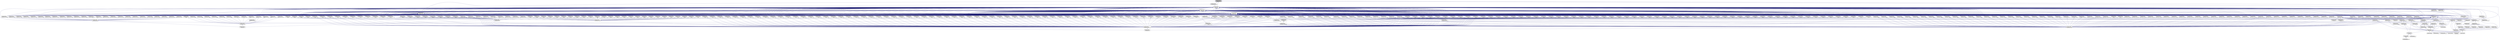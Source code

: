 digraph "SimulationRuntime/cpp/Include/Core/Utils/numeric/bindings/rank.hpp"
{
  edge [fontname="Helvetica",fontsize="10",labelfontname="Helvetica",labelfontsize="10"];
  node [fontname="Helvetica",fontsize="10",shape=record];
  Node27 [label="SimulationRuntime/cpp\l/Include/Core/Utils/numeric\l/bindings/rank.hpp",height=0.2,width=0.4,color="black", fillcolor="grey75", style="filled", fontcolor="black"];
  Node27 -> Node28 [dir="back",color="midnightblue",fontsize="10",style="solid",fontname="Helvetica"];
  Node28 [label="SimulationRuntime/cpp\l/Include/Core/Utils/numeric\l/bindings/addressing_index.hpp",height=0.2,width=0.4,color="black", fillcolor="white", style="filled",URL="$d0/d00/addressing__index_8hpp.html"];
  Node28 -> Node29 [dir="back",color="midnightblue",fontsize="10",style="solid",fontname="Helvetica"];
  Node29 [label="SimulationRuntime/cpp\l/Include/Core/Utils/numeric\l/bindings/bandwidth.hpp",height=0.2,width=0.4,color="black", fillcolor="white", style="filled",URL="$dc/dfa/bandwidth_8hpp.html"];
  Node29 -> Node30 [dir="back",color="midnightblue",fontsize="10",style="solid",fontname="Helvetica"];
  Node30 [label="SimulationRuntime/cpp\l/Include/Core/Utils/numeric\l/bindings/blas/level2/gbmv.hpp",height=0.2,width=0.4,color="black", fillcolor="white", style="filled",URL="$d6/d85/gbmv_8hpp.html"];
  Node30 -> Node31 [dir="back",color="midnightblue",fontsize="10",style="solid",fontname="Helvetica"];
  Node31 [label="SimulationRuntime/cpp\l/Include/Core/Utils/numeric\l/bindings/blas/level2.hpp",height=0.2,width=0.4,color="black", fillcolor="white", style="filled",URL="$d6/d79/level2_8hpp.html"];
  Node31 -> Node32 [dir="back",color="midnightblue",fontsize="10",style="solid",fontname="Helvetica"];
  Node32 [label="SimulationRuntime/cpp\l/Include/Core/Utils/numeric\l/bindings/blas.hpp",height=0.2,width=0.4,color="black", fillcolor="white", style="filled",URL="$d7/dea/blas_8hpp.html"];
  Node29 -> Node33 [dir="back",color="midnightblue",fontsize="10",style="solid",fontname="Helvetica"];
  Node33 [label="SimulationRuntime/cpp\l/Include/Core/Utils/numeric\l/bindings/blas/level2/hbmv.hpp",height=0.2,width=0.4,color="black", fillcolor="white", style="filled",URL="$d3/dfb/hbmv_8hpp.html"];
  Node33 -> Node31 [dir="back",color="midnightblue",fontsize="10",style="solid",fontname="Helvetica"];
  Node29 -> Node34 [dir="back",color="midnightblue",fontsize="10",style="solid",fontname="Helvetica"];
  Node34 [label="SimulationRuntime/cpp\l/Include/Core/Utils/numeric\l/bindings/blas/level2/sbmv.hpp",height=0.2,width=0.4,color="black", fillcolor="white", style="filled",URL="$d6/d85/sbmv_8hpp.html"];
  Node34 -> Node31 [dir="back",color="midnightblue",fontsize="10",style="solid",fontname="Helvetica"];
  Node29 -> Node35 [dir="back",color="midnightblue",fontsize="10",style="solid",fontname="Helvetica"];
  Node35 [label="SimulationRuntime/cpp\l/Include/Core/Utils/numeric\l/bindings/blas/level2/tbmv.hpp",height=0.2,width=0.4,color="black", fillcolor="white", style="filled",URL="$d7/d56/tbmv_8hpp.html"];
  Node35 -> Node31 [dir="back",color="midnightblue",fontsize="10",style="solid",fontname="Helvetica"];
  Node29 -> Node36 [dir="back",color="midnightblue",fontsize="10",style="solid",fontname="Helvetica"];
  Node36 [label="SimulationRuntime/cpp\l/Include/Core/Utils/numeric\l/bindings/blas/level2/tbsv.hpp",height=0.2,width=0.4,color="black", fillcolor="white", style="filled",URL="$d2/d97/tbsv_8hpp.html"];
  Node36 -> Node31 [dir="back",color="midnightblue",fontsize="10",style="solid",fontname="Helvetica"];
  Node29 -> Node37 [dir="back",color="midnightblue",fontsize="10",style="solid",fontname="Helvetica"];
  Node37 [label="SimulationRuntime/cpp\l/Include/Core/Utils/numeric\l/bindings/lapack/auxiliary\l/langb.hpp",height=0.2,width=0.4,color="black", fillcolor="white", style="filled",URL="$d5/d0a/langb_8hpp.html"];
  Node37 -> Node38 [dir="back",color="midnightblue",fontsize="10",style="solid",fontname="Helvetica"];
  Node38 [label="SimulationRuntime/cpp\l/Include/Core/Utils/numeric\l/bindings/lapack/auxiliary.hpp",height=0.2,width=0.4,color="black", fillcolor="white", style="filled",URL="$d3/dac/auxiliary_8hpp.html"];
  Node38 -> Node39 [dir="back",color="midnightblue",fontsize="10",style="solid",fontname="Helvetica"];
  Node39 [label="SimulationRuntime/cpp\l/Include/Core/Utils/numeric\l/bindings/lapack.hpp",height=0.2,width=0.4,color="black", fillcolor="white", style="filled",URL="$df/dd2/lapack_8hpp.html"];
  Node29 -> Node40 [dir="back",color="midnightblue",fontsize="10",style="solid",fontname="Helvetica"];
  Node40 [label="SimulationRuntime/cpp\l/Include/Core/Utils/numeric\l/bindings/lapack/auxiliary\l/lanhb.hpp",height=0.2,width=0.4,color="black", fillcolor="white", style="filled",URL="$da/d5f/lanhb_8hpp.html"];
  Node40 -> Node38 [dir="back",color="midnightblue",fontsize="10",style="solid",fontname="Helvetica"];
  Node29 -> Node41 [dir="back",color="midnightblue",fontsize="10",style="solid",fontname="Helvetica"];
  Node41 [label="SimulationRuntime/cpp\l/Include/Core/Utils/numeric\l/bindings/lapack/auxiliary\l/lansb.hpp",height=0.2,width=0.4,color="black", fillcolor="white", style="filled",URL="$da/dfe/lansb_8hpp.html"];
  Node41 -> Node38 [dir="back",color="midnightblue",fontsize="10",style="solid",fontname="Helvetica"];
  Node29 -> Node42 [dir="back",color="midnightblue",fontsize="10",style="solid",fontname="Helvetica"];
  Node42 [label="SimulationRuntime/cpp\l/Include/Core/Utils/numeric\l/bindings/lapack/auxiliary\l/lantb.hpp",height=0.2,width=0.4,color="black", fillcolor="white", style="filled",URL="$d7/d7d/lantb_8hpp.html"];
  Node42 -> Node38 [dir="back",color="midnightblue",fontsize="10",style="solid",fontname="Helvetica"];
  Node29 -> Node43 [dir="back",color="midnightblue",fontsize="10",style="solid",fontname="Helvetica"];
  Node43 [label="SimulationRuntime/cpp\l/Include/Core/Utils/numeric\l/bindings/lapack/computational\l/gbbrd.hpp",height=0.2,width=0.4,color="black", fillcolor="white", style="filled",URL="$dd/dee/gbbrd_8hpp.html"];
  Node43 -> Node44 [dir="back",color="midnightblue",fontsize="10",style="solid",fontname="Helvetica"];
  Node44 [label="SimulationRuntime/cpp\l/Include/Core/Utils/numeric\l/bindings/lapack/computational.hpp",height=0.2,width=0.4,color="black", fillcolor="white", style="filled",URL="$d1/d25/computational_8hpp.html"];
  Node44 -> Node39 [dir="back",color="midnightblue",fontsize="10",style="solid",fontname="Helvetica"];
  Node29 -> Node45 [dir="back",color="midnightblue",fontsize="10",style="solid",fontname="Helvetica"];
  Node45 [label="SimulationRuntime/cpp\l/Include/Core/Utils/numeric\l/bindings/lapack/computational\l/gbcon.hpp",height=0.2,width=0.4,color="black", fillcolor="white", style="filled",URL="$de/d19/gbcon_8hpp.html"];
  Node45 -> Node44 [dir="back",color="midnightblue",fontsize="10",style="solid",fontname="Helvetica"];
  Node29 -> Node46 [dir="back",color="midnightblue",fontsize="10",style="solid",fontname="Helvetica"];
  Node46 [label="SimulationRuntime/cpp\l/Include/Core/Utils/numeric\l/bindings/lapack/computational\l/gbequ.hpp",height=0.2,width=0.4,color="black", fillcolor="white", style="filled",URL="$d3/d12/gbequ_8hpp.html"];
  Node46 -> Node44 [dir="back",color="midnightblue",fontsize="10",style="solid",fontname="Helvetica"];
  Node29 -> Node47 [dir="back",color="midnightblue",fontsize="10",style="solid",fontname="Helvetica"];
  Node47 [label="SimulationRuntime/cpp\l/Include/Core/Utils/numeric\l/bindings/lapack/computational\l/gbrfs.hpp",height=0.2,width=0.4,color="black", fillcolor="white", style="filled",URL="$d4/d88/gbrfs_8hpp.html"];
  Node47 -> Node44 [dir="back",color="midnightblue",fontsize="10",style="solid",fontname="Helvetica"];
  Node29 -> Node48 [dir="back",color="midnightblue",fontsize="10",style="solid",fontname="Helvetica"];
  Node48 [label="SimulationRuntime/cpp\l/Include/Core/Utils/numeric\l/bindings/lapack/computational\l/gbtrf.hpp",height=0.2,width=0.4,color="black", fillcolor="white", style="filled",URL="$d8/de3/gbtrf_8hpp.html"];
  Node48 -> Node44 [dir="back",color="midnightblue",fontsize="10",style="solid",fontname="Helvetica"];
  Node29 -> Node49 [dir="back",color="midnightblue",fontsize="10",style="solid",fontname="Helvetica"];
  Node49 [label="SimulationRuntime/cpp\l/Include/Core/Utils/numeric\l/bindings/lapack/computational\l/gbtrs.hpp",height=0.2,width=0.4,color="black", fillcolor="white", style="filled",URL="$d5/d88/gbtrs_8hpp.html"];
  Node49 -> Node44 [dir="back",color="midnightblue",fontsize="10",style="solid",fontname="Helvetica"];
  Node29 -> Node50 [dir="back",color="midnightblue",fontsize="10",style="solid",fontname="Helvetica"];
  Node50 [label="SimulationRuntime/cpp\l/Include/Core/Utils/numeric\l/bindings/lapack/computational\l/hbgst.hpp",height=0.2,width=0.4,color="black", fillcolor="white", style="filled",URL="$d5/d98/hbgst_8hpp.html"];
  Node50 -> Node44 [dir="back",color="midnightblue",fontsize="10",style="solid",fontname="Helvetica"];
  Node29 -> Node51 [dir="back",color="midnightblue",fontsize="10",style="solid",fontname="Helvetica"];
  Node51 [label="SimulationRuntime/cpp\l/Include/Core/Utils/numeric\l/bindings/lapack/computational\l/hbtrd.hpp",height=0.2,width=0.4,color="black", fillcolor="white", style="filled",URL="$d7/dc2/hbtrd_8hpp.html"];
  Node51 -> Node44 [dir="back",color="midnightblue",fontsize="10",style="solid",fontname="Helvetica"];
  Node29 -> Node52 [dir="back",color="midnightblue",fontsize="10",style="solid",fontname="Helvetica"];
  Node52 [label="SimulationRuntime/cpp\l/Include/Core/Utils/numeric\l/bindings/lapack/computational\l/pbcon.hpp",height=0.2,width=0.4,color="black", fillcolor="white", style="filled",URL="$d4/d86/pbcon_8hpp.html"];
  Node52 -> Node44 [dir="back",color="midnightblue",fontsize="10",style="solid",fontname="Helvetica"];
  Node29 -> Node53 [dir="back",color="midnightblue",fontsize="10",style="solid",fontname="Helvetica"];
  Node53 [label="SimulationRuntime/cpp\l/Include/Core/Utils/numeric\l/bindings/lapack/computational\l/pbequ.hpp",height=0.2,width=0.4,color="black", fillcolor="white", style="filled",URL="$dd/de0/pbequ_8hpp.html"];
  Node53 -> Node44 [dir="back",color="midnightblue",fontsize="10",style="solid",fontname="Helvetica"];
  Node29 -> Node54 [dir="back",color="midnightblue",fontsize="10",style="solid",fontname="Helvetica"];
  Node54 [label="SimulationRuntime/cpp\l/Include/Core/Utils/numeric\l/bindings/lapack/computational\l/pbrfs.hpp",height=0.2,width=0.4,color="black", fillcolor="white", style="filled",URL="$db/d8e/pbrfs_8hpp.html"];
  Node54 -> Node44 [dir="back",color="midnightblue",fontsize="10",style="solid",fontname="Helvetica"];
  Node29 -> Node55 [dir="back",color="midnightblue",fontsize="10",style="solid",fontname="Helvetica"];
  Node55 [label="SimulationRuntime/cpp\l/Include/Core/Utils/numeric\l/bindings/lapack/computational\l/pbstf.hpp",height=0.2,width=0.4,color="black", fillcolor="white", style="filled",URL="$d1/d28/pbstf_8hpp.html"];
  Node55 -> Node44 [dir="back",color="midnightblue",fontsize="10",style="solid",fontname="Helvetica"];
  Node29 -> Node56 [dir="back",color="midnightblue",fontsize="10",style="solid",fontname="Helvetica"];
  Node56 [label="SimulationRuntime/cpp\l/Include/Core/Utils/numeric\l/bindings/lapack/computational\l/pbtrf.hpp",height=0.2,width=0.4,color="black", fillcolor="white", style="filled",URL="$d3/d4a/pbtrf_8hpp.html"];
  Node56 -> Node44 [dir="back",color="midnightblue",fontsize="10",style="solid",fontname="Helvetica"];
  Node29 -> Node57 [dir="back",color="midnightblue",fontsize="10",style="solid",fontname="Helvetica"];
  Node57 [label="SimulationRuntime/cpp\l/Include/Core/Utils/numeric\l/bindings/lapack/computational\l/pbtrs.hpp",height=0.2,width=0.4,color="black", fillcolor="white", style="filled",URL="$d1/d46/pbtrs_8hpp.html"];
  Node57 -> Node44 [dir="back",color="midnightblue",fontsize="10",style="solid",fontname="Helvetica"];
  Node29 -> Node58 [dir="back",color="midnightblue",fontsize="10",style="solid",fontname="Helvetica"];
  Node58 [label="SimulationRuntime/cpp\l/Include/Core/Utils/numeric\l/bindings/lapack/computational\l/sbgst.hpp",height=0.2,width=0.4,color="black", fillcolor="white", style="filled",URL="$d0/dff/sbgst_8hpp.html"];
  Node58 -> Node44 [dir="back",color="midnightblue",fontsize="10",style="solid",fontname="Helvetica"];
  Node29 -> Node59 [dir="back",color="midnightblue",fontsize="10",style="solid",fontname="Helvetica"];
  Node59 [label="SimulationRuntime/cpp\l/Include/Core/Utils/numeric\l/bindings/lapack/computational\l/sbtrd.hpp",height=0.2,width=0.4,color="black", fillcolor="white", style="filled",URL="$d4/d82/sbtrd_8hpp.html"];
  Node59 -> Node44 [dir="back",color="midnightblue",fontsize="10",style="solid",fontname="Helvetica"];
  Node29 -> Node60 [dir="back",color="midnightblue",fontsize="10",style="solid",fontname="Helvetica"];
  Node60 [label="SimulationRuntime/cpp\l/Include/Core/Utils/numeric\l/bindings/lapack/computational\l/tbcon.hpp",height=0.2,width=0.4,color="black", fillcolor="white", style="filled",URL="$d6/d98/tbcon_8hpp.html"];
  Node60 -> Node44 [dir="back",color="midnightblue",fontsize="10",style="solid",fontname="Helvetica"];
  Node29 -> Node61 [dir="back",color="midnightblue",fontsize="10",style="solid",fontname="Helvetica"];
  Node61 [label="SimulationRuntime/cpp\l/Include/Core/Utils/numeric\l/bindings/lapack/computational\l/tbrfs.hpp",height=0.2,width=0.4,color="black", fillcolor="white", style="filled",URL="$db/d63/tbrfs_8hpp.html"];
  Node61 -> Node44 [dir="back",color="midnightblue",fontsize="10",style="solid",fontname="Helvetica"];
  Node29 -> Node62 [dir="back",color="midnightblue",fontsize="10",style="solid",fontname="Helvetica"];
  Node62 [label="SimulationRuntime/cpp\l/Include/Core/Utils/numeric\l/bindings/lapack/computational\l/tbtrs.hpp",height=0.2,width=0.4,color="black", fillcolor="white", style="filled",URL="$dd/d34/tbtrs_8hpp.html"];
  Node62 -> Node44 [dir="back",color="midnightblue",fontsize="10",style="solid",fontname="Helvetica"];
  Node29 -> Node63 [dir="back",color="midnightblue",fontsize="10",style="solid",fontname="Helvetica"];
  Node63 [label="SimulationRuntime/cpp\l/Include/Core/Utils/numeric\l/bindings/lapack/driver/gbsv.hpp",height=0.2,width=0.4,color="black", fillcolor="white", style="filled",URL="$d2/dfc/gbsv_8hpp.html"];
  Node63 -> Node64 [dir="back",color="midnightblue",fontsize="10",style="solid",fontname="Helvetica"];
  Node64 [label="SimulationRuntime/cpp\l/Include/Core/Utils/numeric\l/bindings/lapack/driver.hpp",height=0.2,width=0.4,color="black", fillcolor="white", style="filled",URL="$d7/d7e/driver_8hpp.html"];
  Node64 -> Node39 [dir="back",color="midnightblue",fontsize="10",style="solid",fontname="Helvetica"];
  Node29 -> Node65 [dir="back",color="midnightblue",fontsize="10",style="solid",fontname="Helvetica"];
  Node65 [label="SimulationRuntime/cpp\l/Include/Core/Utils/numeric\l/bindings/lapack/driver/gbsvx.hpp",height=0.2,width=0.4,color="black", fillcolor="white", style="filled",URL="$d7/dea/gbsvx_8hpp.html"];
  Node65 -> Node64 [dir="back",color="midnightblue",fontsize="10",style="solid",fontname="Helvetica"];
  Node29 -> Node66 [dir="back",color="midnightblue",fontsize="10",style="solid",fontname="Helvetica"];
  Node66 [label="SimulationRuntime/cpp\l/Include/Core/Utils/numeric\l/bindings/lapack/driver/hbev.hpp",height=0.2,width=0.4,color="black", fillcolor="white", style="filled",URL="$d0/d5c/hbev_8hpp.html"];
  Node66 -> Node64 [dir="back",color="midnightblue",fontsize="10",style="solid",fontname="Helvetica"];
  Node29 -> Node67 [dir="back",color="midnightblue",fontsize="10",style="solid",fontname="Helvetica"];
  Node67 [label="SimulationRuntime/cpp\l/Include/Core/Utils/numeric\l/bindings/lapack/driver/hbevd.hpp",height=0.2,width=0.4,color="black", fillcolor="white", style="filled",URL="$db/da5/hbevd_8hpp.html"];
  Node67 -> Node64 [dir="back",color="midnightblue",fontsize="10",style="solid",fontname="Helvetica"];
  Node29 -> Node68 [dir="back",color="midnightblue",fontsize="10",style="solid",fontname="Helvetica"];
  Node68 [label="SimulationRuntime/cpp\l/Include/Core/Utils/numeric\l/bindings/lapack/driver/hbevx.hpp",height=0.2,width=0.4,color="black", fillcolor="white", style="filled",URL="$d3/db0/hbevx_8hpp.html"];
  Node68 -> Node64 [dir="back",color="midnightblue",fontsize="10",style="solid",fontname="Helvetica"];
  Node29 -> Node69 [dir="back",color="midnightblue",fontsize="10",style="solid",fontname="Helvetica"];
  Node69 [label="SimulationRuntime/cpp\l/Include/Core/Utils/numeric\l/bindings/lapack/driver/hbgv.hpp",height=0.2,width=0.4,color="black", fillcolor="white", style="filled",URL="$d7/deb/hbgv_8hpp.html"];
  Node69 -> Node64 [dir="back",color="midnightblue",fontsize="10",style="solid",fontname="Helvetica"];
  Node29 -> Node70 [dir="back",color="midnightblue",fontsize="10",style="solid",fontname="Helvetica"];
  Node70 [label="SimulationRuntime/cpp\l/Include/Core/Utils/numeric\l/bindings/lapack/driver/hbgvd.hpp",height=0.2,width=0.4,color="black", fillcolor="white", style="filled",URL="$d7/d74/hbgvd_8hpp.html"];
  Node70 -> Node64 [dir="back",color="midnightblue",fontsize="10",style="solid",fontname="Helvetica"];
  Node29 -> Node71 [dir="back",color="midnightblue",fontsize="10",style="solid",fontname="Helvetica"];
  Node71 [label="SimulationRuntime/cpp\l/Include/Core/Utils/numeric\l/bindings/lapack/driver/hbgvx.hpp",height=0.2,width=0.4,color="black", fillcolor="white", style="filled",URL="$dd/dbe/hbgvx_8hpp.html"];
  Node71 -> Node64 [dir="back",color="midnightblue",fontsize="10",style="solid",fontname="Helvetica"];
  Node29 -> Node72 [dir="back",color="midnightblue",fontsize="10",style="solid",fontname="Helvetica"];
  Node72 [label="SimulationRuntime/cpp\l/Include/Core/Utils/numeric\l/bindings/lapack/driver/pbsv.hpp",height=0.2,width=0.4,color="black", fillcolor="white", style="filled",URL="$df/d22/pbsv_8hpp.html"];
  Node72 -> Node64 [dir="back",color="midnightblue",fontsize="10",style="solid",fontname="Helvetica"];
  Node29 -> Node73 [dir="back",color="midnightblue",fontsize="10",style="solid",fontname="Helvetica"];
  Node73 [label="SimulationRuntime/cpp\l/Include/Core/Utils/numeric\l/bindings/lapack/driver/pbsvx.hpp",height=0.2,width=0.4,color="black", fillcolor="white", style="filled",URL="$de/d90/pbsvx_8hpp.html"];
  Node73 -> Node64 [dir="back",color="midnightblue",fontsize="10",style="solid",fontname="Helvetica"];
  Node29 -> Node74 [dir="back",color="midnightblue",fontsize="10",style="solid",fontname="Helvetica"];
  Node74 [label="SimulationRuntime/cpp\l/Include/Core/Utils/numeric\l/bindings/lapack/driver/sbev.hpp",height=0.2,width=0.4,color="black", fillcolor="white", style="filled",URL="$d9/d09/sbev_8hpp.html"];
  Node74 -> Node64 [dir="back",color="midnightblue",fontsize="10",style="solid",fontname="Helvetica"];
  Node29 -> Node75 [dir="back",color="midnightblue",fontsize="10",style="solid",fontname="Helvetica"];
  Node75 [label="SimulationRuntime/cpp\l/Include/Core/Utils/numeric\l/bindings/lapack/driver/sbevd.hpp",height=0.2,width=0.4,color="black", fillcolor="white", style="filled",URL="$d3/d3e/sbevd_8hpp.html"];
  Node75 -> Node64 [dir="back",color="midnightblue",fontsize="10",style="solid",fontname="Helvetica"];
  Node29 -> Node76 [dir="back",color="midnightblue",fontsize="10",style="solid",fontname="Helvetica"];
  Node76 [label="SimulationRuntime/cpp\l/Include/Core/Utils/numeric\l/bindings/lapack/driver/sbevx.hpp",height=0.2,width=0.4,color="black", fillcolor="white", style="filled",URL="$df/d68/sbevx_8hpp.html"];
  Node76 -> Node64 [dir="back",color="midnightblue",fontsize="10",style="solid",fontname="Helvetica"];
  Node29 -> Node77 [dir="back",color="midnightblue",fontsize="10",style="solid",fontname="Helvetica"];
  Node77 [label="SimulationRuntime/cpp\l/Include/Core/Utils/numeric\l/bindings/lapack/driver/sbgv.hpp",height=0.2,width=0.4,color="black", fillcolor="white", style="filled",URL="$dc/d55/sbgv_8hpp.html"];
  Node77 -> Node64 [dir="back",color="midnightblue",fontsize="10",style="solid",fontname="Helvetica"];
  Node29 -> Node78 [dir="back",color="midnightblue",fontsize="10",style="solid",fontname="Helvetica"];
  Node78 [label="SimulationRuntime/cpp\l/Include/Core/Utils/numeric\l/bindings/lapack/driver/sbgvd.hpp",height=0.2,width=0.4,color="black", fillcolor="white", style="filled",URL="$d6/de7/sbgvd_8hpp.html"];
  Node78 -> Node64 [dir="back",color="midnightblue",fontsize="10",style="solid",fontname="Helvetica"];
  Node29 -> Node79 [dir="back",color="midnightblue",fontsize="10",style="solid",fontname="Helvetica"];
  Node79 [label="SimulationRuntime/cpp\l/Include/Core/Utils/numeric\l/bindings/lapack/driver/sbgvx.hpp",height=0.2,width=0.4,color="black", fillcolor="white", style="filled",URL="$d8/d7c/sbgvx_8hpp.html"];
  Node79 -> Node64 [dir="back",color="midnightblue",fontsize="10",style="solid",fontname="Helvetica"];
  Node29 -> Node80 [dir="back",color="midnightblue",fontsize="10",style="solid",fontname="Helvetica"];
  Node80 [label="SimulationRuntime/cpp\l/Include/Core/Utils/numeric\l/bindings/trans.hpp",height=0.2,width=0.4,color="black", fillcolor="white", style="filled",URL="$d6/d99/trans_8hpp.html"];
  Node80 -> Node81 [dir="back",color="midnightblue",fontsize="10",style="solid",fontname="Helvetica"];
  Node81 [label="SimulationRuntime/cpp\l/Include/Core/Utils/numeric\l/bindings/conj.hpp",height=0.2,width=0.4,color="black", fillcolor="white", style="filled",URL="$dc/dae/conj_8hpp.html"];
  Node81 -> Node82 [dir="back",color="midnightblue",fontsize="10",style="solid",fontname="Helvetica"];
  Node82 [label="SimulationRuntime/cpp\l/Include/Core/Utils/numeric\l/bindings/views.hpp",height=0.2,width=0.4,color="black", fillcolor="white", style="filled",URL="$de/d49/views_8hpp.html"];
  Node80 -> Node82 [dir="back",color="midnightblue",fontsize="10",style="solid",fontname="Helvetica"];
  Node29 -> Node83 [dir="back",color="midnightblue",fontsize="10",style="solid",fontname="Helvetica"];
  Node83 [label="SimulationRuntime/cpp\l/Include/Core/Utils/numeric\l/bindings/ublas/matrix_expression.hpp",height=0.2,width=0.4,color="black", fillcolor="white", style="filled",URL="$db/d68/matrix__expression_8hpp.html"];
  Node83 -> Node84 [dir="back",color="midnightblue",fontsize="10",style="solid",fontname="Helvetica"];
  Node84 [label="SimulationRuntime/cpp\l/Include/Core/Utils/numeric\l/bindings/ublas/banded.hpp",height=0.2,width=0.4,color="black", fillcolor="white", style="filled",URL="$df/d79/banded_8hpp.html"];
  Node84 -> Node85 [dir="back",color="midnightblue",fontsize="10",style="solid",fontname="Helvetica"];
  Node85 [label="SimulationRuntime/cpp\l/Include/Core/Utils/numeric\l/bindings/ublas.hpp",height=0.2,width=0.4,color="black", fillcolor="white", style="filled",URL="$dd/d4a/ublas_8hpp.html"];
  Node85 -> Node86 [dir="back",color="midnightblue",fontsize="10",style="solid",fontname="Helvetica"];
  Node86 [label="SimulationRuntime/cpp\l/Core/Math/Functions.cpp",height=0.2,width=0.4,color="black", fillcolor="white", style="filled",URL="$dd/d9e/_functions_8cpp.html"];
  Node85 -> Node87 [dir="back",color="midnightblue",fontsize="10",style="solid",fontname="Helvetica"];
  Node87 [label="SimulationRuntime/cpp\l/Include/Solver/CppDASSL\l/dassl.h",height=0.2,width=0.4,color="black", fillcolor="white", style="filled",URL="$df/d1d/_simulation_runtime_2cpp_2_include_2_solver_2_cpp_d_a_s_s_l_2dassl_8h.html"];
  Node87 -> Node88 [dir="back",color="midnightblue",fontsize="10",style="solid",fontname="Helvetica"];
  Node88 [label="SimulationRuntime/cpp\l/Include/Solver/CppDASSL\l/CppDASSL.h",height=0.2,width=0.4,color="black", fillcolor="white", style="filled",URL="$d7/df5/_cpp_d_a_s_s_l_8h.html"];
  Node88 -> Node89 [dir="back",color="midnightblue",fontsize="10",style="solid",fontname="Helvetica"];
  Node89 [label="SimulationRuntime/cpp\l/Solver/CppDASSL/CppDASSL.cpp",height=0.2,width=0.4,color="black", fillcolor="white", style="filled",URL="$dc/d19/_cpp_d_a_s_s_l_8cpp.html"];
  Node87 -> Node90 [dir="back",color="midnightblue",fontsize="10",style="solid",fontname="Helvetica"];
  Node90 [label="SimulationRuntime/cpp\l/Solver/CppDASSL/ddaskr.cpp",height=0.2,width=0.4,color="black", fillcolor="white", style="filled",URL="$d5/d57/ddaskr_8cpp.html"];
  Node85 -> Node91 [dir="back",color="midnightblue",fontsize="10",style="solid",fontname="Helvetica"];
  Node91 [label="SimulationRuntime/cpp\l/Solver/Broyden/Broyden.cpp",height=0.2,width=0.4,color="black", fillcolor="white", style="filled",URL="$d4/df7/_broyden_8cpp.html"];
  Node85 -> Node92 [dir="back",color="midnightblue",fontsize="10",style="solid",fontname="Helvetica"];
  Node92 [label="SimulationRuntime/cpp\l/Solver/Dgesv/DgesvSolver.cpp",height=0.2,width=0.4,color="black", fillcolor="white", style="filled",URL="$d9/df7/_dgesv_solver_8cpp.html"];
  Node85 -> Node93 [dir="back",color="midnightblue",fontsize="10",style="solid",fontname="Helvetica"];
  Node93 [label="SimulationRuntime/cpp\l/Solver/Kinsol/Kinsol.cpp",height=0.2,width=0.4,color="black", fillcolor="white", style="filled",URL="$d9/d15/_kinsol_8cpp.html"];
  Node85 -> Node94 [dir="back",color="midnightblue",fontsize="10",style="solid",fontname="Helvetica"];
  Node94 [label="SimulationRuntime/cpp\l/Solver/LinearSolver\l/LinearSolver.cpp",height=0.2,width=0.4,color="black", fillcolor="white", style="filled",URL="$da/dce/_linear_solver_8cpp.html"];
  Node85 -> Node95 [dir="back",color="midnightblue",fontsize="10",style="solid",fontname="Helvetica"];
  Node95 [label="SimulationRuntime/cpp\l/Solver/Nox/Nox.cpp",height=0.2,width=0.4,color="black", fillcolor="white", style="filled",URL="$dd/dc1/_nox_8cpp.html"];
  Node83 -> Node96 [dir="back",color="midnightblue",fontsize="10",style="solid",fontname="Helvetica"];
  Node96 [label="SimulationRuntime/cpp\l/Include/Core/Utils/numeric\l/bindings/ublas/matrix.hpp",height=0.2,width=0.4,color="black", fillcolor="white", style="filled",URL="$d0/dcb/ublas_2matrix_8hpp.html"];
  Node96 -> Node97 [dir="back",color="midnightblue",fontsize="10",style="solid",fontname="Helvetica"];
  Node97 [label="SimulationRuntime/cpp\l/Include/Core/Utils/numeric\l/bindings/ublas/hermitian.hpp",height=0.2,width=0.4,color="black", fillcolor="white", style="filled",URL="$dd/dc4/hermitian_8hpp.html"];
  Node97 -> Node85 [dir="back",color="midnightblue",fontsize="10",style="solid",fontname="Helvetica"];
  Node96 -> Node98 [dir="back",color="midnightblue",fontsize="10",style="solid",fontname="Helvetica"];
  Node98 [label="SimulationRuntime/cpp\l/Include/Core/Utils/numeric\l/bindings/ublas/symmetric.hpp",height=0.2,width=0.4,color="black", fillcolor="white", style="filled",URL="$da/dd8/symmetric_8hpp.html"];
  Node98 -> Node85 [dir="back",color="midnightblue",fontsize="10",style="solid",fontname="Helvetica"];
  Node96 -> Node85 [dir="back",color="midnightblue",fontsize="10",style="solid",fontname="Helvetica"];
  Node83 -> Node99 [dir="back",color="midnightblue",fontsize="10",style="solid",fontname="Helvetica"];
  Node99 [label="SimulationRuntime/cpp\l/Include/Core/Utils/numeric\l/bindings/ublas/matrix_sparse.hpp",height=0.2,width=0.4,color="black", fillcolor="white", style="filled",URL="$d2/d96/matrix__sparse_8hpp.html"];
  Node99 -> Node85 [dir="back",color="midnightblue",fontsize="10",style="solid",fontname="Helvetica"];
  Node99 -> Node100 [dir="back",color="midnightblue",fontsize="10",style="solid",fontname="Helvetica"];
  Node100 [label="SimulationRuntime/cpp\l/Solver/CVode/CVode.cpp",height=0.2,width=0.4,color="black", fillcolor="white", style="filled",URL="$d1/d14/_c_vode_8cpp.html"];
  Node83 -> Node101 [dir="back",color="midnightblue",fontsize="10",style="solid",fontname="Helvetica"];
  Node101 [label="SimulationRuntime/cpp\l/Include/Core/Utils/numeric\l/bindings/ublas/triangular.hpp",height=0.2,width=0.4,color="black", fillcolor="white", style="filled",URL="$d1/da1/triangular_8hpp.html"];
  Node101 -> Node97 [dir="back",color="midnightblue",fontsize="10",style="solid",fontname="Helvetica"];
  Node101 -> Node98 [dir="back",color="midnightblue",fontsize="10",style="solid",fontname="Helvetica"];
  Node101 -> Node85 [dir="back",color="midnightblue",fontsize="10",style="solid",fontname="Helvetica"];
  Node83 -> Node85 [dir="back",color="midnightblue",fontsize="10",style="solid",fontname="Helvetica"];
  Node29 -> Node102 [dir="back",color="midnightblue",fontsize="10",style="solid",fontname="Helvetica"];
  Node102 [label="SimulationRuntime/cpp\l/Include/Core/Utils/numeric\l/bindings/ublas/matrix_proxy.hpp",height=0.2,width=0.4,color="black", fillcolor="white", style="filled",URL="$d6/d8f/matrix__proxy_8hpp.html"];
  Node102 -> Node85 [dir="back",color="midnightblue",fontsize="10",style="solid",fontname="Helvetica"];
  Node28 -> Node103 [dir="back",color="midnightblue",fontsize="10",style="solid",fontname="Helvetica"];
  Node103 [label="SimulationRuntime/cpp\l/Include/Core/Utils/numeric\l/bindings/size.hpp",height=0.2,width=0.4,color="black", fillcolor="white", style="filled",URL="$d1/d10/size_8hpp.html"];
  Node103 -> Node104 [dir="back",color="midnightblue",fontsize="10",style="solid",fontname="Helvetica"];
  Node104 [label="SimulationRuntime/cpp\l/Include/Core/Utils/numeric\l/bindings/blas/level1/asum.hpp",height=0.2,width=0.4,color="black", fillcolor="white", style="filled",URL="$d1/d8b/asum_8hpp.html"];
  Node104 -> Node105 [dir="back",color="midnightblue",fontsize="10",style="solid",fontname="Helvetica"];
  Node105 [label="SimulationRuntime/cpp\l/Include/Core/Utils/numeric\l/bindings/blas/level1.hpp",height=0.2,width=0.4,color="black", fillcolor="white", style="filled",URL="$db/d26/level1_8hpp.html"];
  Node105 -> Node32 [dir="back",color="midnightblue",fontsize="10",style="solid",fontname="Helvetica"];
  Node103 -> Node106 [dir="back",color="midnightblue",fontsize="10",style="solid",fontname="Helvetica"];
  Node106 [label="SimulationRuntime/cpp\l/Include/Core/Utils/numeric\l/bindings/blas/level1/axpy.hpp",height=0.2,width=0.4,color="black", fillcolor="white", style="filled",URL="$d6/d3f/axpy_8hpp.html"];
  Node106 -> Node105 [dir="back",color="midnightblue",fontsize="10",style="solid",fontname="Helvetica"];
  Node103 -> Node107 [dir="back",color="midnightblue",fontsize="10",style="solid",fontname="Helvetica"];
  Node107 [label="SimulationRuntime/cpp\l/Include/Core/Utils/numeric\l/bindings/blas/level1/copy.hpp",height=0.2,width=0.4,color="black", fillcolor="white", style="filled",URL="$d7/deb/copy_8hpp.html"];
  Node107 -> Node105 [dir="back",color="midnightblue",fontsize="10",style="solid",fontname="Helvetica"];
  Node103 -> Node108 [dir="back",color="midnightblue",fontsize="10",style="solid",fontname="Helvetica"];
  Node108 [label="SimulationRuntime/cpp\l/Include/Core/Utils/numeric\l/bindings/blas/level1/dot.hpp",height=0.2,width=0.4,color="black", fillcolor="white", style="filled",URL="$d0/dd7/dot_8hpp.html"];
  Node108 -> Node109 [dir="back",color="midnightblue",fontsize="10",style="solid",fontname="Helvetica"];
  Node109 [label="SimulationRuntime/cpp\l/Include/Core/Utils/numeric\l/bindings/blas/level1/dotu.hpp",height=0.2,width=0.4,color="black", fillcolor="white", style="filled",URL="$da/dc4/dotu_8hpp.html"];
  Node109 -> Node105 [dir="back",color="midnightblue",fontsize="10",style="solid",fontname="Helvetica"];
  Node108 -> Node105 [dir="back",color="midnightblue",fontsize="10",style="solid",fontname="Helvetica"];
  Node103 -> Node110 [dir="back",color="midnightblue",fontsize="10",style="solid",fontname="Helvetica"];
  Node110 [label="SimulationRuntime/cpp\l/Include/Core/Utils/numeric\l/bindings/blas/level1/dotc.hpp",height=0.2,width=0.4,color="black", fillcolor="white", style="filled",URL="$dd/d15/dotc_8hpp.html"];
  Node110 -> Node105 [dir="back",color="midnightblue",fontsize="10",style="solid",fontname="Helvetica"];
  Node103 -> Node111 [dir="back",color="midnightblue",fontsize="10",style="solid",fontname="Helvetica"];
  Node111 [label="SimulationRuntime/cpp\l/Include/Core/Utils/numeric\l/bindings/blas/level1/iamax.hpp",height=0.2,width=0.4,color="black", fillcolor="white", style="filled",URL="$dc/d2d/iamax_8hpp.html"];
  Node111 -> Node105 [dir="back",color="midnightblue",fontsize="10",style="solid",fontname="Helvetica"];
  Node103 -> Node112 [dir="back",color="midnightblue",fontsize="10",style="solid",fontname="Helvetica"];
  Node112 [label="SimulationRuntime/cpp\l/Include/Core/Utils/numeric\l/bindings/blas/level1/nrm2.hpp",height=0.2,width=0.4,color="black", fillcolor="white", style="filled",URL="$db/d41/nrm2_8hpp.html"];
  Node112 -> Node105 [dir="back",color="midnightblue",fontsize="10",style="solid",fontname="Helvetica"];
  Node103 -> Node113 [dir="back",color="midnightblue",fontsize="10",style="solid",fontname="Helvetica"];
  Node113 [label="SimulationRuntime/cpp\l/Include/Core/Utils/numeric\l/bindings/blas/level1/prec\l_dot.hpp",height=0.2,width=0.4,color="black", fillcolor="white", style="filled",URL="$d8/dfd/prec__dot_8hpp.html"];
  Node113 -> Node105 [dir="back",color="midnightblue",fontsize="10",style="solid",fontname="Helvetica"];
  Node103 -> Node114 [dir="back",color="midnightblue",fontsize="10",style="solid",fontname="Helvetica"];
  Node114 [label="SimulationRuntime/cpp\l/Include/Core/Utils/numeric\l/bindings/blas/level1/rot.hpp",height=0.2,width=0.4,color="black", fillcolor="white", style="filled",URL="$d1/db7/rot_8hpp.html"];
  Node114 -> Node105 [dir="back",color="midnightblue",fontsize="10",style="solid",fontname="Helvetica"];
  Node103 -> Node115 [dir="back",color="midnightblue",fontsize="10",style="solid",fontname="Helvetica"];
  Node115 [label="SimulationRuntime/cpp\l/Include/Core/Utils/numeric\l/bindings/blas/level1/rotg.hpp",height=0.2,width=0.4,color="black", fillcolor="white", style="filled",URL="$d1/ddf/rotg_8hpp.html"];
  Node115 -> Node105 [dir="back",color="midnightblue",fontsize="10",style="solid",fontname="Helvetica"];
  Node103 -> Node116 [dir="back",color="midnightblue",fontsize="10",style="solid",fontname="Helvetica"];
  Node116 [label="SimulationRuntime/cpp\l/Include/Core/Utils/numeric\l/bindings/blas/level1/rotm.hpp",height=0.2,width=0.4,color="black", fillcolor="white", style="filled",URL="$d8/de7/rotm_8hpp.html"];
  Node116 -> Node105 [dir="back",color="midnightblue",fontsize="10",style="solid",fontname="Helvetica"];
  Node103 -> Node117 [dir="back",color="midnightblue",fontsize="10",style="solid",fontname="Helvetica"];
  Node117 [label="SimulationRuntime/cpp\l/Include/Core/Utils/numeric\l/bindings/blas/level1/rotmg.hpp",height=0.2,width=0.4,color="black", fillcolor="white", style="filled",URL="$d5/d12/rotmg_8hpp.html"];
  Node117 -> Node105 [dir="back",color="midnightblue",fontsize="10",style="solid",fontname="Helvetica"];
  Node103 -> Node118 [dir="back",color="midnightblue",fontsize="10",style="solid",fontname="Helvetica"];
  Node118 [label="SimulationRuntime/cpp\l/Include/Core/Utils/numeric\l/bindings/blas/level1/scal.hpp",height=0.2,width=0.4,color="black", fillcolor="white", style="filled",URL="$dd/d2c/scal_8hpp.html"];
  Node118 -> Node105 [dir="back",color="midnightblue",fontsize="10",style="solid",fontname="Helvetica"];
  Node103 -> Node119 [dir="back",color="midnightblue",fontsize="10",style="solid",fontname="Helvetica"];
  Node119 [label="SimulationRuntime/cpp\l/Include/Core/Utils/numeric\l/bindings/blas/level1/swap.hpp",height=0.2,width=0.4,color="black", fillcolor="white", style="filled",URL="$dd/d6f/swap_8hpp.html"];
  Node119 -> Node105 [dir="back",color="midnightblue",fontsize="10",style="solid",fontname="Helvetica"];
  Node103 -> Node30 [dir="back",color="midnightblue",fontsize="10",style="solid",fontname="Helvetica"];
  Node103 -> Node120 [dir="back",color="midnightblue",fontsize="10",style="solid",fontname="Helvetica"];
  Node120 [label="SimulationRuntime/cpp\l/Include/Core/Utils/numeric\l/bindings/blas/level2/gemv.hpp",height=0.2,width=0.4,color="black", fillcolor="white", style="filled",URL="$df/d0b/gemv_8hpp.html"];
  Node120 -> Node31 [dir="back",color="midnightblue",fontsize="10",style="solid",fontname="Helvetica"];
  Node103 -> Node121 [dir="back",color="midnightblue",fontsize="10",style="solid",fontname="Helvetica"];
  Node121 [label="SimulationRuntime/cpp\l/Include/Core/Utils/numeric\l/bindings/blas/level2/ger.hpp",height=0.2,width=0.4,color="black", fillcolor="white", style="filled",URL="$d0/db3/ger_8hpp.html"];
  Node121 -> Node31 [dir="back",color="midnightblue",fontsize="10",style="solid",fontname="Helvetica"];
  Node103 -> Node122 [dir="back",color="midnightblue",fontsize="10",style="solid",fontname="Helvetica"];
  Node122 [label="SimulationRuntime/cpp\l/Include/Core/Utils/numeric\l/bindings/blas/level2/gerc.hpp",height=0.2,width=0.4,color="black", fillcolor="white", style="filled",URL="$da/d6e/gerc_8hpp.html"];
  Node122 -> Node31 [dir="back",color="midnightblue",fontsize="10",style="solid",fontname="Helvetica"];
  Node103 -> Node123 [dir="back",color="midnightblue",fontsize="10",style="solid",fontname="Helvetica"];
  Node123 [label="SimulationRuntime/cpp\l/Include/Core/Utils/numeric\l/bindings/blas/level2/geru.hpp",height=0.2,width=0.4,color="black", fillcolor="white", style="filled",URL="$da/d88/geru_8hpp.html"];
  Node123 -> Node31 [dir="back",color="midnightblue",fontsize="10",style="solid",fontname="Helvetica"];
  Node103 -> Node33 [dir="back",color="midnightblue",fontsize="10",style="solid",fontname="Helvetica"];
  Node103 -> Node124 [dir="back",color="midnightblue",fontsize="10",style="solid",fontname="Helvetica"];
  Node124 [label="SimulationRuntime/cpp\l/Include/Core/Utils/numeric\l/bindings/blas/level2/hemv.hpp",height=0.2,width=0.4,color="black", fillcolor="white", style="filled",URL="$df/d00/hemv_8hpp.html"];
  Node124 -> Node31 [dir="back",color="midnightblue",fontsize="10",style="solid",fontname="Helvetica"];
  Node103 -> Node125 [dir="back",color="midnightblue",fontsize="10",style="solid",fontname="Helvetica"];
  Node125 [label="SimulationRuntime/cpp\l/Include/Core/Utils/numeric\l/bindings/blas/level2/her.hpp",height=0.2,width=0.4,color="black", fillcolor="white", style="filled",URL="$d5/d53/her_8hpp.html"];
  Node125 -> Node31 [dir="back",color="midnightblue",fontsize="10",style="solid",fontname="Helvetica"];
  Node103 -> Node126 [dir="back",color="midnightblue",fontsize="10",style="solid",fontname="Helvetica"];
  Node126 [label="SimulationRuntime/cpp\l/Include/Core/Utils/numeric\l/bindings/blas/level2/her2.hpp",height=0.2,width=0.4,color="black", fillcolor="white", style="filled",URL="$dc/d32/her2_8hpp.html"];
  Node126 -> Node31 [dir="back",color="midnightblue",fontsize="10",style="solid",fontname="Helvetica"];
  Node103 -> Node127 [dir="back",color="midnightblue",fontsize="10",style="solid",fontname="Helvetica"];
  Node127 [label="SimulationRuntime/cpp\l/Include/Core/Utils/numeric\l/bindings/blas/level2/hpmv.hpp",height=0.2,width=0.4,color="black", fillcolor="white", style="filled",URL="$d7/d07/hpmv_8hpp.html"];
  Node127 -> Node31 [dir="back",color="midnightblue",fontsize="10",style="solid",fontname="Helvetica"];
  Node103 -> Node128 [dir="back",color="midnightblue",fontsize="10",style="solid",fontname="Helvetica"];
  Node128 [label="SimulationRuntime/cpp\l/Include/Core/Utils/numeric\l/bindings/blas/level2/hpr.hpp",height=0.2,width=0.4,color="black", fillcolor="white", style="filled",URL="$df/db7/hpr_8hpp.html"];
  Node128 -> Node31 [dir="back",color="midnightblue",fontsize="10",style="solid",fontname="Helvetica"];
  Node103 -> Node129 [dir="back",color="midnightblue",fontsize="10",style="solid",fontname="Helvetica"];
  Node129 [label="SimulationRuntime/cpp\l/Include/Core/Utils/numeric\l/bindings/blas/level2/hpr2.hpp",height=0.2,width=0.4,color="black", fillcolor="white", style="filled",URL="$da/db5/hpr2_8hpp.html"];
  Node129 -> Node31 [dir="back",color="midnightblue",fontsize="10",style="solid",fontname="Helvetica"];
  Node103 -> Node34 [dir="back",color="midnightblue",fontsize="10",style="solid",fontname="Helvetica"];
  Node103 -> Node130 [dir="back",color="midnightblue",fontsize="10",style="solid",fontname="Helvetica"];
  Node130 [label="SimulationRuntime/cpp\l/Include/Core/Utils/numeric\l/bindings/blas/level2/spmv.hpp",height=0.2,width=0.4,color="black", fillcolor="white", style="filled",URL="$d9/d8e/spmv_8hpp.html"];
  Node130 -> Node31 [dir="back",color="midnightblue",fontsize="10",style="solid",fontname="Helvetica"];
  Node103 -> Node131 [dir="back",color="midnightblue",fontsize="10",style="solid",fontname="Helvetica"];
  Node131 [label="SimulationRuntime/cpp\l/Include/Core/Utils/numeric\l/bindings/blas/level2/spr.hpp",height=0.2,width=0.4,color="black", fillcolor="white", style="filled",URL="$de/db5/spr_8hpp.html"];
  Node131 -> Node31 [dir="back",color="midnightblue",fontsize="10",style="solid",fontname="Helvetica"];
  Node103 -> Node132 [dir="back",color="midnightblue",fontsize="10",style="solid",fontname="Helvetica"];
  Node132 [label="SimulationRuntime/cpp\l/Include/Core/Utils/numeric\l/bindings/blas/level2/spr2.hpp",height=0.2,width=0.4,color="black", fillcolor="white", style="filled",URL="$d7/d19/spr2_8hpp.html"];
  Node132 -> Node31 [dir="back",color="midnightblue",fontsize="10",style="solid",fontname="Helvetica"];
  Node103 -> Node133 [dir="back",color="midnightblue",fontsize="10",style="solid",fontname="Helvetica"];
  Node133 [label="SimulationRuntime/cpp\l/Include/Core/Utils/numeric\l/bindings/blas/level2/symv.hpp",height=0.2,width=0.4,color="black", fillcolor="white", style="filled",URL="$d8/d3a/symv_8hpp.html"];
  Node133 -> Node31 [dir="back",color="midnightblue",fontsize="10",style="solid",fontname="Helvetica"];
  Node103 -> Node134 [dir="back",color="midnightblue",fontsize="10",style="solid",fontname="Helvetica"];
  Node134 [label="SimulationRuntime/cpp\l/Include/Core/Utils/numeric\l/bindings/blas/level2/syr.hpp",height=0.2,width=0.4,color="black", fillcolor="white", style="filled",URL="$d0/d64/syr_8hpp.html"];
  Node134 -> Node31 [dir="back",color="midnightblue",fontsize="10",style="solid",fontname="Helvetica"];
  Node103 -> Node135 [dir="back",color="midnightblue",fontsize="10",style="solid",fontname="Helvetica"];
  Node135 [label="SimulationRuntime/cpp\l/Include/Core/Utils/numeric\l/bindings/blas/level2/syr2.hpp",height=0.2,width=0.4,color="black", fillcolor="white", style="filled",URL="$de/d2d/syr2_8hpp.html"];
  Node135 -> Node31 [dir="back",color="midnightblue",fontsize="10",style="solid",fontname="Helvetica"];
  Node103 -> Node35 [dir="back",color="midnightblue",fontsize="10",style="solid",fontname="Helvetica"];
  Node103 -> Node36 [dir="back",color="midnightblue",fontsize="10",style="solid",fontname="Helvetica"];
  Node103 -> Node136 [dir="back",color="midnightblue",fontsize="10",style="solid",fontname="Helvetica"];
  Node136 [label="SimulationRuntime/cpp\l/Include/Core/Utils/numeric\l/bindings/blas/level2/tpmv.hpp",height=0.2,width=0.4,color="black", fillcolor="white", style="filled",URL="$d1/d10/tpmv_8hpp.html"];
  Node136 -> Node31 [dir="back",color="midnightblue",fontsize="10",style="solid",fontname="Helvetica"];
  Node103 -> Node137 [dir="back",color="midnightblue",fontsize="10",style="solid",fontname="Helvetica"];
  Node137 [label="SimulationRuntime/cpp\l/Include/Core/Utils/numeric\l/bindings/blas/level2/tpsv.hpp",height=0.2,width=0.4,color="black", fillcolor="white", style="filled",URL="$d4/d37/tpsv_8hpp.html"];
  Node137 -> Node31 [dir="back",color="midnightblue",fontsize="10",style="solid",fontname="Helvetica"];
  Node103 -> Node138 [dir="back",color="midnightblue",fontsize="10",style="solid",fontname="Helvetica"];
  Node138 [label="SimulationRuntime/cpp\l/Include/Core/Utils/numeric\l/bindings/blas/level2/trmv.hpp",height=0.2,width=0.4,color="black", fillcolor="white", style="filled",URL="$d6/d0c/trmv_8hpp.html"];
  Node138 -> Node31 [dir="back",color="midnightblue",fontsize="10",style="solid",fontname="Helvetica"];
  Node103 -> Node139 [dir="back",color="midnightblue",fontsize="10",style="solid",fontname="Helvetica"];
  Node139 [label="SimulationRuntime/cpp\l/Include/Core/Utils/numeric\l/bindings/blas/level2/trsv.hpp",height=0.2,width=0.4,color="black", fillcolor="white", style="filled",URL="$d8/d10/trsv_8hpp.html"];
  Node139 -> Node31 [dir="back",color="midnightblue",fontsize="10",style="solid",fontname="Helvetica"];
  Node103 -> Node140 [dir="back",color="midnightblue",fontsize="10",style="solid",fontname="Helvetica"];
  Node140 [label="SimulationRuntime/cpp\l/Include/Core/Utils/numeric\l/bindings/blas/level3/gemm.hpp",height=0.2,width=0.4,color="black", fillcolor="white", style="filled",URL="$d5/d40/gemm_8hpp.html"];
  Node140 -> Node141 [dir="back",color="midnightblue",fontsize="10",style="solid",fontname="Helvetica"];
  Node141 [label="SimulationRuntime/cpp\l/Include/Core/Utils/numeric\l/bindings/blas/level3.hpp",height=0.2,width=0.4,color="black", fillcolor="white", style="filled",URL="$db/d2c/level3_8hpp.html"];
  Node141 -> Node32 [dir="back",color="midnightblue",fontsize="10",style="solid",fontname="Helvetica"];
  Node103 -> Node142 [dir="back",color="midnightblue",fontsize="10",style="solid",fontname="Helvetica"];
  Node142 [label="SimulationRuntime/cpp\l/Include/Core/Utils/numeric\l/bindings/blas/level3/hemm.hpp",height=0.2,width=0.4,color="black", fillcolor="white", style="filled",URL="$d2/dbe/hemm_8hpp.html"];
  Node142 -> Node141 [dir="back",color="midnightblue",fontsize="10",style="solid",fontname="Helvetica"];
  Node103 -> Node143 [dir="back",color="midnightblue",fontsize="10",style="solid",fontname="Helvetica"];
  Node143 [label="SimulationRuntime/cpp\l/Include/Core/Utils/numeric\l/bindings/blas/level3/her2k.hpp",height=0.2,width=0.4,color="black", fillcolor="white", style="filled",URL="$dc/d7e/her2k_8hpp.html"];
  Node143 -> Node141 [dir="back",color="midnightblue",fontsize="10",style="solid",fontname="Helvetica"];
  Node103 -> Node144 [dir="back",color="midnightblue",fontsize="10",style="solid",fontname="Helvetica"];
  Node144 [label="SimulationRuntime/cpp\l/Include/Core/Utils/numeric\l/bindings/blas/level3/herk.hpp",height=0.2,width=0.4,color="black", fillcolor="white", style="filled",URL="$db/dcb/herk_8hpp.html"];
  Node144 -> Node141 [dir="back",color="midnightblue",fontsize="10",style="solid",fontname="Helvetica"];
  Node103 -> Node145 [dir="back",color="midnightblue",fontsize="10",style="solid",fontname="Helvetica"];
  Node145 [label="SimulationRuntime/cpp\l/Include/Core/Utils/numeric\l/bindings/blas/level3/symm.hpp",height=0.2,width=0.4,color="black", fillcolor="white", style="filled",URL="$d0/dae/blas_2level3_2symm_8hpp.html"];
  Node145 -> Node141 [dir="back",color="midnightblue",fontsize="10",style="solid",fontname="Helvetica"];
  Node103 -> Node146 [dir="back",color="midnightblue",fontsize="10",style="solid",fontname="Helvetica"];
  Node146 [label="SimulationRuntime/cpp\l/Include/Core/Utils/numeric\l/bindings/blas/level3/syr2k.hpp",height=0.2,width=0.4,color="black", fillcolor="white", style="filled",URL="$d3/d50/syr2k_8hpp.html"];
  Node146 -> Node141 [dir="back",color="midnightblue",fontsize="10",style="solid",fontname="Helvetica"];
  Node103 -> Node147 [dir="back",color="midnightblue",fontsize="10",style="solid",fontname="Helvetica"];
  Node147 [label="SimulationRuntime/cpp\l/Include/Core/Utils/numeric\l/bindings/blas/level3/syrk.hpp",height=0.2,width=0.4,color="black", fillcolor="white", style="filled",URL="$d7/d6a/syrk_8hpp.html"];
  Node147 -> Node141 [dir="back",color="midnightblue",fontsize="10",style="solid",fontname="Helvetica"];
  Node103 -> Node148 [dir="back",color="midnightblue",fontsize="10",style="solid",fontname="Helvetica"];
  Node148 [label="SimulationRuntime/cpp\l/Include/Core/Utils/numeric\l/bindings/blas/level3/trmm.hpp",height=0.2,width=0.4,color="black", fillcolor="white", style="filled",URL="$d4/df7/trmm_8hpp.html"];
  Node148 -> Node141 [dir="back",color="midnightblue",fontsize="10",style="solid",fontname="Helvetica"];
  Node103 -> Node149 [dir="back",color="midnightblue",fontsize="10",style="solid",fontname="Helvetica"];
  Node149 [label="SimulationRuntime/cpp\l/Include/Core/Utils/numeric\l/bindings/blas/level3/trsm.hpp",height=0.2,width=0.4,color="black", fillcolor="white", style="filled",URL="$d5/d40/trsm_8hpp.html"];
  Node149 -> Node141 [dir="back",color="midnightblue",fontsize="10",style="solid",fontname="Helvetica"];
  Node103 -> Node150 [dir="back",color="midnightblue",fontsize="10",style="solid",fontname="Helvetica"];
  Node150 [label="SimulationRuntime/cpp\l/Include/Core/Utils/numeric\l/bindings/column.hpp",height=0.2,width=0.4,color="black", fillcolor="white", style="filled",URL="$d9/dc6/column_8hpp.html"];
  Node150 -> Node82 [dir="back",color="midnightblue",fontsize="10",style="solid",fontname="Helvetica"];
  Node103 -> Node151 [dir="back",color="midnightblue",fontsize="10",style="solid",fontname="Helvetica"];
  Node151 [label="SimulationRuntime/cpp\l/Include/Core/Utils/numeric\l/bindings/detail/basic_unwrapper.hpp",height=0.2,width=0.4,color="black", fillcolor="white", style="filled",URL="$d7/d2c/basic__unwrapper_8hpp.html"];
  Node151 -> Node152 [dir="back",color="midnightblue",fontsize="10",style="solid",fontname="Helvetica"];
  Node152 [label="SimulationRuntime/cpp\l/Include/Core/Utils/numeric\l/bindings/detail/basic_wrapper.hpp",height=0.2,width=0.4,color="black", fillcolor="white", style="filled",URL="$d1/ddc/basic__wrapper_8hpp.html"];
  Node152 -> Node153 [dir="back",color="midnightblue",fontsize="10",style="solid",fontname="Helvetica"];
  Node153 [label="SimulationRuntime/cpp\l/Include/Core/Utils/numeric\l/bindings/herm.hpp",height=0.2,width=0.4,color="black", fillcolor="white", style="filled",URL="$da/d3b/herm_8hpp.html"];
  Node153 -> Node82 [dir="back",color="midnightblue",fontsize="10",style="solid",fontname="Helvetica"];
  Node152 -> Node154 [dir="back",color="midnightblue",fontsize="10",style="solid",fontname="Helvetica"];
  Node154 [label="SimulationRuntime/cpp\l/Include/Core/Utils/numeric\l/bindings/lower.hpp",height=0.2,width=0.4,color="black", fillcolor="white", style="filled",URL="$de/d3b/lower_8hpp.html"];
  Node154 -> Node82 [dir="back",color="midnightblue",fontsize="10",style="solid",fontname="Helvetica"];
  Node152 -> Node155 [dir="back",color="midnightblue",fontsize="10",style="solid",fontname="Helvetica"];
  Node155 [label="SimulationRuntime/cpp\l/Include/Core/Utils/numeric\l/bindings/symm.hpp",height=0.2,width=0.4,color="black", fillcolor="white", style="filled",URL="$d9/d0e/symm_8hpp.html"];
  Node155 -> Node82 [dir="back",color="midnightblue",fontsize="10",style="solid",fontname="Helvetica"];
  Node152 -> Node156 [dir="back",color="midnightblue",fontsize="10",style="solid",fontname="Helvetica"];
  Node156 [label="SimulationRuntime/cpp\l/Include/Core/Utils/numeric\l/bindings/unit_lower.hpp",height=0.2,width=0.4,color="black", fillcolor="white", style="filled",URL="$d6/df2/unit__lower_8hpp.html"];
  Node156 -> Node82 [dir="back",color="midnightblue",fontsize="10",style="solid",fontname="Helvetica"];
  Node152 -> Node157 [dir="back",color="midnightblue",fontsize="10",style="solid",fontname="Helvetica"];
  Node157 [label="SimulationRuntime/cpp\l/Include/Core/Utils/numeric\l/bindings/unit_upper.hpp",height=0.2,width=0.4,color="black", fillcolor="white", style="filled",URL="$d0/d58/unit__upper_8hpp.html"];
  Node157 -> Node82 [dir="back",color="midnightblue",fontsize="10",style="solid",fontname="Helvetica"];
  Node152 -> Node158 [dir="back",color="midnightblue",fontsize="10",style="solid",fontname="Helvetica"];
  Node158 [label="SimulationRuntime/cpp\l/Include/Core/Utils/numeric\l/bindings/upper.hpp",height=0.2,width=0.4,color="black", fillcolor="white", style="filled",URL="$dd/df2/upper_8hpp.html"];
  Node158 -> Node82 [dir="back",color="midnightblue",fontsize="10",style="solid",fontname="Helvetica"];
  Node151 -> Node159 [dir="back",color="midnightblue",fontsize="10",style="solid",fontname="Helvetica"];
  Node159 [label="SimulationRuntime/cpp\l/Include/Core/Utils/numeric\l/bindings/noop.hpp",height=0.2,width=0.4,color="black", fillcolor="white", style="filled",URL="$dd/de0/noop_8hpp.html"];
  Node159 -> Node82 [dir="back",color="midnightblue",fontsize="10",style="solid",fontname="Helvetica"];
  Node103 -> Node160 [dir="back",color="midnightblue",fontsize="10",style="solid",fontname="Helvetica"];
  Node160 [label="SimulationRuntime/cpp\l/Include/Core/Utils/numeric\l/bindings/io.hpp",height=0.2,width=0.4,color="black", fillcolor="white", style="filled",URL="$d2/dc6/io_8hpp.html"];
  Node103 -> Node161 [dir="back",color="midnightblue",fontsize="10",style="solid",fontname="Helvetica"];
  Node161 [label="SimulationRuntime/cpp\l/Include/Core/Utils/numeric\l/bindings/lapack/auxiliary\l/labrd.hpp",height=0.2,width=0.4,color="black", fillcolor="white", style="filled",URL="$db/dda/labrd_8hpp.html"];
  Node161 -> Node38 [dir="back",color="midnightblue",fontsize="10",style="solid",fontname="Helvetica"];
  Node103 -> Node162 [dir="back",color="midnightblue",fontsize="10",style="solid",fontname="Helvetica"];
  Node162 [label="SimulationRuntime/cpp\l/Include/Core/Utils/numeric\l/bindings/lapack/auxiliary\l/lacgv.hpp",height=0.2,width=0.4,color="black", fillcolor="white", style="filled",URL="$de/d44/lacgv_8hpp.html"];
  Node162 -> Node38 [dir="back",color="midnightblue",fontsize="10",style="solid",fontname="Helvetica"];
  Node103 -> Node163 [dir="back",color="midnightblue",fontsize="10",style="solid",fontname="Helvetica"];
  Node163 [label="SimulationRuntime/cpp\l/Include/Core/Utils/numeric\l/bindings/lapack/auxiliary\l/lacon.hpp",height=0.2,width=0.4,color="black", fillcolor="white", style="filled",URL="$d6/d8b/lacon_8hpp.html"];
  Node163 -> Node38 [dir="back",color="midnightblue",fontsize="10",style="solid",fontname="Helvetica"];
  Node103 -> Node164 [dir="back",color="midnightblue",fontsize="10",style="solid",fontname="Helvetica"];
  Node164 [label="SimulationRuntime/cpp\l/Include/Core/Utils/numeric\l/bindings/lapack/auxiliary\l/laebz.hpp",height=0.2,width=0.4,color="black", fillcolor="white", style="filled",URL="$d4/def/laebz_8hpp.html"];
  Node164 -> Node38 [dir="back",color="midnightblue",fontsize="10",style="solid",fontname="Helvetica"];
  Node103 -> Node165 [dir="back",color="midnightblue",fontsize="10",style="solid",fontname="Helvetica"];
  Node165 [label="SimulationRuntime/cpp\l/Include/Core/Utils/numeric\l/bindings/lapack/auxiliary\l/lalsd.hpp",height=0.2,width=0.4,color="black", fillcolor="white", style="filled",URL="$d9/dd1/lalsd_8hpp.html"];
  Node165 -> Node38 [dir="back",color="midnightblue",fontsize="10",style="solid",fontname="Helvetica"];
  Node103 -> Node37 [dir="back",color="midnightblue",fontsize="10",style="solid",fontname="Helvetica"];
  Node103 -> Node166 [dir="back",color="midnightblue",fontsize="10",style="solid",fontname="Helvetica"];
  Node166 [label="SimulationRuntime/cpp\l/Include/Core/Utils/numeric\l/bindings/lapack/auxiliary\l/lange.hpp",height=0.2,width=0.4,color="black", fillcolor="white", style="filled",URL="$db/db0/lange_8hpp.html"];
  Node166 -> Node38 [dir="back",color="midnightblue",fontsize="10",style="solid",fontname="Helvetica"];
  Node103 -> Node40 [dir="back",color="midnightblue",fontsize="10",style="solid",fontname="Helvetica"];
  Node103 -> Node167 [dir="back",color="midnightblue",fontsize="10",style="solid",fontname="Helvetica"];
  Node167 [label="SimulationRuntime/cpp\l/Include/Core/Utils/numeric\l/bindings/lapack/auxiliary\l/lanhe.hpp",height=0.2,width=0.4,color="black", fillcolor="white", style="filled",URL="$d3/db4/lanhe_8hpp.html"];
  Node167 -> Node38 [dir="back",color="midnightblue",fontsize="10",style="solid",fontname="Helvetica"];
  Node103 -> Node168 [dir="back",color="midnightblue",fontsize="10",style="solid",fontname="Helvetica"];
  Node168 [label="SimulationRuntime/cpp\l/Include/Core/Utils/numeric\l/bindings/lapack/auxiliary\l/lanhp.hpp",height=0.2,width=0.4,color="black", fillcolor="white", style="filled",URL="$d1/de0/lanhp_8hpp.html"];
  Node168 -> Node38 [dir="back",color="midnightblue",fontsize="10",style="solid",fontname="Helvetica"];
  Node103 -> Node169 [dir="back",color="midnightblue",fontsize="10",style="solid",fontname="Helvetica"];
  Node169 [label="SimulationRuntime/cpp\l/Include/Core/Utils/numeric\l/bindings/lapack/auxiliary\l/lanhs.hpp",height=0.2,width=0.4,color="black", fillcolor="white", style="filled",URL="$d0/d23/lanhs_8hpp.html"];
  Node169 -> Node38 [dir="back",color="midnightblue",fontsize="10",style="solid",fontname="Helvetica"];
  Node103 -> Node41 [dir="back",color="midnightblue",fontsize="10",style="solid",fontname="Helvetica"];
  Node103 -> Node170 [dir="back",color="midnightblue",fontsize="10",style="solid",fontname="Helvetica"];
  Node170 [label="SimulationRuntime/cpp\l/Include/Core/Utils/numeric\l/bindings/lapack/auxiliary\l/lansp.hpp",height=0.2,width=0.4,color="black", fillcolor="white", style="filled",URL="$d1/d76/lansp_8hpp.html"];
  Node170 -> Node38 [dir="back",color="midnightblue",fontsize="10",style="solid",fontname="Helvetica"];
  Node103 -> Node171 [dir="back",color="midnightblue",fontsize="10",style="solid",fontname="Helvetica"];
  Node171 [label="SimulationRuntime/cpp\l/Include/Core/Utils/numeric\l/bindings/lapack/auxiliary\l/lansy.hpp",height=0.2,width=0.4,color="black", fillcolor="white", style="filled",URL="$d1/d55/lansy_8hpp.html"];
  Node171 -> Node38 [dir="back",color="midnightblue",fontsize="10",style="solid",fontname="Helvetica"];
  Node103 -> Node42 [dir="back",color="midnightblue",fontsize="10",style="solid",fontname="Helvetica"];
  Node103 -> Node172 [dir="back",color="midnightblue",fontsize="10",style="solid",fontname="Helvetica"];
  Node172 [label="SimulationRuntime/cpp\l/Include/Core/Utils/numeric\l/bindings/lapack/auxiliary\l/lantp.hpp",height=0.2,width=0.4,color="black", fillcolor="white", style="filled",URL="$d3/df2/lantp_8hpp.html"];
  Node172 -> Node38 [dir="back",color="midnightblue",fontsize="10",style="solid",fontname="Helvetica"];
  Node103 -> Node173 [dir="back",color="midnightblue",fontsize="10",style="solid",fontname="Helvetica"];
  Node173 [label="SimulationRuntime/cpp\l/Include/Core/Utils/numeric\l/bindings/lapack/auxiliary\l/lantr.hpp",height=0.2,width=0.4,color="black", fillcolor="white", style="filled",URL="$d1/d0f/lantr_8hpp.html"];
  Node173 -> Node38 [dir="back",color="midnightblue",fontsize="10",style="solid",fontname="Helvetica"];
  Node103 -> Node174 [dir="back",color="midnightblue",fontsize="10",style="solid",fontname="Helvetica"];
  Node174 [label="SimulationRuntime/cpp\l/Include/Core/Utils/numeric\l/bindings/lapack/auxiliary\l/larf.hpp",height=0.2,width=0.4,color="black", fillcolor="white", style="filled",URL="$da/ddb/larf_8hpp.html"];
  Node174 -> Node38 [dir="back",color="midnightblue",fontsize="10",style="solid",fontname="Helvetica"];
  Node103 -> Node175 [dir="back",color="midnightblue",fontsize="10",style="solid",fontname="Helvetica"];
  Node175 [label="SimulationRuntime/cpp\l/Include/Core/Utils/numeric\l/bindings/lapack/auxiliary\l/larfb.hpp",height=0.2,width=0.4,color="black", fillcolor="white", style="filled",URL="$d0/d51/larfb_8hpp.html"];
  Node175 -> Node38 [dir="back",color="midnightblue",fontsize="10",style="solid",fontname="Helvetica"];
  Node103 -> Node176 [dir="back",color="midnightblue",fontsize="10",style="solid",fontname="Helvetica"];
  Node176 [label="SimulationRuntime/cpp\l/Include/Core/Utils/numeric\l/bindings/lapack/auxiliary\l/larfg.hpp",height=0.2,width=0.4,color="black", fillcolor="white", style="filled",URL="$d0/d17/larfg_8hpp.html"];
  Node176 -> Node38 [dir="back",color="midnightblue",fontsize="10",style="solid",fontname="Helvetica"];
  Node103 -> Node177 [dir="back",color="midnightblue",fontsize="10",style="solid",fontname="Helvetica"];
  Node177 [label="SimulationRuntime/cpp\l/Include/Core/Utils/numeric\l/bindings/lapack/auxiliary\l/larft.hpp",height=0.2,width=0.4,color="black", fillcolor="white", style="filled",URL="$db/dce/larft_8hpp.html"];
  Node177 -> Node38 [dir="back",color="midnightblue",fontsize="10",style="solid",fontname="Helvetica"];
  Node103 -> Node178 [dir="back",color="midnightblue",fontsize="10",style="solid",fontname="Helvetica"];
  Node178 [label="SimulationRuntime/cpp\l/Include/Core/Utils/numeric\l/bindings/lapack/auxiliary\l/larfx.hpp",height=0.2,width=0.4,color="black", fillcolor="white", style="filled",URL="$d5/d68/larfx_8hpp.html"];
  Node178 -> Node38 [dir="back",color="midnightblue",fontsize="10",style="solid",fontname="Helvetica"];
  Node103 -> Node179 [dir="back",color="midnightblue",fontsize="10",style="solid",fontname="Helvetica"];
  Node179 [label="SimulationRuntime/cpp\l/Include/Core/Utils/numeric\l/bindings/lapack/auxiliary\l/largv.hpp",height=0.2,width=0.4,color="black", fillcolor="white", style="filled",URL="$d1/d43/largv_8hpp.html"];
  Node179 -> Node38 [dir="back",color="midnightblue",fontsize="10",style="solid",fontname="Helvetica"];
  Node103 -> Node180 [dir="back",color="midnightblue",fontsize="10",style="solid",fontname="Helvetica"];
  Node180 [label="SimulationRuntime/cpp\l/Include/Core/Utils/numeric\l/bindings/lapack/auxiliary\l/larnv.hpp",height=0.2,width=0.4,color="black", fillcolor="white", style="filled",URL="$d5/d8a/larnv_8hpp.html"];
  Node180 -> Node38 [dir="back",color="midnightblue",fontsize="10",style="solid",fontname="Helvetica"];
  Node103 -> Node181 [dir="back",color="midnightblue",fontsize="10",style="solid",fontname="Helvetica"];
  Node181 [label="SimulationRuntime/cpp\l/Include/Core/Utils/numeric\l/bindings/lapack/auxiliary\l/larrb.hpp",height=0.2,width=0.4,color="black", fillcolor="white", style="filled",URL="$d0/dce/larrb_8hpp.html"];
  Node181 -> Node38 [dir="back",color="midnightblue",fontsize="10",style="solid",fontname="Helvetica"];
  Node103 -> Node182 [dir="back",color="midnightblue",fontsize="10",style="solid",fontname="Helvetica"];
  Node182 [label="SimulationRuntime/cpp\l/Include/Core/Utils/numeric\l/bindings/lapack/auxiliary\l/larre.hpp",height=0.2,width=0.4,color="black", fillcolor="white", style="filled",URL="$d8/d5a/larre_8hpp.html"];
  Node182 -> Node38 [dir="back",color="midnightblue",fontsize="10",style="solid",fontname="Helvetica"];
  Node103 -> Node183 [dir="back",color="midnightblue",fontsize="10",style="solid",fontname="Helvetica"];
  Node183 [label="SimulationRuntime/cpp\l/Include/Core/Utils/numeric\l/bindings/lapack/auxiliary\l/larz.hpp",height=0.2,width=0.4,color="black", fillcolor="white", style="filled",URL="$dd/dc5/larz_8hpp.html"];
  Node183 -> Node38 [dir="back",color="midnightblue",fontsize="10",style="solid",fontname="Helvetica"];
  Node103 -> Node184 [dir="back",color="midnightblue",fontsize="10",style="solid",fontname="Helvetica"];
  Node184 [label="SimulationRuntime/cpp\l/Include/Core/Utils/numeric\l/bindings/lapack/auxiliary\l/latrd.hpp",height=0.2,width=0.4,color="black", fillcolor="white", style="filled",URL="$d6/d02/latrd_8hpp.html"];
  Node184 -> Node38 [dir="back",color="midnightblue",fontsize="10",style="solid",fontname="Helvetica"];
  Node103 -> Node185 [dir="back",color="midnightblue",fontsize="10",style="solid",fontname="Helvetica"];
  Node185 [label="SimulationRuntime/cpp\l/Include/Core/Utils/numeric\l/bindings/lapack/auxiliary\l/latrs.hpp",height=0.2,width=0.4,color="black", fillcolor="white", style="filled",URL="$d9/dbb/latrs_8hpp.html"];
  Node185 -> Node38 [dir="back",color="midnightblue",fontsize="10",style="solid",fontname="Helvetica"];
  Node103 -> Node186 [dir="back",color="midnightblue",fontsize="10",style="solid",fontname="Helvetica"];
  Node186 [label="SimulationRuntime/cpp\l/Include/Core/Utils/numeric\l/bindings/lapack/auxiliary\l/latrz.hpp",height=0.2,width=0.4,color="black", fillcolor="white", style="filled",URL="$d7/dcd/latrz_8hpp.html"];
  Node186 -> Node38 [dir="back",color="midnightblue",fontsize="10",style="solid",fontname="Helvetica"];
  Node103 -> Node187 [dir="back",color="midnightblue",fontsize="10",style="solid",fontname="Helvetica"];
  Node187 [label="SimulationRuntime/cpp\l/Include/Core/Utils/numeric\l/bindings/lapack/computational\l/bdsdc.hpp",height=0.2,width=0.4,color="black", fillcolor="white", style="filled",URL="$d8/d08/bdsdc_8hpp.html"];
  Node187 -> Node44 [dir="back",color="midnightblue",fontsize="10",style="solid",fontname="Helvetica"];
  Node103 -> Node188 [dir="back",color="midnightblue",fontsize="10",style="solid",fontname="Helvetica"];
  Node188 [label="SimulationRuntime/cpp\l/Include/Core/Utils/numeric\l/bindings/lapack/computational\l/bdsqr.hpp",height=0.2,width=0.4,color="black", fillcolor="white", style="filled",URL="$d2/df3/bdsqr_8hpp.html"];
  Node188 -> Node44 [dir="back",color="midnightblue",fontsize="10",style="solid",fontname="Helvetica"];
  Node103 -> Node43 [dir="back",color="midnightblue",fontsize="10",style="solid",fontname="Helvetica"];
  Node103 -> Node45 [dir="back",color="midnightblue",fontsize="10",style="solid",fontname="Helvetica"];
  Node103 -> Node46 [dir="back",color="midnightblue",fontsize="10",style="solid",fontname="Helvetica"];
  Node103 -> Node47 [dir="back",color="midnightblue",fontsize="10",style="solid",fontname="Helvetica"];
  Node103 -> Node48 [dir="back",color="midnightblue",fontsize="10",style="solid",fontname="Helvetica"];
  Node103 -> Node49 [dir="back",color="midnightblue",fontsize="10",style="solid",fontname="Helvetica"];
  Node103 -> Node189 [dir="back",color="midnightblue",fontsize="10",style="solid",fontname="Helvetica"];
  Node189 [label="SimulationRuntime/cpp\l/Include/Core/Utils/numeric\l/bindings/lapack/computational\l/gebak.hpp",height=0.2,width=0.4,color="black", fillcolor="white", style="filled",URL="$d7/d4e/gebak_8hpp.html"];
  Node189 -> Node44 [dir="back",color="midnightblue",fontsize="10",style="solid",fontname="Helvetica"];
  Node103 -> Node190 [dir="back",color="midnightblue",fontsize="10",style="solid",fontname="Helvetica"];
  Node190 [label="SimulationRuntime/cpp\l/Include/Core/Utils/numeric\l/bindings/lapack/computational\l/gebal.hpp",height=0.2,width=0.4,color="black", fillcolor="white", style="filled",URL="$d9/d96/gebal_8hpp.html"];
  Node190 -> Node44 [dir="back",color="midnightblue",fontsize="10",style="solid",fontname="Helvetica"];
  Node103 -> Node191 [dir="back",color="midnightblue",fontsize="10",style="solid",fontname="Helvetica"];
  Node191 [label="SimulationRuntime/cpp\l/Include/Core/Utils/numeric\l/bindings/lapack/computational\l/gebrd.hpp",height=0.2,width=0.4,color="black", fillcolor="white", style="filled",URL="$d6/d45/gebrd_8hpp.html"];
  Node191 -> Node44 [dir="back",color="midnightblue",fontsize="10",style="solid",fontname="Helvetica"];
  Node103 -> Node192 [dir="back",color="midnightblue",fontsize="10",style="solid",fontname="Helvetica"];
  Node192 [label="SimulationRuntime/cpp\l/Include/Core/Utils/numeric\l/bindings/lapack/computational\l/gecon.hpp",height=0.2,width=0.4,color="black", fillcolor="white", style="filled",URL="$d5/d75/gecon_8hpp.html"];
  Node192 -> Node44 [dir="back",color="midnightblue",fontsize="10",style="solid",fontname="Helvetica"];
  Node103 -> Node193 [dir="back",color="midnightblue",fontsize="10",style="solid",fontname="Helvetica"];
  Node193 [label="SimulationRuntime/cpp\l/Include/Core/Utils/numeric\l/bindings/lapack/computational\l/geequ.hpp",height=0.2,width=0.4,color="black", fillcolor="white", style="filled",URL="$d1/d3a/geequ_8hpp.html"];
  Node193 -> Node44 [dir="back",color="midnightblue",fontsize="10",style="solid",fontname="Helvetica"];
  Node103 -> Node194 [dir="back",color="midnightblue",fontsize="10",style="solid",fontname="Helvetica"];
  Node194 [label="SimulationRuntime/cpp\l/Include/Core/Utils/numeric\l/bindings/lapack/computational\l/gehrd.hpp",height=0.2,width=0.4,color="black", fillcolor="white", style="filled",URL="$d9/dc1/gehrd_8hpp.html"];
  Node194 -> Node44 [dir="back",color="midnightblue",fontsize="10",style="solid",fontname="Helvetica"];
  Node103 -> Node195 [dir="back",color="midnightblue",fontsize="10",style="solid",fontname="Helvetica"];
  Node195 [label="SimulationRuntime/cpp\l/Include/Core/Utils/numeric\l/bindings/lapack/computational\l/gelqf.hpp",height=0.2,width=0.4,color="black", fillcolor="white", style="filled",URL="$d5/d7a/gelqf_8hpp.html"];
  Node195 -> Node44 [dir="back",color="midnightblue",fontsize="10",style="solid",fontname="Helvetica"];
  Node103 -> Node196 [dir="back",color="midnightblue",fontsize="10",style="solid",fontname="Helvetica"];
  Node196 [label="SimulationRuntime/cpp\l/Include/Core/Utils/numeric\l/bindings/lapack/computational\l/geqlf.hpp",height=0.2,width=0.4,color="black", fillcolor="white", style="filled",URL="$d3/d9a/geqlf_8hpp.html"];
  Node196 -> Node44 [dir="back",color="midnightblue",fontsize="10",style="solid",fontname="Helvetica"];
  Node103 -> Node197 [dir="back",color="midnightblue",fontsize="10",style="solid",fontname="Helvetica"];
  Node197 [label="SimulationRuntime/cpp\l/Include/Core/Utils/numeric\l/bindings/lapack/computational\l/geqp3.hpp",height=0.2,width=0.4,color="black", fillcolor="white", style="filled",URL="$d4/dce/geqp3_8hpp.html"];
  Node197 -> Node44 [dir="back",color="midnightblue",fontsize="10",style="solid",fontname="Helvetica"];
  Node103 -> Node198 [dir="back",color="midnightblue",fontsize="10",style="solid",fontname="Helvetica"];
  Node198 [label="SimulationRuntime/cpp\l/Include/Core/Utils/numeric\l/bindings/lapack/computational\l/geqrf.hpp",height=0.2,width=0.4,color="black", fillcolor="white", style="filled",URL="$d9/d85/geqrf_8hpp.html"];
  Node198 -> Node44 [dir="back",color="midnightblue",fontsize="10",style="solid",fontname="Helvetica"];
  Node103 -> Node199 [dir="back",color="midnightblue",fontsize="10",style="solid",fontname="Helvetica"];
  Node199 [label="SimulationRuntime/cpp\l/Include/Core/Utils/numeric\l/bindings/lapack/computational\l/gerfs.hpp",height=0.2,width=0.4,color="black", fillcolor="white", style="filled",URL="$d3/df2/gerfs_8hpp.html"];
  Node199 -> Node44 [dir="back",color="midnightblue",fontsize="10",style="solid",fontname="Helvetica"];
  Node103 -> Node200 [dir="back",color="midnightblue",fontsize="10",style="solid",fontname="Helvetica"];
  Node200 [label="SimulationRuntime/cpp\l/Include/Core/Utils/numeric\l/bindings/lapack/computational\l/gerqf.hpp",height=0.2,width=0.4,color="black", fillcolor="white", style="filled",URL="$dc/d1f/gerqf_8hpp.html"];
  Node200 -> Node44 [dir="back",color="midnightblue",fontsize="10",style="solid",fontname="Helvetica"];
  Node103 -> Node201 [dir="back",color="midnightblue",fontsize="10",style="solid",fontname="Helvetica"];
  Node201 [label="SimulationRuntime/cpp\l/Include/Core/Utils/numeric\l/bindings/lapack/computational\l/getrf.hpp",height=0.2,width=0.4,color="black", fillcolor="white", style="filled",URL="$de/d23/getrf_8hpp.html"];
  Node201 -> Node44 [dir="back",color="midnightblue",fontsize="10",style="solid",fontname="Helvetica"];
  Node103 -> Node202 [dir="back",color="midnightblue",fontsize="10",style="solid",fontname="Helvetica"];
  Node202 [label="SimulationRuntime/cpp\l/Include/Core/Utils/numeric\l/bindings/lapack/computational\l/getri.hpp",height=0.2,width=0.4,color="black", fillcolor="white", style="filled",URL="$d0/d05/getri_8hpp.html"];
  Node202 -> Node44 [dir="back",color="midnightblue",fontsize="10",style="solid",fontname="Helvetica"];
  Node103 -> Node203 [dir="back",color="midnightblue",fontsize="10",style="solid",fontname="Helvetica"];
  Node203 [label="SimulationRuntime/cpp\l/Include/Core/Utils/numeric\l/bindings/lapack/computational\l/getrs.hpp",height=0.2,width=0.4,color="black", fillcolor="white", style="filled",URL="$d7/dbf/getrs_8hpp.html"];
  Node203 -> Node44 [dir="back",color="midnightblue",fontsize="10",style="solid",fontname="Helvetica"];
  Node103 -> Node204 [dir="back",color="midnightblue",fontsize="10",style="solid",fontname="Helvetica"];
  Node204 [label="SimulationRuntime/cpp\l/Include/Core/Utils/numeric\l/bindings/lapack/computational\l/ggbak.hpp",height=0.2,width=0.4,color="black", fillcolor="white", style="filled",URL="$db/d2c/ggbak_8hpp.html"];
  Node204 -> Node44 [dir="back",color="midnightblue",fontsize="10",style="solid",fontname="Helvetica"];
  Node103 -> Node205 [dir="back",color="midnightblue",fontsize="10",style="solid",fontname="Helvetica"];
  Node205 [label="SimulationRuntime/cpp\l/Include/Core/Utils/numeric\l/bindings/lapack/computational\l/ggbal.hpp",height=0.2,width=0.4,color="black", fillcolor="white", style="filled",URL="$d9/d90/ggbal_8hpp.html"];
  Node205 -> Node44 [dir="back",color="midnightblue",fontsize="10",style="solid",fontname="Helvetica"];
  Node103 -> Node206 [dir="back",color="midnightblue",fontsize="10",style="solid",fontname="Helvetica"];
  Node206 [label="SimulationRuntime/cpp\l/Include/Core/Utils/numeric\l/bindings/lapack/computational\l/gghrd.hpp",height=0.2,width=0.4,color="black", fillcolor="white", style="filled",URL="$db/d7d/gghrd_8hpp.html"];
  Node206 -> Node44 [dir="back",color="midnightblue",fontsize="10",style="solid",fontname="Helvetica"];
  Node103 -> Node207 [dir="back",color="midnightblue",fontsize="10",style="solid",fontname="Helvetica"];
  Node207 [label="SimulationRuntime/cpp\l/Include/Core/Utils/numeric\l/bindings/lapack/computational\l/ggqrf.hpp",height=0.2,width=0.4,color="black", fillcolor="white", style="filled",URL="$de/db7/ggqrf_8hpp.html"];
  Node207 -> Node44 [dir="back",color="midnightblue",fontsize="10",style="solid",fontname="Helvetica"];
  Node103 -> Node208 [dir="back",color="midnightblue",fontsize="10",style="solid",fontname="Helvetica"];
  Node208 [label="SimulationRuntime/cpp\l/Include/Core/Utils/numeric\l/bindings/lapack/computational\l/ggrqf.hpp",height=0.2,width=0.4,color="black", fillcolor="white", style="filled",URL="$d7/d2a/ggrqf_8hpp.html"];
  Node208 -> Node44 [dir="back",color="midnightblue",fontsize="10",style="solid",fontname="Helvetica"];
  Node103 -> Node209 [dir="back",color="midnightblue",fontsize="10",style="solid",fontname="Helvetica"];
  Node209 [label="SimulationRuntime/cpp\l/Include/Core/Utils/numeric\l/bindings/lapack/computational\l/ggsvp.hpp",height=0.2,width=0.4,color="black", fillcolor="white", style="filled",URL="$d3/d31/ggsvp_8hpp.html"];
  Node209 -> Node44 [dir="back",color="midnightblue",fontsize="10",style="solid",fontname="Helvetica"];
  Node103 -> Node210 [dir="back",color="midnightblue",fontsize="10",style="solid",fontname="Helvetica"];
  Node210 [label="SimulationRuntime/cpp\l/Include/Core/Utils/numeric\l/bindings/lapack/computational\l/gtrfs.hpp",height=0.2,width=0.4,color="black", fillcolor="white", style="filled",URL="$d9/dac/gtrfs_8hpp.html"];
  Node210 -> Node44 [dir="back",color="midnightblue",fontsize="10",style="solid",fontname="Helvetica"];
  Node103 -> Node211 [dir="back",color="midnightblue",fontsize="10",style="solid",fontname="Helvetica"];
  Node211 [label="SimulationRuntime/cpp\l/Include/Core/Utils/numeric\l/bindings/lapack/computational\l/gttrs.hpp",height=0.2,width=0.4,color="black", fillcolor="white", style="filled",URL="$dc/d8d/gttrs_8hpp.html"];
  Node211 -> Node44 [dir="back",color="midnightblue",fontsize="10",style="solid",fontname="Helvetica"];
  Node103 -> Node50 [dir="back",color="midnightblue",fontsize="10",style="solid",fontname="Helvetica"];
  Node103 -> Node51 [dir="back",color="midnightblue",fontsize="10",style="solid",fontname="Helvetica"];
  Node103 -> Node212 [dir="back",color="midnightblue",fontsize="10",style="solid",fontname="Helvetica"];
  Node212 [label="SimulationRuntime/cpp\l/Include/Core/Utils/numeric\l/bindings/lapack/computational\l/hecon.hpp",height=0.2,width=0.4,color="black", fillcolor="white", style="filled",URL="$de/dce/hecon_8hpp.html"];
  Node212 -> Node44 [dir="back",color="midnightblue",fontsize="10",style="solid",fontname="Helvetica"];
  Node103 -> Node213 [dir="back",color="midnightblue",fontsize="10",style="solid",fontname="Helvetica"];
  Node213 [label="SimulationRuntime/cpp\l/Include/Core/Utils/numeric\l/bindings/lapack/computational\l/hegst.hpp",height=0.2,width=0.4,color="black", fillcolor="white", style="filled",URL="$d8/d46/hegst_8hpp.html"];
  Node213 -> Node44 [dir="back",color="midnightblue",fontsize="10",style="solid",fontname="Helvetica"];
  Node103 -> Node214 [dir="back",color="midnightblue",fontsize="10",style="solid",fontname="Helvetica"];
  Node214 [label="SimulationRuntime/cpp\l/Include/Core/Utils/numeric\l/bindings/lapack/computational\l/herfs.hpp",height=0.2,width=0.4,color="black", fillcolor="white", style="filled",URL="$d7/db7/herfs_8hpp.html"];
  Node214 -> Node44 [dir="back",color="midnightblue",fontsize="10",style="solid",fontname="Helvetica"];
  Node103 -> Node215 [dir="back",color="midnightblue",fontsize="10",style="solid",fontname="Helvetica"];
  Node215 [label="SimulationRuntime/cpp\l/Include/Core/Utils/numeric\l/bindings/lapack/computational\l/hetrd.hpp",height=0.2,width=0.4,color="black", fillcolor="white", style="filled",URL="$d9/d6c/hetrd_8hpp.html"];
  Node215 -> Node44 [dir="back",color="midnightblue",fontsize="10",style="solid",fontname="Helvetica"];
  Node103 -> Node216 [dir="back",color="midnightblue",fontsize="10",style="solid",fontname="Helvetica"];
  Node216 [label="SimulationRuntime/cpp\l/Include/Core/Utils/numeric\l/bindings/lapack/computational\l/hetrf.hpp",height=0.2,width=0.4,color="black", fillcolor="white", style="filled",URL="$de/d81/hetrf_8hpp.html"];
  Node216 -> Node44 [dir="back",color="midnightblue",fontsize="10",style="solid",fontname="Helvetica"];
  Node103 -> Node217 [dir="back",color="midnightblue",fontsize="10",style="solid",fontname="Helvetica"];
  Node217 [label="SimulationRuntime/cpp\l/Include/Core/Utils/numeric\l/bindings/lapack/computational\l/hetri.hpp",height=0.2,width=0.4,color="black", fillcolor="white", style="filled",URL="$d6/dbb/hetri_8hpp.html"];
  Node217 -> Node44 [dir="back",color="midnightblue",fontsize="10",style="solid",fontname="Helvetica"];
  Node103 -> Node218 [dir="back",color="midnightblue",fontsize="10",style="solid",fontname="Helvetica"];
  Node218 [label="SimulationRuntime/cpp\l/Include/Core/Utils/numeric\l/bindings/lapack/computational\l/hetrs.hpp",height=0.2,width=0.4,color="black", fillcolor="white", style="filled",URL="$d5/d44/hetrs_8hpp.html"];
  Node218 -> Node44 [dir="back",color="midnightblue",fontsize="10",style="solid",fontname="Helvetica"];
  Node103 -> Node219 [dir="back",color="midnightblue",fontsize="10",style="solid",fontname="Helvetica"];
  Node219 [label="SimulationRuntime/cpp\l/Include/Core/Utils/numeric\l/bindings/lapack/computational\l/hgeqz.hpp",height=0.2,width=0.4,color="black", fillcolor="white", style="filled",URL="$d4/def/hgeqz_8hpp.html"];
  Node219 -> Node44 [dir="back",color="midnightblue",fontsize="10",style="solid",fontname="Helvetica"];
  Node103 -> Node220 [dir="back",color="midnightblue",fontsize="10",style="solid",fontname="Helvetica"];
  Node220 [label="SimulationRuntime/cpp\l/Include/Core/Utils/numeric\l/bindings/lapack/computational\l/hpcon.hpp",height=0.2,width=0.4,color="black", fillcolor="white", style="filled",URL="$d9/d8e/hpcon_8hpp.html"];
  Node220 -> Node44 [dir="back",color="midnightblue",fontsize="10",style="solid",fontname="Helvetica"];
  Node103 -> Node221 [dir="back",color="midnightblue",fontsize="10",style="solid",fontname="Helvetica"];
  Node221 [label="SimulationRuntime/cpp\l/Include/Core/Utils/numeric\l/bindings/lapack/computational\l/hprfs.hpp",height=0.2,width=0.4,color="black", fillcolor="white", style="filled",URL="$dd/d00/hprfs_8hpp.html"];
  Node221 -> Node44 [dir="back",color="midnightblue",fontsize="10",style="solid",fontname="Helvetica"];
  Node103 -> Node222 [dir="back",color="midnightblue",fontsize="10",style="solid",fontname="Helvetica"];
  Node222 [label="SimulationRuntime/cpp\l/Include/Core/Utils/numeric\l/bindings/lapack/computational\l/hptrd.hpp",height=0.2,width=0.4,color="black", fillcolor="white", style="filled",URL="$d8/dd7/hptrd_8hpp.html"];
  Node222 -> Node44 [dir="back",color="midnightblue",fontsize="10",style="solid",fontname="Helvetica"];
  Node103 -> Node223 [dir="back",color="midnightblue",fontsize="10",style="solid",fontname="Helvetica"];
  Node223 [label="SimulationRuntime/cpp\l/Include/Core/Utils/numeric\l/bindings/lapack/computational\l/hptrf.hpp",height=0.2,width=0.4,color="black", fillcolor="white", style="filled",URL="$d5/d8f/hptrf_8hpp.html"];
  Node223 -> Node44 [dir="back",color="midnightblue",fontsize="10",style="solid",fontname="Helvetica"];
  Node103 -> Node224 [dir="back",color="midnightblue",fontsize="10",style="solid",fontname="Helvetica"];
  Node224 [label="SimulationRuntime/cpp\l/Include/Core/Utils/numeric\l/bindings/lapack/computational\l/hptri.hpp",height=0.2,width=0.4,color="black", fillcolor="white", style="filled",URL="$d0/d8c/hptri_8hpp.html"];
  Node224 -> Node44 [dir="back",color="midnightblue",fontsize="10",style="solid",fontname="Helvetica"];
  Node103 -> Node225 [dir="back",color="midnightblue",fontsize="10",style="solid",fontname="Helvetica"];
  Node225 [label="SimulationRuntime/cpp\l/Include/Core/Utils/numeric\l/bindings/lapack/computational\l/hptrs.hpp",height=0.2,width=0.4,color="black", fillcolor="white", style="filled",URL="$dd/d39/hptrs_8hpp.html"];
  Node225 -> Node44 [dir="back",color="midnightblue",fontsize="10",style="solid",fontname="Helvetica"];
  Node103 -> Node226 [dir="back",color="midnightblue",fontsize="10",style="solid",fontname="Helvetica"];
  Node226 [label="SimulationRuntime/cpp\l/Include/Core/Utils/numeric\l/bindings/lapack/computational\l/hsein.hpp",height=0.2,width=0.4,color="black", fillcolor="white", style="filled",URL="$d9/d4a/hsein_8hpp.html"];
  Node226 -> Node44 [dir="back",color="midnightblue",fontsize="10",style="solid",fontname="Helvetica"];
  Node103 -> Node227 [dir="back",color="midnightblue",fontsize="10",style="solid",fontname="Helvetica"];
  Node227 [label="SimulationRuntime/cpp\l/Include/Core/Utils/numeric\l/bindings/lapack/computational\l/hseqr.hpp",height=0.2,width=0.4,color="black", fillcolor="white", style="filled",URL="$d3/d18/hseqr_8hpp.html"];
  Node227 -> Node44 [dir="back",color="midnightblue",fontsize="10",style="solid",fontname="Helvetica"];
  Node103 -> Node228 [dir="back",color="midnightblue",fontsize="10",style="solid",fontname="Helvetica"];
  Node228 [label="SimulationRuntime/cpp\l/Include/Core/Utils/numeric\l/bindings/lapack/computational\l/opgtr.hpp",height=0.2,width=0.4,color="black", fillcolor="white", style="filled",URL="$d0/db2/opgtr_8hpp.html"];
  Node228 -> Node44 [dir="back",color="midnightblue",fontsize="10",style="solid",fontname="Helvetica"];
  Node103 -> Node229 [dir="back",color="midnightblue",fontsize="10",style="solid",fontname="Helvetica"];
  Node229 [label="SimulationRuntime/cpp\l/Include/Core/Utils/numeric\l/bindings/lapack/computational\l/opmtr.hpp",height=0.2,width=0.4,color="black", fillcolor="white", style="filled",URL="$d4/d87/opmtr_8hpp.html"];
  Node229 -> Node44 [dir="back",color="midnightblue",fontsize="10",style="solid",fontname="Helvetica"];
  Node103 -> Node230 [dir="back",color="midnightblue",fontsize="10",style="solid",fontname="Helvetica"];
  Node230 [label="SimulationRuntime/cpp\l/Include/Core/Utils/numeric\l/bindings/lapack/computational\l/orgbr.hpp",height=0.2,width=0.4,color="black", fillcolor="white", style="filled",URL="$dc/dda/orgbr_8hpp.html"];
  Node230 -> Node44 [dir="back",color="midnightblue",fontsize="10",style="solid",fontname="Helvetica"];
  Node103 -> Node231 [dir="back",color="midnightblue",fontsize="10",style="solid",fontname="Helvetica"];
  Node231 [label="SimulationRuntime/cpp\l/Include/Core/Utils/numeric\l/bindings/lapack/computational\l/orghr.hpp",height=0.2,width=0.4,color="black", fillcolor="white", style="filled",URL="$d3/d78/orghr_8hpp.html"];
  Node231 -> Node44 [dir="back",color="midnightblue",fontsize="10",style="solid",fontname="Helvetica"];
  Node103 -> Node232 [dir="back",color="midnightblue",fontsize="10",style="solid",fontname="Helvetica"];
  Node232 [label="SimulationRuntime/cpp\l/Include/Core/Utils/numeric\l/bindings/lapack/computational\l/orglq.hpp",height=0.2,width=0.4,color="black", fillcolor="white", style="filled",URL="$d6/d81/orglq_8hpp.html"];
  Node232 -> Node44 [dir="back",color="midnightblue",fontsize="10",style="solid",fontname="Helvetica"];
  Node103 -> Node233 [dir="back",color="midnightblue",fontsize="10",style="solid",fontname="Helvetica"];
  Node233 [label="SimulationRuntime/cpp\l/Include/Core/Utils/numeric\l/bindings/lapack/computational\l/orgql.hpp",height=0.2,width=0.4,color="black", fillcolor="white", style="filled",URL="$d8/d89/orgql_8hpp.html"];
  Node233 -> Node44 [dir="back",color="midnightblue",fontsize="10",style="solid",fontname="Helvetica"];
  Node103 -> Node234 [dir="back",color="midnightblue",fontsize="10",style="solid",fontname="Helvetica"];
  Node234 [label="SimulationRuntime/cpp\l/Include/Core/Utils/numeric\l/bindings/lapack/computational\l/orgqr.hpp",height=0.2,width=0.4,color="black", fillcolor="white", style="filled",URL="$d7/dd6/orgqr_8hpp.html"];
  Node234 -> Node44 [dir="back",color="midnightblue",fontsize="10",style="solid",fontname="Helvetica"];
  Node103 -> Node235 [dir="back",color="midnightblue",fontsize="10",style="solid",fontname="Helvetica"];
  Node235 [label="SimulationRuntime/cpp\l/Include/Core/Utils/numeric\l/bindings/lapack/computational\l/orgrq.hpp",height=0.2,width=0.4,color="black", fillcolor="white", style="filled",URL="$d4/df1/orgrq_8hpp.html"];
  Node235 -> Node44 [dir="back",color="midnightblue",fontsize="10",style="solid",fontname="Helvetica"];
  Node103 -> Node236 [dir="back",color="midnightblue",fontsize="10",style="solid",fontname="Helvetica"];
  Node236 [label="SimulationRuntime/cpp\l/Include/Core/Utils/numeric\l/bindings/lapack/computational\l/orgtr.hpp",height=0.2,width=0.4,color="black", fillcolor="white", style="filled",URL="$dc/df9/orgtr_8hpp.html"];
  Node236 -> Node44 [dir="back",color="midnightblue",fontsize="10",style="solid",fontname="Helvetica"];
  Node103 -> Node237 [dir="back",color="midnightblue",fontsize="10",style="solid",fontname="Helvetica"];
  Node237 [label="SimulationRuntime/cpp\l/Include/Core/Utils/numeric\l/bindings/lapack/computational\l/ormbr.hpp",height=0.2,width=0.4,color="black", fillcolor="white", style="filled",URL="$d3/dc1/ormbr_8hpp.html"];
  Node237 -> Node44 [dir="back",color="midnightblue",fontsize="10",style="solid",fontname="Helvetica"];
  Node103 -> Node238 [dir="back",color="midnightblue",fontsize="10",style="solid",fontname="Helvetica"];
  Node238 [label="SimulationRuntime/cpp\l/Include/Core/Utils/numeric\l/bindings/lapack/computational\l/ormhr.hpp",height=0.2,width=0.4,color="black", fillcolor="white", style="filled",URL="$d9/d80/ormhr_8hpp.html"];
  Node238 -> Node44 [dir="back",color="midnightblue",fontsize="10",style="solid",fontname="Helvetica"];
  Node103 -> Node239 [dir="back",color="midnightblue",fontsize="10",style="solid",fontname="Helvetica"];
  Node239 [label="SimulationRuntime/cpp\l/Include/Core/Utils/numeric\l/bindings/lapack/computational\l/ormlq.hpp",height=0.2,width=0.4,color="black", fillcolor="white", style="filled",URL="$dd/dcf/ormlq_8hpp.html"];
  Node239 -> Node44 [dir="back",color="midnightblue",fontsize="10",style="solid",fontname="Helvetica"];
  Node103 -> Node240 [dir="back",color="midnightblue",fontsize="10",style="solid",fontname="Helvetica"];
  Node240 [label="SimulationRuntime/cpp\l/Include/Core/Utils/numeric\l/bindings/lapack/computational\l/ormql.hpp",height=0.2,width=0.4,color="black", fillcolor="white", style="filled",URL="$dc/ddb/ormql_8hpp.html"];
  Node240 -> Node44 [dir="back",color="midnightblue",fontsize="10",style="solid",fontname="Helvetica"];
  Node103 -> Node241 [dir="back",color="midnightblue",fontsize="10",style="solid",fontname="Helvetica"];
  Node241 [label="SimulationRuntime/cpp\l/Include/Core/Utils/numeric\l/bindings/lapack/computational\l/ormqr.hpp",height=0.2,width=0.4,color="black", fillcolor="white", style="filled",URL="$d7/d11/ormqr_8hpp.html"];
  Node241 -> Node44 [dir="back",color="midnightblue",fontsize="10",style="solid",fontname="Helvetica"];
  Node103 -> Node242 [dir="back",color="midnightblue",fontsize="10",style="solid",fontname="Helvetica"];
  Node242 [label="SimulationRuntime/cpp\l/Include/Core/Utils/numeric\l/bindings/lapack/computational\l/ormrq.hpp",height=0.2,width=0.4,color="black", fillcolor="white", style="filled",URL="$de/d94/ormrq_8hpp.html"];
  Node242 -> Node44 [dir="back",color="midnightblue",fontsize="10",style="solid",fontname="Helvetica"];
  Node103 -> Node243 [dir="back",color="midnightblue",fontsize="10",style="solid",fontname="Helvetica"];
  Node243 [label="SimulationRuntime/cpp\l/Include/Core/Utils/numeric\l/bindings/lapack/computational\l/ormrz.hpp",height=0.2,width=0.4,color="black", fillcolor="white", style="filled",URL="$dd/df0/ormrz_8hpp.html"];
  Node243 -> Node44 [dir="back",color="midnightblue",fontsize="10",style="solid",fontname="Helvetica"];
  Node103 -> Node244 [dir="back",color="midnightblue",fontsize="10",style="solid",fontname="Helvetica"];
  Node244 [label="SimulationRuntime/cpp\l/Include/Core/Utils/numeric\l/bindings/lapack/computational\l/ormtr.hpp",height=0.2,width=0.4,color="black", fillcolor="white", style="filled",URL="$dd/d7b/ormtr_8hpp.html"];
  Node244 -> Node44 [dir="back",color="midnightblue",fontsize="10",style="solid",fontname="Helvetica"];
  Node103 -> Node52 [dir="back",color="midnightblue",fontsize="10",style="solid",fontname="Helvetica"];
  Node103 -> Node53 [dir="back",color="midnightblue",fontsize="10",style="solid",fontname="Helvetica"];
  Node103 -> Node54 [dir="back",color="midnightblue",fontsize="10",style="solid",fontname="Helvetica"];
  Node103 -> Node55 [dir="back",color="midnightblue",fontsize="10",style="solid",fontname="Helvetica"];
  Node103 -> Node56 [dir="back",color="midnightblue",fontsize="10",style="solid",fontname="Helvetica"];
  Node103 -> Node57 [dir="back",color="midnightblue",fontsize="10",style="solid",fontname="Helvetica"];
  Node103 -> Node245 [dir="back",color="midnightblue",fontsize="10",style="solid",fontname="Helvetica"];
  Node245 [label="SimulationRuntime/cpp\l/Include/Core/Utils/numeric\l/bindings/lapack/computational\l/pftrf.hpp",height=0.2,width=0.4,color="black", fillcolor="white", style="filled",URL="$d2/d45/pftrf_8hpp.html"];
  Node245 -> Node44 [dir="back",color="midnightblue",fontsize="10",style="solid",fontname="Helvetica"];
  Node103 -> Node246 [dir="back",color="midnightblue",fontsize="10",style="solid",fontname="Helvetica"];
  Node246 [label="SimulationRuntime/cpp\l/Include/Core/Utils/numeric\l/bindings/lapack/computational\l/pftri.hpp",height=0.2,width=0.4,color="black", fillcolor="white", style="filled",URL="$d6/df9/pftri_8hpp.html"];
  Node246 -> Node44 [dir="back",color="midnightblue",fontsize="10",style="solid",fontname="Helvetica"];
  Node103 -> Node247 [dir="back",color="midnightblue",fontsize="10",style="solid",fontname="Helvetica"];
  Node247 [label="SimulationRuntime/cpp\l/Include/Core/Utils/numeric\l/bindings/lapack/computational\l/pftrs.hpp",height=0.2,width=0.4,color="black", fillcolor="white", style="filled",URL="$d2/d25/pftrs_8hpp.html"];
  Node247 -> Node44 [dir="back",color="midnightblue",fontsize="10",style="solid",fontname="Helvetica"];
  Node103 -> Node248 [dir="back",color="midnightblue",fontsize="10",style="solid",fontname="Helvetica"];
  Node248 [label="SimulationRuntime/cpp\l/Include/Core/Utils/numeric\l/bindings/lapack/computational\l/pocon.hpp",height=0.2,width=0.4,color="black", fillcolor="white", style="filled",URL="$dd/d2c/pocon_8hpp.html"];
  Node248 -> Node44 [dir="back",color="midnightblue",fontsize="10",style="solid",fontname="Helvetica"];
  Node103 -> Node249 [dir="back",color="midnightblue",fontsize="10",style="solid",fontname="Helvetica"];
  Node249 [label="SimulationRuntime/cpp\l/Include/Core/Utils/numeric\l/bindings/lapack/computational\l/poequ.hpp",height=0.2,width=0.4,color="black", fillcolor="white", style="filled",URL="$d7/d53/poequ_8hpp.html"];
  Node249 -> Node44 [dir="back",color="midnightblue",fontsize="10",style="solid",fontname="Helvetica"];
  Node103 -> Node250 [dir="back",color="midnightblue",fontsize="10",style="solid",fontname="Helvetica"];
  Node250 [label="SimulationRuntime/cpp\l/Include/Core/Utils/numeric\l/bindings/lapack/computational\l/porfs.hpp",height=0.2,width=0.4,color="black", fillcolor="white", style="filled",URL="$d2/d72/porfs_8hpp.html"];
  Node250 -> Node44 [dir="back",color="midnightblue",fontsize="10",style="solid",fontname="Helvetica"];
  Node103 -> Node251 [dir="back",color="midnightblue",fontsize="10",style="solid",fontname="Helvetica"];
  Node251 [label="SimulationRuntime/cpp\l/Include/Core/Utils/numeric\l/bindings/lapack/computational\l/potrf.hpp",height=0.2,width=0.4,color="black", fillcolor="white", style="filled",URL="$db/d08/potrf_8hpp.html"];
  Node251 -> Node44 [dir="back",color="midnightblue",fontsize="10",style="solid",fontname="Helvetica"];
  Node103 -> Node252 [dir="back",color="midnightblue",fontsize="10",style="solid",fontname="Helvetica"];
  Node252 [label="SimulationRuntime/cpp\l/Include/Core/Utils/numeric\l/bindings/lapack/computational\l/potri.hpp",height=0.2,width=0.4,color="black", fillcolor="white", style="filled",URL="$d6/d4b/potri_8hpp.html"];
  Node252 -> Node44 [dir="back",color="midnightblue",fontsize="10",style="solid",fontname="Helvetica"];
  Node103 -> Node253 [dir="back",color="midnightblue",fontsize="10",style="solid",fontname="Helvetica"];
  Node253 [label="SimulationRuntime/cpp\l/Include/Core/Utils/numeric\l/bindings/lapack/computational\l/potrs.hpp",height=0.2,width=0.4,color="black", fillcolor="white", style="filled",URL="$d4/d4a/potrs_8hpp.html"];
  Node253 -> Node44 [dir="back",color="midnightblue",fontsize="10",style="solid",fontname="Helvetica"];
  Node103 -> Node254 [dir="back",color="midnightblue",fontsize="10",style="solid",fontname="Helvetica"];
  Node254 [label="SimulationRuntime/cpp\l/Include/Core/Utils/numeric\l/bindings/lapack/computational\l/ppcon.hpp",height=0.2,width=0.4,color="black", fillcolor="white", style="filled",URL="$d8/d51/ppcon_8hpp.html"];
  Node254 -> Node44 [dir="back",color="midnightblue",fontsize="10",style="solid",fontname="Helvetica"];
  Node103 -> Node255 [dir="back",color="midnightblue",fontsize="10",style="solid",fontname="Helvetica"];
  Node255 [label="SimulationRuntime/cpp\l/Include/Core/Utils/numeric\l/bindings/lapack/computational\l/ppequ.hpp",height=0.2,width=0.4,color="black", fillcolor="white", style="filled",URL="$d6/d37/ppequ_8hpp.html"];
  Node255 -> Node44 [dir="back",color="midnightblue",fontsize="10",style="solid",fontname="Helvetica"];
  Node103 -> Node256 [dir="back",color="midnightblue",fontsize="10",style="solid",fontname="Helvetica"];
  Node256 [label="SimulationRuntime/cpp\l/Include/Core/Utils/numeric\l/bindings/lapack/computational\l/pprfs.hpp",height=0.2,width=0.4,color="black", fillcolor="white", style="filled",URL="$d5/d48/pprfs_8hpp.html"];
  Node256 -> Node44 [dir="back",color="midnightblue",fontsize="10",style="solid",fontname="Helvetica"];
  Node103 -> Node257 [dir="back",color="midnightblue",fontsize="10",style="solid",fontname="Helvetica"];
  Node257 [label="SimulationRuntime/cpp\l/Include/Core/Utils/numeric\l/bindings/lapack/computational\l/pptrf.hpp",height=0.2,width=0.4,color="black", fillcolor="white", style="filled",URL="$de/d76/pptrf_8hpp.html"];
  Node257 -> Node44 [dir="back",color="midnightblue",fontsize="10",style="solid",fontname="Helvetica"];
  Node103 -> Node258 [dir="back",color="midnightblue",fontsize="10",style="solid",fontname="Helvetica"];
  Node258 [label="SimulationRuntime/cpp\l/Include/Core/Utils/numeric\l/bindings/lapack/computational\l/pptri.hpp",height=0.2,width=0.4,color="black", fillcolor="white", style="filled",URL="$dc/d1f/pptri_8hpp.html"];
  Node258 -> Node44 [dir="back",color="midnightblue",fontsize="10",style="solid",fontname="Helvetica"];
  Node103 -> Node259 [dir="back",color="midnightblue",fontsize="10",style="solid",fontname="Helvetica"];
  Node259 [label="SimulationRuntime/cpp\l/Include/Core/Utils/numeric\l/bindings/lapack/computational\l/pptrs.hpp",height=0.2,width=0.4,color="black", fillcolor="white", style="filled",URL="$d9/dc1/pptrs_8hpp.html"];
  Node259 -> Node44 [dir="back",color="midnightblue",fontsize="10",style="solid",fontname="Helvetica"];
  Node103 -> Node260 [dir="back",color="midnightblue",fontsize="10",style="solid",fontname="Helvetica"];
  Node260 [label="SimulationRuntime/cpp\l/Include/Core/Utils/numeric\l/bindings/lapack/computational\l/pstrf.hpp",height=0.2,width=0.4,color="black", fillcolor="white", style="filled",URL="$d2/d83/pstrf_8hpp.html"];
  Node260 -> Node44 [dir="back",color="midnightblue",fontsize="10",style="solid",fontname="Helvetica"];
  Node103 -> Node261 [dir="back",color="midnightblue",fontsize="10",style="solid",fontname="Helvetica"];
  Node261 [label="SimulationRuntime/cpp\l/Include/Core/Utils/numeric\l/bindings/lapack/computational\l/ptcon.hpp",height=0.2,width=0.4,color="black", fillcolor="white", style="filled",URL="$d1/d51/ptcon_8hpp.html"];
  Node261 -> Node44 [dir="back",color="midnightblue",fontsize="10",style="solid",fontname="Helvetica"];
  Node103 -> Node262 [dir="back",color="midnightblue",fontsize="10",style="solid",fontname="Helvetica"];
  Node262 [label="SimulationRuntime/cpp\l/Include/Core/Utils/numeric\l/bindings/lapack/computational\l/pteqr.hpp",height=0.2,width=0.4,color="black", fillcolor="white", style="filled",URL="$da/d62/pteqr_8hpp.html"];
  Node262 -> Node44 [dir="back",color="midnightblue",fontsize="10",style="solid",fontname="Helvetica"];
  Node103 -> Node263 [dir="back",color="midnightblue",fontsize="10",style="solid",fontname="Helvetica"];
  Node263 [label="SimulationRuntime/cpp\l/Include/Core/Utils/numeric\l/bindings/lapack/computational\l/ptrfs.hpp",height=0.2,width=0.4,color="black", fillcolor="white", style="filled",URL="$d6/dbf/ptrfs_8hpp.html"];
  Node263 -> Node44 [dir="back",color="midnightblue",fontsize="10",style="solid",fontname="Helvetica"];
  Node103 -> Node264 [dir="back",color="midnightblue",fontsize="10",style="solid",fontname="Helvetica"];
  Node264 [label="SimulationRuntime/cpp\l/Include/Core/Utils/numeric\l/bindings/lapack/computational\l/pttrf.hpp",height=0.2,width=0.4,color="black", fillcolor="white", style="filled",URL="$d6/d18/pttrf_8hpp.html"];
  Node264 -> Node44 [dir="back",color="midnightblue",fontsize="10",style="solid",fontname="Helvetica"];
  Node103 -> Node265 [dir="back",color="midnightblue",fontsize="10",style="solid",fontname="Helvetica"];
  Node265 [label="SimulationRuntime/cpp\l/Include/Core/Utils/numeric\l/bindings/lapack/computational\l/pttrs.hpp",height=0.2,width=0.4,color="black", fillcolor="white", style="filled",URL="$d4/d11/pttrs_8hpp.html"];
  Node265 -> Node44 [dir="back",color="midnightblue",fontsize="10",style="solid",fontname="Helvetica"];
  Node103 -> Node58 [dir="back",color="midnightblue",fontsize="10",style="solid",fontname="Helvetica"];
  Node103 -> Node59 [dir="back",color="midnightblue",fontsize="10",style="solid",fontname="Helvetica"];
  Node103 -> Node266 [dir="back",color="midnightblue",fontsize="10",style="solid",fontname="Helvetica"];
  Node266 [label="SimulationRuntime/cpp\l/Include/Core/Utils/numeric\l/bindings/lapack/computational\l/spcon.hpp",height=0.2,width=0.4,color="black", fillcolor="white", style="filled",URL="$d2/db4/spcon_8hpp.html"];
  Node266 -> Node44 [dir="back",color="midnightblue",fontsize="10",style="solid",fontname="Helvetica"];
  Node103 -> Node267 [dir="back",color="midnightblue",fontsize="10",style="solid",fontname="Helvetica"];
  Node267 [label="SimulationRuntime/cpp\l/Include/Core/Utils/numeric\l/bindings/lapack/computational\l/sprfs.hpp",height=0.2,width=0.4,color="black", fillcolor="white", style="filled",URL="$d7/d26/sprfs_8hpp.html"];
  Node267 -> Node44 [dir="back",color="midnightblue",fontsize="10",style="solid",fontname="Helvetica"];
  Node103 -> Node268 [dir="back",color="midnightblue",fontsize="10",style="solid",fontname="Helvetica"];
  Node268 [label="SimulationRuntime/cpp\l/Include/Core/Utils/numeric\l/bindings/lapack/computational\l/sptrd.hpp",height=0.2,width=0.4,color="black", fillcolor="white", style="filled",URL="$d7/d76/sptrd_8hpp.html"];
  Node268 -> Node44 [dir="back",color="midnightblue",fontsize="10",style="solid",fontname="Helvetica"];
  Node103 -> Node269 [dir="back",color="midnightblue",fontsize="10",style="solid",fontname="Helvetica"];
  Node269 [label="SimulationRuntime/cpp\l/Include/Core/Utils/numeric\l/bindings/lapack/computational\l/sptrf.hpp",height=0.2,width=0.4,color="black", fillcolor="white", style="filled",URL="$d4/dc8/sptrf_8hpp.html"];
  Node269 -> Node44 [dir="back",color="midnightblue",fontsize="10",style="solid",fontname="Helvetica"];
  Node103 -> Node270 [dir="back",color="midnightblue",fontsize="10",style="solid",fontname="Helvetica"];
  Node270 [label="SimulationRuntime/cpp\l/Include/Core/Utils/numeric\l/bindings/lapack/computational\l/sptri.hpp",height=0.2,width=0.4,color="black", fillcolor="white", style="filled",URL="$d6/d42/sptri_8hpp.html"];
  Node270 -> Node44 [dir="back",color="midnightblue",fontsize="10",style="solid",fontname="Helvetica"];
  Node103 -> Node271 [dir="back",color="midnightblue",fontsize="10",style="solid",fontname="Helvetica"];
  Node271 [label="SimulationRuntime/cpp\l/Include/Core/Utils/numeric\l/bindings/lapack/computational\l/sptrs.hpp",height=0.2,width=0.4,color="black", fillcolor="white", style="filled",URL="$d9/def/sptrs_8hpp.html"];
  Node271 -> Node44 [dir="back",color="midnightblue",fontsize="10",style="solid",fontname="Helvetica"];
  Node103 -> Node272 [dir="back",color="midnightblue",fontsize="10",style="solid",fontname="Helvetica"];
  Node272 [label="SimulationRuntime/cpp\l/Include/Core/Utils/numeric\l/bindings/lapack/computational\l/stebz.hpp",height=0.2,width=0.4,color="black", fillcolor="white", style="filled",URL="$d5/d22/stebz_8hpp.html"];
  Node272 -> Node44 [dir="back",color="midnightblue",fontsize="10",style="solid",fontname="Helvetica"];
  Node103 -> Node273 [dir="back",color="midnightblue",fontsize="10",style="solid",fontname="Helvetica"];
  Node273 [label="SimulationRuntime/cpp\l/Include/Core/Utils/numeric\l/bindings/lapack/computational\l/stedc.hpp",height=0.2,width=0.4,color="black", fillcolor="white", style="filled",URL="$d4/dc3/stedc_8hpp.html"];
  Node273 -> Node44 [dir="back",color="midnightblue",fontsize="10",style="solid",fontname="Helvetica"];
  Node103 -> Node274 [dir="back",color="midnightblue",fontsize="10",style="solid",fontname="Helvetica"];
  Node274 [label="SimulationRuntime/cpp\l/Include/Core/Utils/numeric\l/bindings/lapack/computational\l/stegr.hpp",height=0.2,width=0.4,color="black", fillcolor="white", style="filled",URL="$d0/d7f/stegr_8hpp.html"];
  Node274 -> Node44 [dir="back",color="midnightblue",fontsize="10",style="solid",fontname="Helvetica"];
  Node103 -> Node275 [dir="back",color="midnightblue",fontsize="10",style="solid",fontname="Helvetica"];
  Node275 [label="SimulationRuntime/cpp\l/Include/Core/Utils/numeric\l/bindings/lapack/computational\l/stein.hpp",height=0.2,width=0.4,color="black", fillcolor="white", style="filled",URL="$d1/d60/stein_8hpp.html"];
  Node275 -> Node44 [dir="back",color="midnightblue",fontsize="10",style="solid",fontname="Helvetica"];
  Node103 -> Node276 [dir="back",color="midnightblue",fontsize="10",style="solid",fontname="Helvetica"];
  Node276 [label="SimulationRuntime/cpp\l/Include/Core/Utils/numeric\l/bindings/lapack/computational\l/stemr.hpp",height=0.2,width=0.4,color="black", fillcolor="white", style="filled",URL="$d1/d64/stemr_8hpp.html"];
  Node276 -> Node44 [dir="back",color="midnightblue",fontsize="10",style="solid",fontname="Helvetica"];
  Node103 -> Node277 [dir="back",color="midnightblue",fontsize="10",style="solid",fontname="Helvetica"];
  Node277 [label="SimulationRuntime/cpp\l/Include/Core/Utils/numeric\l/bindings/lapack/computational\l/steqr.hpp",height=0.2,width=0.4,color="black", fillcolor="white", style="filled",URL="$dd/d46/steqr_8hpp.html"];
  Node277 -> Node44 [dir="back",color="midnightblue",fontsize="10",style="solid",fontname="Helvetica"];
  Node103 -> Node278 [dir="back",color="midnightblue",fontsize="10",style="solid",fontname="Helvetica"];
  Node278 [label="SimulationRuntime/cpp\l/Include/Core/Utils/numeric\l/bindings/lapack/computational\l/sterf.hpp",height=0.2,width=0.4,color="black", fillcolor="white", style="filled",URL="$d9/d25/sterf_8hpp.html"];
  Node278 -> Node44 [dir="back",color="midnightblue",fontsize="10",style="solid",fontname="Helvetica"];
  Node103 -> Node279 [dir="back",color="midnightblue",fontsize="10",style="solid",fontname="Helvetica"];
  Node279 [label="SimulationRuntime/cpp\l/Include/Core/Utils/numeric\l/bindings/lapack/computational\l/sycon.hpp",height=0.2,width=0.4,color="black", fillcolor="white", style="filled",URL="$de/de6/sycon_8hpp.html"];
  Node279 -> Node44 [dir="back",color="midnightblue",fontsize="10",style="solid",fontname="Helvetica"];
  Node103 -> Node280 [dir="back",color="midnightblue",fontsize="10",style="solid",fontname="Helvetica"];
  Node280 [label="SimulationRuntime/cpp\l/Include/Core/Utils/numeric\l/bindings/lapack/computational\l/sygst.hpp",height=0.2,width=0.4,color="black", fillcolor="white", style="filled",URL="$df/de5/sygst_8hpp.html"];
  Node280 -> Node44 [dir="back",color="midnightblue",fontsize="10",style="solid",fontname="Helvetica"];
  Node103 -> Node281 [dir="back",color="midnightblue",fontsize="10",style="solid",fontname="Helvetica"];
  Node281 [label="SimulationRuntime/cpp\l/Include/Core/Utils/numeric\l/bindings/lapack/computational\l/syrfs.hpp",height=0.2,width=0.4,color="black", fillcolor="white", style="filled",URL="$df/d57/syrfs_8hpp.html"];
  Node281 -> Node44 [dir="back",color="midnightblue",fontsize="10",style="solid",fontname="Helvetica"];
  Node103 -> Node282 [dir="back",color="midnightblue",fontsize="10",style="solid",fontname="Helvetica"];
  Node282 [label="SimulationRuntime/cpp\l/Include/Core/Utils/numeric\l/bindings/lapack/computational\l/sytrd.hpp",height=0.2,width=0.4,color="black", fillcolor="white", style="filled",URL="$d2/d5b/sytrd_8hpp.html"];
  Node282 -> Node44 [dir="back",color="midnightblue",fontsize="10",style="solid",fontname="Helvetica"];
  Node103 -> Node283 [dir="back",color="midnightblue",fontsize="10",style="solid",fontname="Helvetica"];
  Node283 [label="SimulationRuntime/cpp\l/Include/Core/Utils/numeric\l/bindings/lapack/computational\l/sytrf.hpp",height=0.2,width=0.4,color="black", fillcolor="white", style="filled",URL="$de/de5/sytrf_8hpp.html"];
  Node283 -> Node44 [dir="back",color="midnightblue",fontsize="10",style="solid",fontname="Helvetica"];
  Node103 -> Node284 [dir="back",color="midnightblue",fontsize="10",style="solid",fontname="Helvetica"];
  Node284 [label="SimulationRuntime/cpp\l/Include/Core/Utils/numeric\l/bindings/lapack/computational\l/sytri.hpp",height=0.2,width=0.4,color="black", fillcolor="white", style="filled",URL="$d2/dc9/sytri_8hpp.html"];
  Node284 -> Node44 [dir="back",color="midnightblue",fontsize="10",style="solid",fontname="Helvetica"];
  Node103 -> Node285 [dir="back",color="midnightblue",fontsize="10",style="solid",fontname="Helvetica"];
  Node285 [label="SimulationRuntime/cpp\l/Include/Core/Utils/numeric\l/bindings/lapack/computational\l/sytrs.hpp",height=0.2,width=0.4,color="black", fillcolor="white", style="filled",URL="$df/dba/sytrs_8hpp.html"];
  Node285 -> Node44 [dir="back",color="midnightblue",fontsize="10",style="solid",fontname="Helvetica"];
  Node103 -> Node60 [dir="back",color="midnightblue",fontsize="10",style="solid",fontname="Helvetica"];
  Node103 -> Node61 [dir="back",color="midnightblue",fontsize="10",style="solid",fontname="Helvetica"];
  Node103 -> Node62 [dir="back",color="midnightblue",fontsize="10",style="solid",fontname="Helvetica"];
  Node103 -> Node286 [dir="back",color="midnightblue",fontsize="10",style="solid",fontname="Helvetica"];
  Node286 [label="SimulationRuntime/cpp\l/Include/Core/Utils/numeric\l/bindings/lapack/computational\l/tftri.hpp",height=0.2,width=0.4,color="black", fillcolor="white", style="filled",URL="$d8/dcc/tftri_8hpp.html"];
  Node286 -> Node44 [dir="back",color="midnightblue",fontsize="10",style="solid",fontname="Helvetica"];
  Node103 -> Node287 [dir="back",color="midnightblue",fontsize="10",style="solid",fontname="Helvetica"];
  Node287 [label="SimulationRuntime/cpp\l/Include/Core/Utils/numeric\l/bindings/lapack/computational\l/tgevc.hpp",height=0.2,width=0.4,color="black", fillcolor="white", style="filled",URL="$d4/d94/tgevc_8hpp.html"];
  Node287 -> Node44 [dir="back",color="midnightblue",fontsize="10",style="solid",fontname="Helvetica"];
  Node103 -> Node288 [dir="back",color="midnightblue",fontsize="10",style="solid",fontname="Helvetica"];
  Node288 [label="SimulationRuntime/cpp\l/Include/Core/Utils/numeric\l/bindings/lapack/computational\l/tgexc.hpp",height=0.2,width=0.4,color="black", fillcolor="white", style="filled",URL="$de/d1a/tgexc_8hpp.html"];
  Node288 -> Node44 [dir="back",color="midnightblue",fontsize="10",style="solid",fontname="Helvetica"];
  Node103 -> Node289 [dir="back",color="midnightblue",fontsize="10",style="solid",fontname="Helvetica"];
  Node289 [label="SimulationRuntime/cpp\l/Include/Core/Utils/numeric\l/bindings/lapack/computational\l/tgsen.hpp",height=0.2,width=0.4,color="black", fillcolor="white", style="filled",URL="$df/dfa/tgsen_8hpp.html"];
  Node289 -> Node44 [dir="back",color="midnightblue",fontsize="10",style="solid",fontname="Helvetica"];
  Node103 -> Node290 [dir="back",color="midnightblue",fontsize="10",style="solid",fontname="Helvetica"];
  Node290 [label="SimulationRuntime/cpp\l/Include/Core/Utils/numeric\l/bindings/lapack/computational\l/tgsja.hpp",height=0.2,width=0.4,color="black", fillcolor="white", style="filled",URL="$d4/d94/tgsja_8hpp.html"];
  Node290 -> Node44 [dir="back",color="midnightblue",fontsize="10",style="solid",fontname="Helvetica"];
  Node103 -> Node291 [dir="back",color="midnightblue",fontsize="10",style="solid",fontname="Helvetica"];
  Node291 [label="SimulationRuntime/cpp\l/Include/Core/Utils/numeric\l/bindings/lapack/computational\l/tgsna.hpp",height=0.2,width=0.4,color="black", fillcolor="white", style="filled",URL="$da/d07/tgsna_8hpp.html"];
  Node291 -> Node44 [dir="back",color="midnightblue",fontsize="10",style="solid",fontname="Helvetica"];
  Node103 -> Node292 [dir="back",color="midnightblue",fontsize="10",style="solid",fontname="Helvetica"];
  Node292 [label="SimulationRuntime/cpp\l/Include/Core/Utils/numeric\l/bindings/lapack/computational\l/tgsyl.hpp",height=0.2,width=0.4,color="black", fillcolor="white", style="filled",URL="$d5/d50/tgsyl_8hpp.html"];
  Node292 -> Node44 [dir="back",color="midnightblue",fontsize="10",style="solid",fontname="Helvetica"];
  Node103 -> Node293 [dir="back",color="midnightblue",fontsize="10",style="solid",fontname="Helvetica"];
  Node293 [label="SimulationRuntime/cpp\l/Include/Core/Utils/numeric\l/bindings/lapack/computational\l/tpcon.hpp",height=0.2,width=0.4,color="black", fillcolor="white", style="filled",URL="$d1/ddf/tpcon_8hpp.html"];
  Node293 -> Node44 [dir="back",color="midnightblue",fontsize="10",style="solid",fontname="Helvetica"];
  Node103 -> Node294 [dir="back",color="midnightblue",fontsize="10",style="solid",fontname="Helvetica"];
  Node294 [label="SimulationRuntime/cpp\l/Include/Core/Utils/numeric\l/bindings/lapack/computational\l/tprfs.hpp",height=0.2,width=0.4,color="black", fillcolor="white", style="filled",URL="$d1/d10/tprfs_8hpp.html"];
  Node294 -> Node44 [dir="back",color="midnightblue",fontsize="10",style="solid",fontname="Helvetica"];
  Node103 -> Node295 [dir="back",color="midnightblue",fontsize="10",style="solid",fontname="Helvetica"];
  Node295 [label="SimulationRuntime/cpp\l/Include/Core/Utils/numeric\l/bindings/lapack/computational\l/tptri.hpp",height=0.2,width=0.4,color="black", fillcolor="white", style="filled",URL="$de/da1/tptri_8hpp.html"];
  Node295 -> Node44 [dir="back",color="midnightblue",fontsize="10",style="solid",fontname="Helvetica"];
  Node103 -> Node296 [dir="back",color="midnightblue",fontsize="10",style="solid",fontname="Helvetica"];
  Node296 [label="SimulationRuntime/cpp\l/Include/Core/Utils/numeric\l/bindings/lapack/computational\l/tptrs.hpp",height=0.2,width=0.4,color="black", fillcolor="white", style="filled",URL="$d4/de1/tptrs_8hpp.html"];
  Node296 -> Node44 [dir="back",color="midnightblue",fontsize="10",style="solid",fontname="Helvetica"];
  Node103 -> Node297 [dir="back",color="midnightblue",fontsize="10",style="solid",fontname="Helvetica"];
  Node297 [label="SimulationRuntime/cpp\l/Include/Core/Utils/numeric\l/bindings/lapack/computational\l/trcon.hpp",height=0.2,width=0.4,color="black", fillcolor="white", style="filled",URL="$db/d39/trcon_8hpp.html"];
  Node297 -> Node44 [dir="back",color="midnightblue",fontsize="10",style="solid",fontname="Helvetica"];
  Node103 -> Node298 [dir="back",color="midnightblue",fontsize="10",style="solid",fontname="Helvetica"];
  Node298 [label="SimulationRuntime/cpp\l/Include/Core/Utils/numeric\l/bindings/lapack/computational\l/trevc.hpp",height=0.2,width=0.4,color="black", fillcolor="white", style="filled",URL="$d9/d5a/trevc_8hpp.html"];
  Node298 -> Node44 [dir="back",color="midnightblue",fontsize="10",style="solid",fontname="Helvetica"];
  Node103 -> Node299 [dir="back",color="midnightblue",fontsize="10",style="solid",fontname="Helvetica"];
  Node299 [label="SimulationRuntime/cpp\l/Include/Core/Utils/numeric\l/bindings/lapack/computational\l/trexc.hpp",height=0.2,width=0.4,color="black", fillcolor="white", style="filled",URL="$dc/d98/trexc_8hpp.html"];
  Node299 -> Node44 [dir="back",color="midnightblue",fontsize="10",style="solid",fontname="Helvetica"];
  Node103 -> Node300 [dir="back",color="midnightblue",fontsize="10",style="solid",fontname="Helvetica"];
  Node300 [label="SimulationRuntime/cpp\l/Include/Core/Utils/numeric\l/bindings/lapack/computational\l/trrfs.hpp",height=0.2,width=0.4,color="black", fillcolor="white", style="filled",URL="$dc/d10/trrfs_8hpp.html"];
  Node300 -> Node44 [dir="back",color="midnightblue",fontsize="10",style="solid",fontname="Helvetica"];
  Node103 -> Node301 [dir="back",color="midnightblue",fontsize="10",style="solid",fontname="Helvetica"];
  Node301 [label="SimulationRuntime/cpp\l/Include/Core/Utils/numeric\l/bindings/lapack/computational\l/trsen.hpp",height=0.2,width=0.4,color="black", fillcolor="white", style="filled",URL="$d8/dc7/trsen_8hpp.html"];
  Node301 -> Node44 [dir="back",color="midnightblue",fontsize="10",style="solid",fontname="Helvetica"];
  Node103 -> Node302 [dir="back",color="midnightblue",fontsize="10",style="solid",fontname="Helvetica"];
  Node302 [label="SimulationRuntime/cpp\l/Include/Core/Utils/numeric\l/bindings/lapack/computational\l/trsna.hpp",height=0.2,width=0.4,color="black", fillcolor="white", style="filled",URL="$d7/de0/trsna_8hpp.html"];
  Node302 -> Node44 [dir="back",color="midnightblue",fontsize="10",style="solid",fontname="Helvetica"];
  Node103 -> Node303 [dir="back",color="midnightblue",fontsize="10",style="solid",fontname="Helvetica"];
  Node303 [label="SimulationRuntime/cpp\l/Include/Core/Utils/numeric\l/bindings/lapack/computational\l/trsyl.hpp",height=0.2,width=0.4,color="black", fillcolor="white", style="filled",URL="$d4/d2c/trsyl_8hpp.html"];
  Node303 -> Node44 [dir="back",color="midnightblue",fontsize="10",style="solid",fontname="Helvetica"];
  Node103 -> Node304 [dir="back",color="midnightblue",fontsize="10",style="solid",fontname="Helvetica"];
  Node304 [label="SimulationRuntime/cpp\l/Include/Core/Utils/numeric\l/bindings/lapack/computational\l/trtri.hpp",height=0.2,width=0.4,color="black", fillcolor="white", style="filled",URL="$de/d17/trtri_8hpp.html"];
  Node304 -> Node44 [dir="back",color="midnightblue",fontsize="10",style="solid",fontname="Helvetica"];
  Node103 -> Node305 [dir="back",color="midnightblue",fontsize="10",style="solid",fontname="Helvetica"];
  Node305 [label="SimulationRuntime/cpp\l/Include/Core/Utils/numeric\l/bindings/lapack/computational\l/trtrs.hpp",height=0.2,width=0.4,color="black", fillcolor="white", style="filled",URL="$d7/d74/trtrs_8hpp.html"];
  Node305 -> Node44 [dir="back",color="midnightblue",fontsize="10",style="solid",fontname="Helvetica"];
  Node103 -> Node306 [dir="back",color="midnightblue",fontsize="10",style="solid",fontname="Helvetica"];
  Node306 [label="SimulationRuntime/cpp\l/Include/Core/Utils/numeric\l/bindings/lapack/computational\l/tzrzf.hpp",height=0.2,width=0.4,color="black", fillcolor="white", style="filled",URL="$dd/db3/tzrzf_8hpp.html"];
  Node306 -> Node44 [dir="back",color="midnightblue",fontsize="10",style="solid",fontname="Helvetica"];
  Node103 -> Node307 [dir="back",color="midnightblue",fontsize="10",style="solid",fontname="Helvetica"];
  Node307 [label="SimulationRuntime/cpp\l/Include/Core/Utils/numeric\l/bindings/lapack/computational\l/ungbr.hpp",height=0.2,width=0.4,color="black", fillcolor="white", style="filled",URL="$d7/da4/ungbr_8hpp.html"];
  Node307 -> Node44 [dir="back",color="midnightblue",fontsize="10",style="solid",fontname="Helvetica"];
  Node103 -> Node308 [dir="back",color="midnightblue",fontsize="10",style="solid",fontname="Helvetica"];
  Node308 [label="SimulationRuntime/cpp\l/Include/Core/Utils/numeric\l/bindings/lapack/computational\l/unghr.hpp",height=0.2,width=0.4,color="black", fillcolor="white", style="filled",URL="$dc/dce/unghr_8hpp.html"];
  Node308 -> Node44 [dir="back",color="midnightblue",fontsize="10",style="solid",fontname="Helvetica"];
  Node103 -> Node309 [dir="back",color="midnightblue",fontsize="10",style="solid",fontname="Helvetica"];
  Node309 [label="SimulationRuntime/cpp\l/Include/Core/Utils/numeric\l/bindings/lapack/computational\l/unglq.hpp",height=0.2,width=0.4,color="black", fillcolor="white", style="filled",URL="$d6/d27/unglq_8hpp.html"];
  Node309 -> Node44 [dir="back",color="midnightblue",fontsize="10",style="solid",fontname="Helvetica"];
  Node103 -> Node310 [dir="back",color="midnightblue",fontsize="10",style="solid",fontname="Helvetica"];
  Node310 [label="SimulationRuntime/cpp\l/Include/Core/Utils/numeric\l/bindings/lapack/computational\l/ungql.hpp",height=0.2,width=0.4,color="black", fillcolor="white", style="filled",URL="$df/d92/ungql_8hpp.html"];
  Node310 -> Node44 [dir="back",color="midnightblue",fontsize="10",style="solid",fontname="Helvetica"];
  Node103 -> Node311 [dir="back",color="midnightblue",fontsize="10",style="solid",fontname="Helvetica"];
  Node311 [label="SimulationRuntime/cpp\l/Include/Core/Utils/numeric\l/bindings/lapack/computational\l/ungqr.hpp",height=0.2,width=0.4,color="black", fillcolor="white", style="filled",URL="$d7/dfd/ungqr_8hpp.html"];
  Node311 -> Node44 [dir="back",color="midnightblue",fontsize="10",style="solid",fontname="Helvetica"];
  Node103 -> Node312 [dir="back",color="midnightblue",fontsize="10",style="solid",fontname="Helvetica"];
  Node312 [label="SimulationRuntime/cpp\l/Include/Core/Utils/numeric\l/bindings/lapack/computational\l/ungrq.hpp",height=0.2,width=0.4,color="black", fillcolor="white", style="filled",URL="$d5/d87/ungrq_8hpp.html"];
  Node312 -> Node44 [dir="back",color="midnightblue",fontsize="10",style="solid",fontname="Helvetica"];
  Node103 -> Node313 [dir="back",color="midnightblue",fontsize="10",style="solid",fontname="Helvetica"];
  Node313 [label="SimulationRuntime/cpp\l/Include/Core/Utils/numeric\l/bindings/lapack/computational\l/ungtr.hpp",height=0.2,width=0.4,color="black", fillcolor="white", style="filled",URL="$de/dbf/ungtr_8hpp.html"];
  Node313 -> Node44 [dir="back",color="midnightblue",fontsize="10",style="solid",fontname="Helvetica"];
  Node103 -> Node314 [dir="back",color="midnightblue",fontsize="10",style="solid",fontname="Helvetica"];
  Node314 [label="SimulationRuntime/cpp\l/Include/Core/Utils/numeric\l/bindings/lapack/computational\l/unmbr.hpp",height=0.2,width=0.4,color="black", fillcolor="white", style="filled",URL="$d5/d3e/unmbr_8hpp.html"];
  Node314 -> Node44 [dir="back",color="midnightblue",fontsize="10",style="solid",fontname="Helvetica"];
  Node103 -> Node315 [dir="back",color="midnightblue",fontsize="10",style="solid",fontname="Helvetica"];
  Node315 [label="SimulationRuntime/cpp\l/Include/Core/Utils/numeric\l/bindings/lapack/computational\l/unmhr.hpp",height=0.2,width=0.4,color="black", fillcolor="white", style="filled",URL="$d3/d84/unmhr_8hpp.html"];
  Node315 -> Node44 [dir="back",color="midnightblue",fontsize="10",style="solid",fontname="Helvetica"];
  Node103 -> Node316 [dir="back",color="midnightblue",fontsize="10",style="solid",fontname="Helvetica"];
  Node316 [label="SimulationRuntime/cpp\l/Include/Core/Utils/numeric\l/bindings/lapack/computational\l/unmlq.hpp",height=0.2,width=0.4,color="black", fillcolor="white", style="filled",URL="$df/d6e/unmlq_8hpp.html"];
  Node316 -> Node44 [dir="back",color="midnightblue",fontsize="10",style="solid",fontname="Helvetica"];
  Node103 -> Node317 [dir="back",color="midnightblue",fontsize="10",style="solid",fontname="Helvetica"];
  Node317 [label="SimulationRuntime/cpp\l/Include/Core/Utils/numeric\l/bindings/lapack/computational\l/unmql.hpp",height=0.2,width=0.4,color="black", fillcolor="white", style="filled",URL="$dd/d0c/unmql_8hpp.html"];
  Node317 -> Node44 [dir="back",color="midnightblue",fontsize="10",style="solid",fontname="Helvetica"];
  Node103 -> Node318 [dir="back",color="midnightblue",fontsize="10",style="solid",fontname="Helvetica"];
  Node318 [label="SimulationRuntime/cpp\l/Include/Core/Utils/numeric\l/bindings/lapack/computational\l/unmqr.hpp",height=0.2,width=0.4,color="black", fillcolor="white", style="filled",URL="$d6/d90/unmqr_8hpp.html"];
  Node318 -> Node44 [dir="back",color="midnightblue",fontsize="10",style="solid",fontname="Helvetica"];
  Node103 -> Node319 [dir="back",color="midnightblue",fontsize="10",style="solid",fontname="Helvetica"];
  Node319 [label="SimulationRuntime/cpp\l/Include/Core/Utils/numeric\l/bindings/lapack/computational\l/unmrq.hpp",height=0.2,width=0.4,color="black", fillcolor="white", style="filled",URL="$de/d53/unmrq_8hpp.html"];
  Node319 -> Node44 [dir="back",color="midnightblue",fontsize="10",style="solid",fontname="Helvetica"];
  Node103 -> Node320 [dir="back",color="midnightblue",fontsize="10",style="solid",fontname="Helvetica"];
  Node320 [label="SimulationRuntime/cpp\l/Include/Core/Utils/numeric\l/bindings/lapack/computational\l/unmrz.hpp",height=0.2,width=0.4,color="black", fillcolor="white", style="filled",URL="$df/de4/unmrz_8hpp.html"];
  Node320 -> Node44 [dir="back",color="midnightblue",fontsize="10",style="solid",fontname="Helvetica"];
  Node103 -> Node321 [dir="back",color="midnightblue",fontsize="10",style="solid",fontname="Helvetica"];
  Node321 [label="SimulationRuntime/cpp\l/Include/Core/Utils/numeric\l/bindings/lapack/computational\l/unmtr.hpp",height=0.2,width=0.4,color="black", fillcolor="white", style="filled",URL="$d5/d77/unmtr_8hpp.html"];
  Node321 -> Node44 [dir="back",color="midnightblue",fontsize="10",style="solid",fontname="Helvetica"];
  Node103 -> Node322 [dir="back",color="midnightblue",fontsize="10",style="solid",fontname="Helvetica"];
  Node322 [label="SimulationRuntime/cpp\l/Include/Core/Utils/numeric\l/bindings/lapack/computational\l/upgtr.hpp",height=0.2,width=0.4,color="black", fillcolor="white", style="filled",URL="$d0/d36/upgtr_8hpp.html"];
  Node322 -> Node44 [dir="back",color="midnightblue",fontsize="10",style="solid",fontname="Helvetica"];
  Node103 -> Node323 [dir="back",color="midnightblue",fontsize="10",style="solid",fontname="Helvetica"];
  Node323 [label="SimulationRuntime/cpp\l/Include/Core/Utils/numeric\l/bindings/lapack/computational\l/upmtr.hpp",height=0.2,width=0.4,color="black", fillcolor="white", style="filled",URL="$d4/d6f/upmtr_8hpp.html"];
  Node323 -> Node44 [dir="back",color="midnightblue",fontsize="10",style="solid",fontname="Helvetica"];
  Node103 -> Node63 [dir="back",color="midnightblue",fontsize="10",style="solid",fontname="Helvetica"];
  Node103 -> Node65 [dir="back",color="midnightblue",fontsize="10",style="solid",fontname="Helvetica"];
  Node103 -> Node324 [dir="back",color="midnightblue",fontsize="10",style="solid",fontname="Helvetica"];
  Node324 [label="SimulationRuntime/cpp\l/Include/Core/Utils/numeric\l/bindings/lapack/driver/gees.hpp",height=0.2,width=0.4,color="black", fillcolor="white", style="filled",URL="$d3/d2c/gees_8hpp.html"];
  Node324 -> Node64 [dir="back",color="midnightblue",fontsize="10",style="solid",fontname="Helvetica"];
  Node103 -> Node325 [dir="back",color="midnightblue",fontsize="10",style="solid",fontname="Helvetica"];
  Node325 [label="SimulationRuntime/cpp\l/Include/Core/Utils/numeric\l/bindings/lapack/driver/geesx.hpp",height=0.2,width=0.4,color="black", fillcolor="white", style="filled",URL="$d6/dea/geesx_8hpp.html"];
  Node325 -> Node64 [dir="back",color="midnightblue",fontsize="10",style="solid",fontname="Helvetica"];
  Node103 -> Node326 [dir="back",color="midnightblue",fontsize="10",style="solid",fontname="Helvetica"];
  Node326 [label="SimulationRuntime/cpp\l/Include/Core/Utils/numeric\l/bindings/lapack/driver/geev.hpp",height=0.2,width=0.4,color="black", fillcolor="white", style="filled",URL="$d3/d64/geev_8hpp.html"];
  Node326 -> Node64 [dir="back",color="midnightblue",fontsize="10",style="solid",fontname="Helvetica"];
  Node103 -> Node327 [dir="back",color="midnightblue",fontsize="10",style="solid",fontname="Helvetica"];
  Node327 [label="SimulationRuntime/cpp\l/Include/Core/Utils/numeric\l/bindings/lapack/driver/geevx.hpp",height=0.2,width=0.4,color="black", fillcolor="white", style="filled",URL="$d4/d94/geevx_8hpp.html"];
  Node327 -> Node64 [dir="back",color="midnightblue",fontsize="10",style="solid",fontname="Helvetica"];
  Node103 -> Node328 [dir="back",color="midnightblue",fontsize="10",style="solid",fontname="Helvetica"];
  Node328 [label="SimulationRuntime/cpp\l/Include/Core/Utils/numeric\l/bindings/lapack/driver/gegv.hpp",height=0.2,width=0.4,color="black", fillcolor="white", style="filled",URL="$d5/d18/gegv_8hpp.html"];
  Node328 -> Node64 [dir="back",color="midnightblue",fontsize="10",style="solid",fontname="Helvetica"];
  Node103 -> Node329 [dir="back",color="midnightblue",fontsize="10",style="solid",fontname="Helvetica"];
  Node329 [label="SimulationRuntime/cpp\l/Include/Core/Utils/numeric\l/bindings/lapack/driver/gejsv.hpp",height=0.2,width=0.4,color="black", fillcolor="white", style="filled",URL="$d6/d44/gejsv_8hpp.html"];
  Node329 -> Node64 [dir="back",color="midnightblue",fontsize="10",style="solid",fontname="Helvetica"];
  Node103 -> Node330 [dir="back",color="midnightblue",fontsize="10",style="solid",fontname="Helvetica"];
  Node330 [label="SimulationRuntime/cpp\l/Include/Core/Utils/numeric\l/bindings/lapack/driver/gels.hpp",height=0.2,width=0.4,color="black", fillcolor="white", style="filled",URL="$dc/d81/gels_8hpp.html"];
  Node330 -> Node64 [dir="back",color="midnightblue",fontsize="10",style="solid",fontname="Helvetica"];
  Node103 -> Node331 [dir="back",color="midnightblue",fontsize="10",style="solid",fontname="Helvetica"];
  Node331 [label="SimulationRuntime/cpp\l/Include/Core/Utils/numeric\l/bindings/lapack/driver/gelsd.hpp",height=0.2,width=0.4,color="black", fillcolor="white", style="filled",URL="$d1/d0d/gelsd_8hpp.html"];
  Node331 -> Node64 [dir="back",color="midnightblue",fontsize="10",style="solid",fontname="Helvetica"];
  Node103 -> Node332 [dir="back",color="midnightblue",fontsize="10",style="solid",fontname="Helvetica"];
  Node332 [label="SimulationRuntime/cpp\l/Include/Core/Utils/numeric\l/bindings/lapack/driver/gelss.hpp",height=0.2,width=0.4,color="black", fillcolor="white", style="filled",URL="$d6/d2f/gelss_8hpp.html"];
  Node332 -> Node64 [dir="back",color="midnightblue",fontsize="10",style="solid",fontname="Helvetica"];
  Node103 -> Node333 [dir="back",color="midnightblue",fontsize="10",style="solid",fontname="Helvetica"];
  Node333 [label="SimulationRuntime/cpp\l/Include/Core/Utils/numeric\l/bindings/lapack/driver/gelsy.hpp",height=0.2,width=0.4,color="black", fillcolor="white", style="filled",URL="$d0/da9/gelsy_8hpp.html"];
  Node333 -> Node64 [dir="back",color="midnightblue",fontsize="10",style="solid",fontname="Helvetica"];
  Node103 -> Node334 [dir="back",color="midnightblue",fontsize="10",style="solid",fontname="Helvetica"];
  Node334 [label="SimulationRuntime/cpp\l/Include/Core/Utils/numeric\l/bindings/lapack/driver/gesdd.hpp",height=0.2,width=0.4,color="black", fillcolor="white", style="filled",URL="$d2/d76/gesdd_8hpp.html"];
  Node334 -> Node64 [dir="back",color="midnightblue",fontsize="10",style="solid",fontname="Helvetica"];
  Node103 -> Node335 [dir="back",color="midnightblue",fontsize="10",style="solid",fontname="Helvetica"];
  Node335 [label="SimulationRuntime/cpp\l/Include/Core/Utils/numeric\l/bindings/lapack/driver/gesv.hpp",height=0.2,width=0.4,color="black", fillcolor="white", style="filled",URL="$da/d73/gesv_8hpp.html"];
  Node335 -> Node64 [dir="back",color="midnightblue",fontsize="10",style="solid",fontname="Helvetica"];
  Node103 -> Node336 [dir="back",color="midnightblue",fontsize="10",style="solid",fontname="Helvetica"];
  Node336 [label="SimulationRuntime/cpp\l/Include/Core/Utils/numeric\l/bindings/lapack/driver/gesvd.hpp",height=0.2,width=0.4,color="black", fillcolor="white", style="filled",URL="$dd/d2f/gesvd_8hpp.html"];
  Node336 -> Node64 [dir="back",color="midnightblue",fontsize="10",style="solid",fontname="Helvetica"];
  Node103 -> Node337 [dir="back",color="midnightblue",fontsize="10",style="solid",fontname="Helvetica"];
  Node337 [label="SimulationRuntime/cpp\l/Include/Core/Utils/numeric\l/bindings/lapack/driver/gesvx.hpp",height=0.2,width=0.4,color="black", fillcolor="white", style="filled",URL="$d4/dad/gesvx_8hpp.html"];
  Node337 -> Node64 [dir="back",color="midnightblue",fontsize="10",style="solid",fontname="Helvetica"];
  Node103 -> Node338 [dir="back",color="midnightblue",fontsize="10",style="solid",fontname="Helvetica"];
  Node338 [label="SimulationRuntime/cpp\l/Include/Core/Utils/numeric\l/bindings/lapack/driver/gges.hpp",height=0.2,width=0.4,color="black", fillcolor="white", style="filled",URL="$d7/deb/gges_8hpp.html"];
  Node338 -> Node64 [dir="back",color="midnightblue",fontsize="10",style="solid",fontname="Helvetica"];
  Node103 -> Node339 [dir="back",color="midnightblue",fontsize="10",style="solid",fontname="Helvetica"];
  Node339 [label="SimulationRuntime/cpp\l/Include/Core/Utils/numeric\l/bindings/lapack/driver/ggesx.hpp",height=0.2,width=0.4,color="black", fillcolor="white", style="filled",URL="$d2/d5e/ggesx_8hpp.html"];
  Node339 -> Node64 [dir="back",color="midnightblue",fontsize="10",style="solid",fontname="Helvetica"];
  Node103 -> Node340 [dir="back",color="midnightblue",fontsize="10",style="solid",fontname="Helvetica"];
  Node340 [label="SimulationRuntime/cpp\l/Include/Core/Utils/numeric\l/bindings/lapack/driver/ggev.hpp",height=0.2,width=0.4,color="black", fillcolor="white", style="filled",URL="$db/dd6/ggev_8hpp.html"];
  Node340 -> Node64 [dir="back",color="midnightblue",fontsize="10",style="solid",fontname="Helvetica"];
  Node103 -> Node341 [dir="back",color="midnightblue",fontsize="10",style="solid",fontname="Helvetica"];
  Node341 [label="SimulationRuntime/cpp\l/Include/Core/Utils/numeric\l/bindings/lapack/driver/ggevx.hpp",height=0.2,width=0.4,color="black", fillcolor="white", style="filled",URL="$de/de8/ggevx_8hpp.html"];
  Node341 -> Node64 [dir="back",color="midnightblue",fontsize="10",style="solid",fontname="Helvetica"];
  Node103 -> Node342 [dir="back",color="midnightblue",fontsize="10",style="solid",fontname="Helvetica"];
  Node342 [label="SimulationRuntime/cpp\l/Include/Core/Utils/numeric\l/bindings/lapack/driver/ggglm.hpp",height=0.2,width=0.4,color="black", fillcolor="white", style="filled",URL="$d7/dc3/ggglm_8hpp.html"];
  Node342 -> Node64 [dir="back",color="midnightblue",fontsize="10",style="solid",fontname="Helvetica"];
  Node103 -> Node343 [dir="back",color="midnightblue",fontsize="10",style="solid",fontname="Helvetica"];
  Node343 [label="SimulationRuntime/cpp\l/Include/Core/Utils/numeric\l/bindings/lapack/driver/gglse.hpp",height=0.2,width=0.4,color="black", fillcolor="white", style="filled",URL="$dd/da3/gglse_8hpp.html"];
  Node343 -> Node64 [dir="back",color="midnightblue",fontsize="10",style="solid",fontname="Helvetica"];
  Node103 -> Node344 [dir="back",color="midnightblue",fontsize="10",style="solid",fontname="Helvetica"];
  Node344 [label="SimulationRuntime/cpp\l/Include/Core/Utils/numeric\l/bindings/lapack/driver/ggsvd.hpp",height=0.2,width=0.4,color="black", fillcolor="white", style="filled",URL="$d6/dbf/ggsvd_8hpp.html"];
  Node344 -> Node64 [dir="back",color="midnightblue",fontsize="10",style="solid",fontname="Helvetica"];
  Node103 -> Node345 [dir="back",color="midnightblue",fontsize="10",style="solid",fontname="Helvetica"];
  Node345 [label="SimulationRuntime/cpp\l/Include/Core/Utils/numeric\l/bindings/lapack/driver/gtsv.hpp",height=0.2,width=0.4,color="black", fillcolor="white", style="filled",URL="$dd/d5c/gtsv_8hpp.html"];
  Node345 -> Node64 [dir="back",color="midnightblue",fontsize="10",style="solid",fontname="Helvetica"];
  Node103 -> Node346 [dir="back",color="midnightblue",fontsize="10",style="solid",fontname="Helvetica"];
  Node346 [label="SimulationRuntime/cpp\l/Include/Core/Utils/numeric\l/bindings/lapack/driver/gtsvx.hpp",height=0.2,width=0.4,color="black", fillcolor="white", style="filled",URL="$d1/d91/gtsvx_8hpp.html"];
  Node346 -> Node64 [dir="back",color="midnightblue",fontsize="10",style="solid",fontname="Helvetica"];
  Node103 -> Node66 [dir="back",color="midnightblue",fontsize="10",style="solid",fontname="Helvetica"];
  Node103 -> Node67 [dir="back",color="midnightblue",fontsize="10",style="solid",fontname="Helvetica"];
  Node103 -> Node68 [dir="back",color="midnightblue",fontsize="10",style="solid",fontname="Helvetica"];
  Node103 -> Node69 [dir="back",color="midnightblue",fontsize="10",style="solid",fontname="Helvetica"];
  Node103 -> Node70 [dir="back",color="midnightblue",fontsize="10",style="solid",fontname="Helvetica"];
  Node103 -> Node71 [dir="back",color="midnightblue",fontsize="10",style="solid",fontname="Helvetica"];
  Node103 -> Node347 [dir="back",color="midnightblue",fontsize="10",style="solid",fontname="Helvetica"];
  Node347 [label="SimulationRuntime/cpp\l/Include/Core/Utils/numeric\l/bindings/lapack/driver/heev.hpp",height=0.2,width=0.4,color="black", fillcolor="white", style="filled",URL="$d0/d32/heev_8hpp.html"];
  Node347 -> Node64 [dir="back",color="midnightblue",fontsize="10",style="solid",fontname="Helvetica"];
  Node103 -> Node348 [dir="back",color="midnightblue",fontsize="10",style="solid",fontname="Helvetica"];
  Node348 [label="SimulationRuntime/cpp\l/Include/Core/Utils/numeric\l/bindings/lapack/driver/heevd.hpp",height=0.2,width=0.4,color="black", fillcolor="white", style="filled",URL="$dd/d95/heevd_8hpp.html"];
  Node348 -> Node64 [dir="back",color="midnightblue",fontsize="10",style="solid",fontname="Helvetica"];
  Node103 -> Node349 [dir="back",color="midnightblue",fontsize="10",style="solid",fontname="Helvetica"];
  Node349 [label="SimulationRuntime/cpp\l/Include/Core/Utils/numeric\l/bindings/lapack/driver/heevr.hpp",height=0.2,width=0.4,color="black", fillcolor="white", style="filled",URL="$d6/dc9/heevr_8hpp.html"];
  Node349 -> Node64 [dir="back",color="midnightblue",fontsize="10",style="solid",fontname="Helvetica"];
  Node103 -> Node350 [dir="back",color="midnightblue",fontsize="10",style="solid",fontname="Helvetica"];
  Node350 [label="SimulationRuntime/cpp\l/Include/Core/Utils/numeric\l/bindings/lapack/driver/heevx.hpp",height=0.2,width=0.4,color="black", fillcolor="white", style="filled",URL="$d3/ddd/heevx_8hpp.html"];
  Node350 -> Node64 [dir="back",color="midnightblue",fontsize="10",style="solid",fontname="Helvetica"];
  Node103 -> Node351 [dir="back",color="midnightblue",fontsize="10",style="solid",fontname="Helvetica"];
  Node351 [label="SimulationRuntime/cpp\l/Include/Core/Utils/numeric\l/bindings/lapack/driver/hegv.hpp",height=0.2,width=0.4,color="black", fillcolor="white", style="filled",URL="$d3/de1/hegv_8hpp.html"];
  Node351 -> Node64 [dir="back",color="midnightblue",fontsize="10",style="solid",fontname="Helvetica"];
  Node103 -> Node352 [dir="back",color="midnightblue",fontsize="10",style="solid",fontname="Helvetica"];
  Node352 [label="SimulationRuntime/cpp\l/Include/Core/Utils/numeric\l/bindings/lapack/driver/hegvd.hpp",height=0.2,width=0.4,color="black", fillcolor="white", style="filled",URL="$d8/d41/hegvd_8hpp.html"];
  Node352 -> Node64 [dir="back",color="midnightblue",fontsize="10",style="solid",fontname="Helvetica"];
  Node103 -> Node353 [dir="back",color="midnightblue",fontsize="10",style="solid",fontname="Helvetica"];
  Node353 [label="SimulationRuntime/cpp\l/Include/Core/Utils/numeric\l/bindings/lapack/driver/hegvx.hpp",height=0.2,width=0.4,color="black", fillcolor="white", style="filled",URL="$d1/dbd/hegvx_8hpp.html"];
  Node353 -> Node64 [dir="back",color="midnightblue",fontsize="10",style="solid",fontname="Helvetica"];
  Node103 -> Node354 [dir="back",color="midnightblue",fontsize="10",style="solid",fontname="Helvetica"];
  Node354 [label="SimulationRuntime/cpp\l/Include/Core/Utils/numeric\l/bindings/lapack/driver/hesv.hpp",height=0.2,width=0.4,color="black", fillcolor="white", style="filled",URL="$da/d2e/hesv_8hpp.html"];
  Node354 -> Node64 [dir="back",color="midnightblue",fontsize="10",style="solid",fontname="Helvetica"];
  Node103 -> Node355 [dir="back",color="midnightblue",fontsize="10",style="solid",fontname="Helvetica"];
  Node355 [label="SimulationRuntime/cpp\l/Include/Core/Utils/numeric\l/bindings/lapack/driver/hesvx.hpp",height=0.2,width=0.4,color="black", fillcolor="white", style="filled",URL="$d7/da9/hesvx_8hpp.html"];
  Node355 -> Node64 [dir="back",color="midnightblue",fontsize="10",style="solid",fontname="Helvetica"];
  Node103 -> Node356 [dir="back",color="midnightblue",fontsize="10",style="solid",fontname="Helvetica"];
  Node356 [label="SimulationRuntime/cpp\l/Include/Core/Utils/numeric\l/bindings/lapack/driver/hpev.hpp",height=0.2,width=0.4,color="black", fillcolor="white", style="filled",URL="$d6/d95/hpev_8hpp.html"];
  Node356 -> Node64 [dir="back",color="midnightblue",fontsize="10",style="solid",fontname="Helvetica"];
  Node103 -> Node357 [dir="back",color="midnightblue",fontsize="10",style="solid",fontname="Helvetica"];
  Node357 [label="SimulationRuntime/cpp\l/Include/Core/Utils/numeric\l/bindings/lapack/driver/hpevd.hpp",height=0.2,width=0.4,color="black", fillcolor="white", style="filled",URL="$df/d31/hpevd_8hpp.html"];
  Node357 -> Node64 [dir="back",color="midnightblue",fontsize="10",style="solid",fontname="Helvetica"];
  Node103 -> Node358 [dir="back",color="midnightblue",fontsize="10",style="solid",fontname="Helvetica"];
  Node358 [label="SimulationRuntime/cpp\l/Include/Core/Utils/numeric\l/bindings/lapack/driver/hpevx.hpp",height=0.2,width=0.4,color="black", fillcolor="white", style="filled",URL="$d4/d91/hpevx_8hpp.html"];
  Node358 -> Node64 [dir="back",color="midnightblue",fontsize="10",style="solid",fontname="Helvetica"];
  Node103 -> Node359 [dir="back",color="midnightblue",fontsize="10",style="solid",fontname="Helvetica"];
  Node359 [label="SimulationRuntime/cpp\l/Include/Core/Utils/numeric\l/bindings/lapack/driver/hpgv.hpp",height=0.2,width=0.4,color="black", fillcolor="white", style="filled",URL="$d5/d88/hpgv_8hpp.html"];
  Node359 -> Node64 [dir="back",color="midnightblue",fontsize="10",style="solid",fontname="Helvetica"];
  Node103 -> Node360 [dir="back",color="midnightblue",fontsize="10",style="solid",fontname="Helvetica"];
  Node360 [label="SimulationRuntime/cpp\l/Include/Core/Utils/numeric\l/bindings/lapack/driver/hpgvd.hpp",height=0.2,width=0.4,color="black", fillcolor="white", style="filled",URL="$d5/d17/hpgvd_8hpp.html"];
  Node360 -> Node64 [dir="back",color="midnightblue",fontsize="10",style="solid",fontname="Helvetica"];
  Node103 -> Node361 [dir="back",color="midnightblue",fontsize="10",style="solid",fontname="Helvetica"];
  Node361 [label="SimulationRuntime/cpp\l/Include/Core/Utils/numeric\l/bindings/lapack/driver/hpgvx.hpp",height=0.2,width=0.4,color="black", fillcolor="white", style="filled",URL="$d2/d59/hpgvx_8hpp.html"];
  Node361 -> Node64 [dir="back",color="midnightblue",fontsize="10",style="solid",fontname="Helvetica"];
  Node103 -> Node362 [dir="back",color="midnightblue",fontsize="10",style="solid",fontname="Helvetica"];
  Node362 [label="SimulationRuntime/cpp\l/Include/Core/Utils/numeric\l/bindings/lapack/driver/hpsv.hpp",height=0.2,width=0.4,color="black", fillcolor="white", style="filled",URL="$d1/d27/hpsv_8hpp.html"];
  Node362 -> Node64 [dir="back",color="midnightblue",fontsize="10",style="solid",fontname="Helvetica"];
  Node103 -> Node363 [dir="back",color="midnightblue",fontsize="10",style="solid",fontname="Helvetica"];
  Node363 [label="SimulationRuntime/cpp\l/Include/Core/Utils/numeric\l/bindings/lapack/driver/hpsvx.hpp",height=0.2,width=0.4,color="black", fillcolor="white", style="filled",URL="$dc/da5/hpsvx_8hpp.html"];
  Node363 -> Node64 [dir="back",color="midnightblue",fontsize="10",style="solid",fontname="Helvetica"];
  Node103 -> Node364 [dir="back",color="midnightblue",fontsize="10",style="solid",fontname="Helvetica"];
  Node364 [label="SimulationRuntime/cpp\l/Include/Core/Utils/numeric\l/bindings/lapack/driver/iter\l_gesv.hpp",height=0.2,width=0.4,color="black", fillcolor="white", style="filled",URL="$d3/db5/iter__gesv_8hpp.html"];
  Node364 -> Node64 [dir="back",color="midnightblue",fontsize="10",style="solid",fontname="Helvetica"];
  Node103 -> Node365 [dir="back",color="midnightblue",fontsize="10",style="solid",fontname="Helvetica"];
  Node365 [label="SimulationRuntime/cpp\l/Include/Core/Utils/numeric\l/bindings/lapack/driver/iter\l_posv.hpp",height=0.2,width=0.4,color="black", fillcolor="white", style="filled",URL="$d3/d57/iter__posv_8hpp.html"];
  Node365 -> Node64 [dir="back",color="midnightblue",fontsize="10",style="solid",fontname="Helvetica"];
  Node103 -> Node72 [dir="back",color="midnightblue",fontsize="10",style="solid",fontname="Helvetica"];
  Node103 -> Node73 [dir="back",color="midnightblue",fontsize="10",style="solid",fontname="Helvetica"];
  Node103 -> Node366 [dir="back",color="midnightblue",fontsize="10",style="solid",fontname="Helvetica"];
  Node366 [label="SimulationRuntime/cpp\l/Include/Core/Utils/numeric\l/bindings/lapack/driver/posv.hpp",height=0.2,width=0.4,color="black", fillcolor="white", style="filled",URL="$d7/de8/posv_8hpp.html"];
  Node366 -> Node64 [dir="back",color="midnightblue",fontsize="10",style="solid",fontname="Helvetica"];
  Node103 -> Node367 [dir="back",color="midnightblue",fontsize="10",style="solid",fontname="Helvetica"];
  Node367 [label="SimulationRuntime/cpp\l/Include/Core/Utils/numeric\l/bindings/lapack/driver/posvx.hpp",height=0.2,width=0.4,color="black", fillcolor="white", style="filled",URL="$db/d1e/posvx_8hpp.html"];
  Node367 -> Node64 [dir="back",color="midnightblue",fontsize="10",style="solid",fontname="Helvetica"];
  Node103 -> Node368 [dir="back",color="midnightblue",fontsize="10",style="solid",fontname="Helvetica"];
  Node368 [label="SimulationRuntime/cpp\l/Include/Core/Utils/numeric\l/bindings/lapack/driver/ppsv.hpp",height=0.2,width=0.4,color="black", fillcolor="white", style="filled",URL="$d1/d6a/ppsv_8hpp.html"];
  Node368 -> Node64 [dir="back",color="midnightblue",fontsize="10",style="solid",fontname="Helvetica"];
  Node103 -> Node369 [dir="back",color="midnightblue",fontsize="10",style="solid",fontname="Helvetica"];
  Node369 [label="SimulationRuntime/cpp\l/Include/Core/Utils/numeric\l/bindings/lapack/driver/ppsvx.hpp",height=0.2,width=0.4,color="black", fillcolor="white", style="filled",URL="$de/dbb/ppsvx_8hpp.html"];
  Node369 -> Node64 [dir="back",color="midnightblue",fontsize="10",style="solid",fontname="Helvetica"];
  Node103 -> Node370 [dir="back",color="midnightblue",fontsize="10",style="solid",fontname="Helvetica"];
  Node370 [label="SimulationRuntime/cpp\l/Include/Core/Utils/numeric\l/bindings/lapack/driver/ptsv.hpp",height=0.2,width=0.4,color="black", fillcolor="white", style="filled",URL="$dc/d77/ptsv_8hpp.html"];
  Node370 -> Node64 [dir="back",color="midnightblue",fontsize="10",style="solid",fontname="Helvetica"];
  Node103 -> Node371 [dir="back",color="midnightblue",fontsize="10",style="solid",fontname="Helvetica"];
  Node371 [label="SimulationRuntime/cpp\l/Include/Core/Utils/numeric\l/bindings/lapack/driver/ptsvx.hpp",height=0.2,width=0.4,color="black", fillcolor="white", style="filled",URL="$d4/d12/ptsvx_8hpp.html"];
  Node371 -> Node64 [dir="back",color="midnightblue",fontsize="10",style="solid",fontname="Helvetica"];
  Node103 -> Node74 [dir="back",color="midnightblue",fontsize="10",style="solid",fontname="Helvetica"];
  Node103 -> Node75 [dir="back",color="midnightblue",fontsize="10",style="solid",fontname="Helvetica"];
  Node103 -> Node76 [dir="back",color="midnightblue",fontsize="10",style="solid",fontname="Helvetica"];
  Node103 -> Node77 [dir="back",color="midnightblue",fontsize="10",style="solid",fontname="Helvetica"];
  Node103 -> Node78 [dir="back",color="midnightblue",fontsize="10",style="solid",fontname="Helvetica"];
  Node103 -> Node79 [dir="back",color="midnightblue",fontsize="10",style="solid",fontname="Helvetica"];
  Node103 -> Node372 [dir="back",color="midnightblue",fontsize="10",style="solid",fontname="Helvetica"];
  Node372 [label="SimulationRuntime/cpp\l/Include/Core/Utils/numeric\l/bindings/lapack/driver/spev.hpp",height=0.2,width=0.4,color="black", fillcolor="white", style="filled",URL="$da/de6/spev_8hpp.html"];
  Node372 -> Node64 [dir="back",color="midnightblue",fontsize="10",style="solid",fontname="Helvetica"];
  Node103 -> Node373 [dir="back",color="midnightblue",fontsize="10",style="solid",fontname="Helvetica"];
  Node373 [label="SimulationRuntime/cpp\l/Include/Core/Utils/numeric\l/bindings/lapack/driver/spevd.hpp",height=0.2,width=0.4,color="black", fillcolor="white", style="filled",URL="$dc/d26/spevd_8hpp.html"];
  Node373 -> Node64 [dir="back",color="midnightblue",fontsize="10",style="solid",fontname="Helvetica"];
  Node103 -> Node374 [dir="back",color="midnightblue",fontsize="10",style="solid",fontname="Helvetica"];
  Node374 [label="SimulationRuntime/cpp\l/Include/Core/Utils/numeric\l/bindings/lapack/driver/spevx.hpp",height=0.2,width=0.4,color="black", fillcolor="white", style="filled",URL="$d9/de7/spevx_8hpp.html"];
  Node374 -> Node64 [dir="back",color="midnightblue",fontsize="10",style="solid",fontname="Helvetica"];
  Node103 -> Node375 [dir="back",color="midnightblue",fontsize="10",style="solid",fontname="Helvetica"];
  Node375 [label="SimulationRuntime/cpp\l/Include/Core/Utils/numeric\l/bindings/lapack/driver/spgv.hpp",height=0.2,width=0.4,color="black", fillcolor="white", style="filled",URL="$d3/d1d/spgv_8hpp.html"];
  Node375 -> Node64 [dir="back",color="midnightblue",fontsize="10",style="solid",fontname="Helvetica"];
  Node103 -> Node376 [dir="back",color="midnightblue",fontsize="10",style="solid",fontname="Helvetica"];
  Node376 [label="SimulationRuntime/cpp\l/Include/Core/Utils/numeric\l/bindings/lapack/driver/spgvd.hpp",height=0.2,width=0.4,color="black", fillcolor="white", style="filled",URL="$dd/d35/spgvd_8hpp.html"];
  Node376 -> Node64 [dir="back",color="midnightblue",fontsize="10",style="solid",fontname="Helvetica"];
  Node103 -> Node377 [dir="back",color="midnightblue",fontsize="10",style="solid",fontname="Helvetica"];
  Node377 [label="SimulationRuntime/cpp\l/Include/Core/Utils/numeric\l/bindings/lapack/driver/spgvx.hpp",height=0.2,width=0.4,color="black", fillcolor="white", style="filled",URL="$d7/d92/spgvx_8hpp.html"];
  Node377 -> Node64 [dir="back",color="midnightblue",fontsize="10",style="solid",fontname="Helvetica"];
  Node103 -> Node378 [dir="back",color="midnightblue",fontsize="10",style="solid",fontname="Helvetica"];
  Node378 [label="SimulationRuntime/cpp\l/Include/Core/Utils/numeric\l/bindings/lapack/driver/spsv.hpp",height=0.2,width=0.4,color="black", fillcolor="white", style="filled",URL="$d9/d5c/spsv_8hpp.html"];
  Node378 -> Node64 [dir="back",color="midnightblue",fontsize="10",style="solid",fontname="Helvetica"];
  Node103 -> Node379 [dir="back",color="midnightblue",fontsize="10",style="solid",fontname="Helvetica"];
  Node379 [label="SimulationRuntime/cpp\l/Include/Core/Utils/numeric\l/bindings/lapack/driver/spsvx.hpp",height=0.2,width=0.4,color="black", fillcolor="white", style="filled",URL="$da/df8/spsvx_8hpp.html"];
  Node379 -> Node64 [dir="back",color="midnightblue",fontsize="10",style="solid",fontname="Helvetica"];
  Node103 -> Node380 [dir="back",color="midnightblue",fontsize="10",style="solid",fontname="Helvetica"];
  Node380 [label="SimulationRuntime/cpp\l/Include/Core/Utils/numeric\l/bindings/lapack/driver/stev.hpp",height=0.2,width=0.4,color="black", fillcolor="white", style="filled",URL="$d0/d15/stev_8hpp.html"];
  Node380 -> Node64 [dir="back",color="midnightblue",fontsize="10",style="solid",fontname="Helvetica"];
  Node103 -> Node381 [dir="back",color="midnightblue",fontsize="10",style="solid",fontname="Helvetica"];
  Node381 [label="SimulationRuntime/cpp\l/Include/Core/Utils/numeric\l/bindings/lapack/driver/stevd.hpp",height=0.2,width=0.4,color="black", fillcolor="white", style="filled",URL="$dd/d61/stevd_8hpp.html"];
  Node381 -> Node64 [dir="back",color="midnightblue",fontsize="10",style="solid",fontname="Helvetica"];
  Node103 -> Node382 [dir="back",color="midnightblue",fontsize="10",style="solid",fontname="Helvetica"];
  Node382 [label="SimulationRuntime/cpp\l/Include/Core/Utils/numeric\l/bindings/lapack/driver/stevr.hpp",height=0.2,width=0.4,color="black", fillcolor="white", style="filled",URL="$d3/d50/stevr_8hpp.html"];
  Node382 -> Node64 [dir="back",color="midnightblue",fontsize="10",style="solid",fontname="Helvetica"];
  Node103 -> Node383 [dir="back",color="midnightblue",fontsize="10",style="solid",fontname="Helvetica"];
  Node383 [label="SimulationRuntime/cpp\l/Include/Core/Utils/numeric\l/bindings/lapack/driver/stevx.hpp",height=0.2,width=0.4,color="black", fillcolor="white", style="filled",URL="$dd/df0/stevx_8hpp.html"];
  Node383 -> Node64 [dir="back",color="midnightblue",fontsize="10",style="solid",fontname="Helvetica"];
  Node103 -> Node384 [dir="back",color="midnightblue",fontsize="10",style="solid",fontname="Helvetica"];
  Node384 [label="SimulationRuntime/cpp\l/Include/Core/Utils/numeric\l/bindings/lapack/driver/syev.hpp",height=0.2,width=0.4,color="black", fillcolor="white", style="filled",URL="$d2/d08/syev_8hpp.html"];
  Node384 -> Node64 [dir="back",color="midnightblue",fontsize="10",style="solid",fontname="Helvetica"];
  Node103 -> Node385 [dir="back",color="midnightblue",fontsize="10",style="solid",fontname="Helvetica"];
  Node385 [label="SimulationRuntime/cpp\l/Include/Core/Utils/numeric\l/bindings/lapack/driver/syevd.hpp",height=0.2,width=0.4,color="black", fillcolor="white", style="filled",URL="$d5/d0b/syevd_8hpp.html"];
  Node385 -> Node64 [dir="back",color="midnightblue",fontsize="10",style="solid",fontname="Helvetica"];
  Node103 -> Node386 [dir="back",color="midnightblue",fontsize="10",style="solid",fontname="Helvetica"];
  Node386 [label="SimulationRuntime/cpp\l/Include/Core/Utils/numeric\l/bindings/lapack/driver/syevr.hpp",height=0.2,width=0.4,color="black", fillcolor="white", style="filled",URL="$d4/dbc/syevr_8hpp.html"];
  Node386 -> Node64 [dir="back",color="midnightblue",fontsize="10",style="solid",fontname="Helvetica"];
  Node103 -> Node387 [dir="back",color="midnightblue",fontsize="10",style="solid",fontname="Helvetica"];
  Node387 [label="SimulationRuntime/cpp\l/Include/Core/Utils/numeric\l/bindings/lapack/driver/syevx.hpp",height=0.2,width=0.4,color="black", fillcolor="white", style="filled",URL="$d8/d92/syevx_8hpp.html"];
  Node387 -> Node64 [dir="back",color="midnightblue",fontsize="10",style="solid",fontname="Helvetica"];
  Node103 -> Node388 [dir="back",color="midnightblue",fontsize="10",style="solid",fontname="Helvetica"];
  Node388 [label="SimulationRuntime/cpp\l/Include/Core/Utils/numeric\l/bindings/lapack/driver/sygv.hpp",height=0.2,width=0.4,color="black", fillcolor="white", style="filled",URL="$d5/d87/sygv_8hpp.html"];
  Node388 -> Node64 [dir="back",color="midnightblue",fontsize="10",style="solid",fontname="Helvetica"];
  Node103 -> Node389 [dir="back",color="midnightblue",fontsize="10",style="solid",fontname="Helvetica"];
  Node389 [label="SimulationRuntime/cpp\l/Include/Core/Utils/numeric\l/bindings/lapack/driver/sygvd.hpp",height=0.2,width=0.4,color="black", fillcolor="white", style="filled",URL="$d6/dc4/sygvd_8hpp.html"];
  Node389 -> Node64 [dir="back",color="midnightblue",fontsize="10",style="solid",fontname="Helvetica"];
  Node103 -> Node390 [dir="back",color="midnightblue",fontsize="10",style="solid",fontname="Helvetica"];
  Node390 [label="SimulationRuntime/cpp\l/Include/Core/Utils/numeric\l/bindings/lapack/driver/sygvx.hpp",height=0.2,width=0.4,color="black", fillcolor="white", style="filled",URL="$d8/d72/sygvx_8hpp.html"];
  Node390 -> Node64 [dir="back",color="midnightblue",fontsize="10",style="solid",fontname="Helvetica"];
  Node103 -> Node391 [dir="back",color="midnightblue",fontsize="10",style="solid",fontname="Helvetica"];
  Node391 [label="SimulationRuntime/cpp\l/Include/Core/Utils/numeric\l/bindings/lapack/driver/sysv.hpp",height=0.2,width=0.4,color="black", fillcolor="white", style="filled",URL="$d9/d01/sysv_8hpp.html"];
  Node391 -> Node64 [dir="back",color="midnightblue",fontsize="10",style="solid",fontname="Helvetica"];
  Node103 -> Node392 [dir="back",color="midnightblue",fontsize="10",style="solid",fontname="Helvetica"];
  Node392 [label="SimulationRuntime/cpp\l/Include/Core/Utils/numeric\l/bindings/lapack/driver/sysvx.hpp",height=0.2,width=0.4,color="black", fillcolor="white", style="filled",URL="$d0/df3/sysvx_8hpp.html"];
  Node392 -> Node64 [dir="back",color="midnightblue",fontsize="10",style="solid",fontname="Helvetica"];
  Node103 -> Node393 [dir="back",color="midnightblue",fontsize="10",style="solid",fontname="Helvetica"];
  Node393 [label="SimulationRuntime/cpp\l/Include/Core/Utils/numeric\l/bindings/mumps/mumps_driver\l_4_6_4.hpp",height=0.2,width=0.4,color="black", fillcolor="white", style="filled",URL="$df/de8/mumps__driver__4__6__4_8hpp.html"];
  Node103 -> Node394 [dir="back",color="midnightblue",fontsize="10",style="solid",fontname="Helvetica"];
  Node394 [label="SimulationRuntime/cpp\l/Include/Core/Utils/numeric\l/bindings/mumps/mumps_driver\l_4_8_0.hpp",height=0.2,width=0.4,color="black", fillcolor="white", style="filled",URL="$df/d86/mumps__driver__4__8__0_8hpp.html"];
  Node394 -> Node395 [dir="back",color="midnightblue",fontsize="10",style="solid",fontname="Helvetica"];
  Node395 [label="SimulationRuntime/cpp\l/Include/Core/Utils/numeric\l/bindings/mumps/mumps_driver.hpp",height=0.2,width=0.4,color="black", fillcolor="white", style="filled",URL="$d0/dfe/mumps__driver_8hpp.html"];
  Node103 -> Node396 [dir="back",color="midnightblue",fontsize="10",style="solid",fontname="Helvetica"];
  Node396 [label="SimulationRuntime/cpp\l/Include/Core/Utils/numeric\l/bindings/num_columns.hpp",height=0.2,width=0.4,color="black", fillcolor="white", style="filled",URL="$d0/d30/num__columns_8hpp.html"];
  Node103 -> Node397 [dir="back",color="midnightblue",fontsize="10",style="solid",fontname="Helvetica"];
  Node397 [label="SimulationRuntime/cpp\l/Include/Core/Utils/numeric\l/bindings/num_rows.hpp",height=0.2,width=0.4,color="black", fillcolor="white", style="filled",URL="$d0/dd0/num__rows_8hpp.html"];
  Node103 -> Node398 [dir="back",color="midnightblue",fontsize="10",style="solid",fontname="Helvetica"];
  Node398 [label="SimulationRuntime/cpp\l/Include/Core/Utils/numeric\l/bindings/row.hpp",height=0.2,width=0.4,color="black", fillcolor="white", style="filled",URL="$dc/d69/row_8hpp.html"];
  Node398 -> Node82 [dir="back",color="midnightblue",fontsize="10",style="solid",fontname="Helvetica"];
  Node103 -> Node399 [dir="back",color="midnightblue",fontsize="10",style="solid",fontname="Helvetica"];
  Node399 [label="SimulationRuntime/cpp\l/Include/Core/Utils/numeric\l/bindings/stride.hpp",height=0.2,width=0.4,color="black", fillcolor="white", style="filled",URL="$da/d69/stride_8hpp.html"];
  Node399 -> Node400 [dir="back",color="midnightblue",fontsize="10",style="solid",fontname="Helvetica"];
  Node400 [label="SimulationRuntime/cpp\l/Include/Core/Utils/numeric\l/bindings/begin.hpp",height=0.2,width=0.4,color="black", fillcolor="white", style="filled",URL="$d2/da9/begin_8hpp.html"];
  Node400 -> Node104 [dir="back",color="midnightblue",fontsize="10",style="solid",fontname="Helvetica"];
  Node400 -> Node106 [dir="back",color="midnightblue",fontsize="10",style="solid",fontname="Helvetica"];
  Node400 -> Node107 [dir="back",color="midnightblue",fontsize="10",style="solid",fontname="Helvetica"];
  Node400 -> Node108 [dir="back",color="midnightblue",fontsize="10",style="solid",fontname="Helvetica"];
  Node400 -> Node110 [dir="back",color="midnightblue",fontsize="10",style="solid",fontname="Helvetica"];
  Node400 -> Node111 [dir="back",color="midnightblue",fontsize="10",style="solid",fontname="Helvetica"];
  Node400 -> Node112 [dir="back",color="midnightblue",fontsize="10",style="solid",fontname="Helvetica"];
  Node400 -> Node113 [dir="back",color="midnightblue",fontsize="10",style="solid",fontname="Helvetica"];
  Node400 -> Node114 [dir="back",color="midnightblue",fontsize="10",style="solid",fontname="Helvetica"];
  Node400 -> Node115 [dir="back",color="midnightblue",fontsize="10",style="solid",fontname="Helvetica"];
  Node400 -> Node116 [dir="back",color="midnightblue",fontsize="10",style="solid",fontname="Helvetica"];
  Node400 -> Node117 [dir="back",color="midnightblue",fontsize="10",style="solid",fontname="Helvetica"];
  Node400 -> Node118 [dir="back",color="midnightblue",fontsize="10",style="solid",fontname="Helvetica"];
  Node400 -> Node401 [dir="back",color="midnightblue",fontsize="10",style="solid",fontname="Helvetica"];
  Node401 [label="SimulationRuntime/cpp\l/Include/Core/Utils/numeric\l/bindings/blas/level1/set.hpp",height=0.2,width=0.4,color="black", fillcolor="white", style="filled",URL="$da/dfe/set_8hpp.html"];
  Node401 -> Node105 [dir="back",color="midnightblue",fontsize="10",style="solid",fontname="Helvetica"];
  Node400 -> Node119 [dir="back",color="midnightblue",fontsize="10",style="solid",fontname="Helvetica"];
  Node400 -> Node30 [dir="back",color="midnightblue",fontsize="10",style="solid",fontname="Helvetica"];
  Node400 -> Node120 [dir="back",color="midnightblue",fontsize="10",style="solid",fontname="Helvetica"];
  Node400 -> Node121 [dir="back",color="midnightblue",fontsize="10",style="solid",fontname="Helvetica"];
  Node400 -> Node122 [dir="back",color="midnightblue",fontsize="10",style="solid",fontname="Helvetica"];
  Node400 -> Node123 [dir="back",color="midnightblue",fontsize="10",style="solid",fontname="Helvetica"];
  Node400 -> Node33 [dir="back",color="midnightblue",fontsize="10",style="solid",fontname="Helvetica"];
  Node400 -> Node124 [dir="back",color="midnightblue",fontsize="10",style="solid",fontname="Helvetica"];
  Node400 -> Node125 [dir="back",color="midnightblue",fontsize="10",style="solid",fontname="Helvetica"];
  Node400 -> Node126 [dir="back",color="midnightblue",fontsize="10",style="solid",fontname="Helvetica"];
  Node400 -> Node127 [dir="back",color="midnightblue",fontsize="10",style="solid",fontname="Helvetica"];
  Node400 -> Node128 [dir="back",color="midnightblue",fontsize="10",style="solid",fontname="Helvetica"];
  Node400 -> Node129 [dir="back",color="midnightblue",fontsize="10",style="solid",fontname="Helvetica"];
  Node400 -> Node34 [dir="back",color="midnightblue",fontsize="10",style="solid",fontname="Helvetica"];
  Node400 -> Node130 [dir="back",color="midnightblue",fontsize="10",style="solid",fontname="Helvetica"];
  Node400 -> Node131 [dir="back",color="midnightblue",fontsize="10",style="solid",fontname="Helvetica"];
  Node400 -> Node132 [dir="back",color="midnightblue",fontsize="10",style="solid",fontname="Helvetica"];
  Node400 -> Node133 [dir="back",color="midnightblue",fontsize="10",style="solid",fontname="Helvetica"];
  Node400 -> Node134 [dir="back",color="midnightblue",fontsize="10",style="solid",fontname="Helvetica"];
  Node400 -> Node135 [dir="back",color="midnightblue",fontsize="10",style="solid",fontname="Helvetica"];
  Node400 -> Node35 [dir="back",color="midnightblue",fontsize="10",style="solid",fontname="Helvetica"];
  Node400 -> Node36 [dir="back",color="midnightblue",fontsize="10",style="solid",fontname="Helvetica"];
  Node400 -> Node136 [dir="back",color="midnightblue",fontsize="10",style="solid",fontname="Helvetica"];
  Node400 -> Node137 [dir="back",color="midnightblue",fontsize="10",style="solid",fontname="Helvetica"];
  Node400 -> Node138 [dir="back",color="midnightblue",fontsize="10",style="solid",fontname="Helvetica"];
  Node400 -> Node139 [dir="back",color="midnightblue",fontsize="10",style="solid",fontname="Helvetica"];
  Node400 -> Node140 [dir="back",color="midnightblue",fontsize="10",style="solid",fontname="Helvetica"];
  Node400 -> Node142 [dir="back",color="midnightblue",fontsize="10",style="solid",fontname="Helvetica"];
  Node400 -> Node143 [dir="back",color="midnightblue",fontsize="10",style="solid",fontname="Helvetica"];
  Node400 -> Node144 [dir="back",color="midnightblue",fontsize="10",style="solid",fontname="Helvetica"];
  Node400 -> Node145 [dir="back",color="midnightblue",fontsize="10",style="solid",fontname="Helvetica"];
  Node400 -> Node146 [dir="back",color="midnightblue",fontsize="10",style="solid",fontname="Helvetica"];
  Node400 -> Node147 [dir="back",color="midnightblue",fontsize="10",style="solid",fontname="Helvetica"];
  Node400 -> Node148 [dir="back",color="midnightblue",fontsize="10",style="solid",fontname="Helvetica"];
  Node400 -> Node149 [dir="back",color="midnightblue",fontsize="10",style="solid",fontname="Helvetica"];
  Node400 -> Node150 [dir="back",color="midnightblue",fontsize="10",style="solid",fontname="Helvetica"];
  Node400 -> Node151 [dir="back",color="midnightblue",fontsize="10",style="solid",fontname="Helvetica"];
  Node400 -> Node402 [dir="back",color="midnightblue",fontsize="10",style="solid",fontname="Helvetica"];
  Node402 [label="SimulationRuntime/cpp\l/Include/Core/Utils/numeric\l/bindings/detail/complex\l_utils.hpp",height=0.2,width=0.4,color="black", fillcolor="white", style="filled",URL="$d8/d4f/complex__utils_8hpp.html"];
  Node402 -> Node227 [dir="back",color="midnightblue",fontsize="10",style="solid",fontname="Helvetica"];
  Node402 -> Node324 [dir="back",color="midnightblue",fontsize="10",style="solid",fontname="Helvetica"];
  Node400 -> Node403 [dir="back",color="midnightblue",fontsize="10",style="solid",fontname="Helvetica"];
  Node403 [label="SimulationRuntime/cpp\l/Include/Core/Utils/numeric\l/bindings/end.hpp",height=0.2,width=0.4,color="black", fillcolor="white", style="filled",URL="$dd/d8d/end_8hpp.html"];
  Node403 -> Node401 [dir="back",color="midnightblue",fontsize="10",style="solid",fontname="Helvetica"];
  Node403 -> Node150 [dir="back",color="midnightblue",fontsize="10",style="solid",fontname="Helvetica"];
  Node403 -> Node151 [dir="back",color="midnightblue",fontsize="10",style="solid",fontname="Helvetica"];
  Node403 -> Node402 [dir="back",color="midnightblue",fontsize="10",style="solid",fontname="Helvetica"];
  Node403 -> Node404 [dir="back",color="midnightblue",fontsize="10",style="solid",fontname="Helvetica"];
  Node404 [label="SimulationRuntime/cpp\l/Include/Core/Utils/numeric\l/bindings/glas/compressed.hpp",height=0.2,width=0.4,color="black", fillcolor="white", style="filled",URL="$d8/dff/compressed_8hpp.html"];
  Node403 -> Node160 [dir="back",color="midnightblue",fontsize="10",style="solid",fontname="Helvetica"];
  Node403 -> Node398 [dir="back",color="midnightblue",fontsize="10",style="solid",fontname="Helvetica"];
  Node403 -> Node80 [dir="back",color="midnightblue",fontsize="10",style="solid",fontname="Helvetica"];
  Node403 -> Node84 [dir="back",color="midnightblue",fontsize="10",style="solid",fontname="Helvetica"];
  Node403 -> Node405 [dir="back",color="midnightblue",fontsize="10",style="solid",fontname="Helvetica"];
  Node405 [label="SimulationRuntime/cpp\l/Include/Core/Utils/numeric\l/bindings/ublas/detail/basic\l_ublas_adaptor.hpp",height=0.2,width=0.4,color="black", fillcolor="white", style="filled",URL="$d0/d13/basic__ublas__adaptor_8hpp.html"];
  Node405 -> Node84 [dir="back",color="midnightblue",fontsize="10",style="solid",fontname="Helvetica"];
  Node405 -> Node97 [dir="back",color="midnightblue",fontsize="10",style="solid",fontname="Helvetica"];
  Node405 -> Node98 [dir="back",color="midnightblue",fontsize="10",style="solid",fontname="Helvetica"];
  Node405 -> Node101 [dir="back",color="midnightblue",fontsize="10",style="solid",fontname="Helvetica"];
  Node403 -> Node97 [dir="back",color="midnightblue",fontsize="10",style="solid",fontname="Helvetica"];
  Node403 -> Node96 [dir="back",color="midnightblue",fontsize="10",style="solid",fontname="Helvetica"];
  Node403 -> Node83 [dir="back",color="midnightblue",fontsize="10",style="solid",fontname="Helvetica"];
  Node403 -> Node102 [dir="back",color="midnightblue",fontsize="10",style="solid",fontname="Helvetica"];
  Node403 -> Node99 [dir="back",color="midnightblue",fontsize="10",style="solid",fontname="Helvetica"];
  Node403 -> Node98 [dir="back",color="midnightblue",fontsize="10",style="solid",fontname="Helvetica"];
  Node403 -> Node101 [dir="back",color="midnightblue",fontsize="10",style="solid",fontname="Helvetica"];
  Node403 -> Node406 [dir="back",color="midnightblue",fontsize="10",style="solid",fontname="Helvetica"];
  Node406 [label="SimulationRuntime/cpp\l/Include/Core/Utils/numeric\l/bindings/ublas/vector.hpp",height=0.2,width=0.4,color="black", fillcolor="white", style="filled",URL="$d6/d8c/ublas_2vector_8hpp.html"];
  Node406 -> Node85 [dir="back",color="midnightblue",fontsize="10",style="solid",fontname="Helvetica"];
  Node406 -> Node87 [dir="back",color="midnightblue",fontsize="10",style="solid",fontname="Helvetica"];
  Node403 -> Node407 [dir="back",color="midnightblue",fontsize="10",style="solid",fontname="Helvetica"];
  Node407 [label="SimulationRuntime/cpp\l/Include/Core/Utils/numeric\l/bindings/ublas/vector_expression.hpp",height=0.2,width=0.4,color="black", fillcolor="white", style="filled",URL="$d4/d22/vector__expression_8hpp.html"];
  Node407 -> Node406 [dir="back",color="midnightblue",fontsize="10",style="solid",fontname="Helvetica"];
  Node407 -> Node408 [dir="back",color="midnightblue",fontsize="10",style="solid",fontname="Helvetica"];
  Node408 [label="SimulationRuntime/cpp\l/Include/Core/Utils/numeric\l/bindings/ublas/vector_sparse.hpp",height=0.2,width=0.4,color="black", fillcolor="white", style="filled",URL="$db/ddb/vector__sparse_8hpp.html"];
  Node408 -> Node85 [dir="back",color="midnightblue",fontsize="10",style="solid",fontname="Helvetica"];
  Node407 -> Node85 [dir="back",color="midnightblue",fontsize="10",style="solid",fontname="Helvetica"];
  Node403 -> Node409 [dir="back",color="midnightblue",fontsize="10",style="solid",fontname="Helvetica"];
  Node409 [label="SimulationRuntime/cpp\l/Include/Core/Utils/numeric\l/bindings/ublas/vector_proxy.hpp",height=0.2,width=0.4,color="black", fillcolor="white", style="filled",URL="$d7/d47/vector__proxy_8hpp.html"];
  Node409 -> Node85 [dir="back",color="midnightblue",fontsize="10",style="solid",fontname="Helvetica"];
  Node403 -> Node410 [dir="back",color="midnightblue",fontsize="10",style="solid",fontname="Helvetica"];
  Node410 [label="SimulationRuntime/cpp\l/Include/Core/Utils/numeric\l/bindings/umfpack/umfpack.hpp",height=0.2,width=0.4,color="black", fillcolor="white", style="filled",URL="$d4/dc3/umfpack_8hpp.html"];
  Node410 -> Node87 [dir="back",color="midnightblue",fontsize="10",style="solid",fontname="Helvetica"];
  Node400 -> Node404 [dir="back",color="midnightblue",fontsize="10",style="solid",fontname="Helvetica"];
  Node400 -> Node160 [dir="back",color="midnightblue",fontsize="10",style="solid",fontname="Helvetica"];
  Node400 -> Node161 [dir="back",color="midnightblue",fontsize="10",style="solid",fontname="Helvetica"];
  Node400 -> Node162 [dir="back",color="midnightblue",fontsize="10",style="solid",fontname="Helvetica"];
  Node400 -> Node163 [dir="back",color="midnightblue",fontsize="10",style="solid",fontname="Helvetica"];
  Node400 -> Node164 [dir="back",color="midnightblue",fontsize="10",style="solid",fontname="Helvetica"];
  Node400 -> Node165 [dir="back",color="midnightblue",fontsize="10",style="solid",fontname="Helvetica"];
  Node400 -> Node37 [dir="back",color="midnightblue",fontsize="10",style="solid",fontname="Helvetica"];
  Node400 -> Node166 [dir="back",color="midnightblue",fontsize="10",style="solid",fontname="Helvetica"];
  Node400 -> Node40 [dir="back",color="midnightblue",fontsize="10",style="solid",fontname="Helvetica"];
  Node400 -> Node167 [dir="back",color="midnightblue",fontsize="10",style="solid",fontname="Helvetica"];
  Node400 -> Node168 [dir="back",color="midnightblue",fontsize="10",style="solid",fontname="Helvetica"];
  Node400 -> Node169 [dir="back",color="midnightblue",fontsize="10",style="solid",fontname="Helvetica"];
  Node400 -> Node41 [dir="back",color="midnightblue",fontsize="10",style="solid",fontname="Helvetica"];
  Node400 -> Node170 [dir="back",color="midnightblue",fontsize="10",style="solid",fontname="Helvetica"];
  Node400 -> Node171 [dir="back",color="midnightblue",fontsize="10",style="solid",fontname="Helvetica"];
  Node400 -> Node42 [dir="back",color="midnightblue",fontsize="10",style="solid",fontname="Helvetica"];
  Node400 -> Node172 [dir="back",color="midnightblue",fontsize="10",style="solid",fontname="Helvetica"];
  Node400 -> Node173 [dir="back",color="midnightblue",fontsize="10",style="solid",fontname="Helvetica"];
  Node400 -> Node174 [dir="back",color="midnightblue",fontsize="10",style="solid",fontname="Helvetica"];
  Node400 -> Node175 [dir="back",color="midnightblue",fontsize="10",style="solid",fontname="Helvetica"];
  Node400 -> Node176 [dir="back",color="midnightblue",fontsize="10",style="solid",fontname="Helvetica"];
  Node400 -> Node177 [dir="back",color="midnightblue",fontsize="10",style="solid",fontname="Helvetica"];
  Node400 -> Node178 [dir="back",color="midnightblue",fontsize="10",style="solid",fontname="Helvetica"];
  Node400 -> Node179 [dir="back",color="midnightblue",fontsize="10",style="solid",fontname="Helvetica"];
  Node400 -> Node180 [dir="back",color="midnightblue",fontsize="10",style="solid",fontname="Helvetica"];
  Node400 -> Node181 [dir="back",color="midnightblue",fontsize="10",style="solid",fontname="Helvetica"];
  Node400 -> Node182 [dir="back",color="midnightblue",fontsize="10",style="solid",fontname="Helvetica"];
  Node400 -> Node183 [dir="back",color="midnightblue",fontsize="10",style="solid",fontname="Helvetica"];
  Node400 -> Node184 [dir="back",color="midnightblue",fontsize="10",style="solid",fontname="Helvetica"];
  Node400 -> Node185 [dir="back",color="midnightblue",fontsize="10",style="solid",fontname="Helvetica"];
  Node400 -> Node186 [dir="back",color="midnightblue",fontsize="10",style="solid",fontname="Helvetica"];
  Node400 -> Node187 [dir="back",color="midnightblue",fontsize="10",style="solid",fontname="Helvetica"];
  Node400 -> Node188 [dir="back",color="midnightblue",fontsize="10",style="solid",fontname="Helvetica"];
  Node400 -> Node43 [dir="back",color="midnightblue",fontsize="10",style="solid",fontname="Helvetica"];
  Node400 -> Node45 [dir="back",color="midnightblue",fontsize="10",style="solid",fontname="Helvetica"];
  Node400 -> Node46 [dir="back",color="midnightblue",fontsize="10",style="solid",fontname="Helvetica"];
  Node400 -> Node47 [dir="back",color="midnightblue",fontsize="10",style="solid",fontname="Helvetica"];
  Node400 -> Node48 [dir="back",color="midnightblue",fontsize="10",style="solid",fontname="Helvetica"];
  Node400 -> Node49 [dir="back",color="midnightblue",fontsize="10",style="solid",fontname="Helvetica"];
  Node400 -> Node189 [dir="back",color="midnightblue",fontsize="10",style="solid",fontname="Helvetica"];
  Node400 -> Node190 [dir="back",color="midnightblue",fontsize="10",style="solid",fontname="Helvetica"];
  Node400 -> Node191 [dir="back",color="midnightblue",fontsize="10",style="solid",fontname="Helvetica"];
  Node400 -> Node192 [dir="back",color="midnightblue",fontsize="10",style="solid",fontname="Helvetica"];
  Node400 -> Node193 [dir="back",color="midnightblue",fontsize="10",style="solid",fontname="Helvetica"];
  Node400 -> Node194 [dir="back",color="midnightblue",fontsize="10",style="solid",fontname="Helvetica"];
  Node400 -> Node195 [dir="back",color="midnightblue",fontsize="10",style="solid",fontname="Helvetica"];
  Node400 -> Node196 [dir="back",color="midnightblue",fontsize="10",style="solid",fontname="Helvetica"];
  Node400 -> Node197 [dir="back",color="midnightblue",fontsize="10",style="solid",fontname="Helvetica"];
  Node400 -> Node198 [dir="back",color="midnightblue",fontsize="10",style="solid",fontname="Helvetica"];
  Node400 -> Node199 [dir="back",color="midnightblue",fontsize="10",style="solid",fontname="Helvetica"];
  Node400 -> Node200 [dir="back",color="midnightblue",fontsize="10",style="solid",fontname="Helvetica"];
  Node400 -> Node201 [dir="back",color="midnightblue",fontsize="10",style="solid",fontname="Helvetica"];
  Node400 -> Node202 [dir="back",color="midnightblue",fontsize="10",style="solid",fontname="Helvetica"];
  Node400 -> Node203 [dir="back",color="midnightblue",fontsize="10",style="solid",fontname="Helvetica"];
  Node400 -> Node204 [dir="back",color="midnightblue",fontsize="10",style="solid",fontname="Helvetica"];
  Node400 -> Node205 [dir="back",color="midnightblue",fontsize="10",style="solid",fontname="Helvetica"];
  Node400 -> Node206 [dir="back",color="midnightblue",fontsize="10",style="solid",fontname="Helvetica"];
  Node400 -> Node207 [dir="back",color="midnightblue",fontsize="10",style="solid",fontname="Helvetica"];
  Node400 -> Node208 [dir="back",color="midnightblue",fontsize="10",style="solid",fontname="Helvetica"];
  Node400 -> Node209 [dir="back",color="midnightblue",fontsize="10",style="solid",fontname="Helvetica"];
  Node400 -> Node210 [dir="back",color="midnightblue",fontsize="10",style="solid",fontname="Helvetica"];
  Node400 -> Node211 [dir="back",color="midnightblue",fontsize="10",style="solid",fontname="Helvetica"];
  Node400 -> Node50 [dir="back",color="midnightblue",fontsize="10",style="solid",fontname="Helvetica"];
  Node400 -> Node51 [dir="back",color="midnightblue",fontsize="10",style="solid",fontname="Helvetica"];
  Node400 -> Node212 [dir="back",color="midnightblue",fontsize="10",style="solid",fontname="Helvetica"];
  Node400 -> Node213 [dir="back",color="midnightblue",fontsize="10",style="solid",fontname="Helvetica"];
  Node400 -> Node214 [dir="back",color="midnightblue",fontsize="10",style="solid",fontname="Helvetica"];
  Node400 -> Node215 [dir="back",color="midnightblue",fontsize="10",style="solid",fontname="Helvetica"];
  Node400 -> Node216 [dir="back",color="midnightblue",fontsize="10",style="solid",fontname="Helvetica"];
  Node400 -> Node217 [dir="back",color="midnightblue",fontsize="10",style="solid",fontname="Helvetica"];
  Node400 -> Node218 [dir="back",color="midnightblue",fontsize="10",style="solid",fontname="Helvetica"];
  Node400 -> Node219 [dir="back",color="midnightblue",fontsize="10",style="solid",fontname="Helvetica"];
  Node400 -> Node220 [dir="back",color="midnightblue",fontsize="10",style="solid",fontname="Helvetica"];
  Node400 -> Node221 [dir="back",color="midnightblue",fontsize="10",style="solid",fontname="Helvetica"];
  Node400 -> Node222 [dir="back",color="midnightblue",fontsize="10",style="solid",fontname="Helvetica"];
  Node400 -> Node223 [dir="back",color="midnightblue",fontsize="10",style="solid",fontname="Helvetica"];
  Node400 -> Node224 [dir="back",color="midnightblue",fontsize="10",style="solid",fontname="Helvetica"];
  Node400 -> Node225 [dir="back",color="midnightblue",fontsize="10",style="solid",fontname="Helvetica"];
  Node400 -> Node226 [dir="back",color="midnightblue",fontsize="10",style="solid",fontname="Helvetica"];
  Node400 -> Node227 [dir="back",color="midnightblue",fontsize="10",style="solid",fontname="Helvetica"];
  Node400 -> Node228 [dir="back",color="midnightblue",fontsize="10",style="solid",fontname="Helvetica"];
  Node400 -> Node229 [dir="back",color="midnightblue",fontsize="10",style="solid",fontname="Helvetica"];
  Node400 -> Node230 [dir="back",color="midnightblue",fontsize="10",style="solid",fontname="Helvetica"];
  Node400 -> Node231 [dir="back",color="midnightblue",fontsize="10",style="solid",fontname="Helvetica"];
  Node400 -> Node232 [dir="back",color="midnightblue",fontsize="10",style="solid",fontname="Helvetica"];
  Node400 -> Node233 [dir="back",color="midnightblue",fontsize="10",style="solid",fontname="Helvetica"];
  Node400 -> Node234 [dir="back",color="midnightblue",fontsize="10",style="solid",fontname="Helvetica"];
  Node400 -> Node235 [dir="back",color="midnightblue",fontsize="10",style="solid",fontname="Helvetica"];
  Node400 -> Node236 [dir="back",color="midnightblue",fontsize="10",style="solid",fontname="Helvetica"];
  Node400 -> Node237 [dir="back",color="midnightblue",fontsize="10",style="solid",fontname="Helvetica"];
  Node400 -> Node238 [dir="back",color="midnightblue",fontsize="10",style="solid",fontname="Helvetica"];
  Node400 -> Node239 [dir="back",color="midnightblue",fontsize="10",style="solid",fontname="Helvetica"];
  Node400 -> Node240 [dir="back",color="midnightblue",fontsize="10",style="solid",fontname="Helvetica"];
  Node400 -> Node241 [dir="back",color="midnightblue",fontsize="10",style="solid",fontname="Helvetica"];
  Node400 -> Node242 [dir="back",color="midnightblue",fontsize="10",style="solid",fontname="Helvetica"];
  Node400 -> Node243 [dir="back",color="midnightblue",fontsize="10",style="solid",fontname="Helvetica"];
  Node400 -> Node244 [dir="back",color="midnightblue",fontsize="10",style="solid",fontname="Helvetica"];
  Node400 -> Node52 [dir="back",color="midnightblue",fontsize="10",style="solid",fontname="Helvetica"];
  Node400 -> Node53 [dir="back",color="midnightblue",fontsize="10",style="solid",fontname="Helvetica"];
  Node400 -> Node54 [dir="back",color="midnightblue",fontsize="10",style="solid",fontname="Helvetica"];
  Node400 -> Node55 [dir="back",color="midnightblue",fontsize="10",style="solid",fontname="Helvetica"];
  Node400 -> Node56 [dir="back",color="midnightblue",fontsize="10",style="solid",fontname="Helvetica"];
  Node400 -> Node57 [dir="back",color="midnightblue",fontsize="10",style="solid",fontname="Helvetica"];
  Node400 -> Node245 [dir="back",color="midnightblue",fontsize="10",style="solid",fontname="Helvetica"];
  Node400 -> Node246 [dir="back",color="midnightblue",fontsize="10",style="solid",fontname="Helvetica"];
  Node400 -> Node247 [dir="back",color="midnightblue",fontsize="10",style="solid",fontname="Helvetica"];
  Node400 -> Node248 [dir="back",color="midnightblue",fontsize="10",style="solid",fontname="Helvetica"];
  Node400 -> Node249 [dir="back",color="midnightblue",fontsize="10",style="solid",fontname="Helvetica"];
  Node400 -> Node250 [dir="back",color="midnightblue",fontsize="10",style="solid",fontname="Helvetica"];
  Node400 -> Node251 [dir="back",color="midnightblue",fontsize="10",style="solid",fontname="Helvetica"];
  Node400 -> Node252 [dir="back",color="midnightblue",fontsize="10",style="solid",fontname="Helvetica"];
  Node400 -> Node253 [dir="back",color="midnightblue",fontsize="10",style="solid",fontname="Helvetica"];
  Node400 -> Node254 [dir="back",color="midnightblue",fontsize="10",style="solid",fontname="Helvetica"];
  Node400 -> Node255 [dir="back",color="midnightblue",fontsize="10",style="solid",fontname="Helvetica"];
  Node400 -> Node256 [dir="back",color="midnightblue",fontsize="10",style="solid",fontname="Helvetica"];
  Node400 -> Node257 [dir="back",color="midnightblue",fontsize="10",style="solid",fontname="Helvetica"];
  Node400 -> Node258 [dir="back",color="midnightblue",fontsize="10",style="solid",fontname="Helvetica"];
  Node400 -> Node259 [dir="back",color="midnightblue",fontsize="10",style="solid",fontname="Helvetica"];
  Node400 -> Node260 [dir="back",color="midnightblue",fontsize="10",style="solid",fontname="Helvetica"];
  Node400 -> Node261 [dir="back",color="midnightblue",fontsize="10",style="solid",fontname="Helvetica"];
  Node400 -> Node262 [dir="back",color="midnightblue",fontsize="10",style="solid",fontname="Helvetica"];
  Node400 -> Node263 [dir="back",color="midnightblue",fontsize="10",style="solid",fontname="Helvetica"];
  Node400 -> Node264 [dir="back",color="midnightblue",fontsize="10",style="solid",fontname="Helvetica"];
  Node400 -> Node265 [dir="back",color="midnightblue",fontsize="10",style="solid",fontname="Helvetica"];
  Node400 -> Node58 [dir="back",color="midnightblue",fontsize="10",style="solid",fontname="Helvetica"];
  Node400 -> Node59 [dir="back",color="midnightblue",fontsize="10",style="solid",fontname="Helvetica"];
  Node400 -> Node266 [dir="back",color="midnightblue",fontsize="10",style="solid",fontname="Helvetica"];
  Node400 -> Node267 [dir="back",color="midnightblue",fontsize="10",style="solid",fontname="Helvetica"];
  Node400 -> Node268 [dir="back",color="midnightblue",fontsize="10",style="solid",fontname="Helvetica"];
  Node400 -> Node269 [dir="back",color="midnightblue",fontsize="10",style="solid",fontname="Helvetica"];
  Node400 -> Node270 [dir="back",color="midnightblue",fontsize="10",style="solid",fontname="Helvetica"];
  Node400 -> Node271 [dir="back",color="midnightblue",fontsize="10",style="solid",fontname="Helvetica"];
  Node400 -> Node272 [dir="back",color="midnightblue",fontsize="10",style="solid",fontname="Helvetica"];
  Node400 -> Node273 [dir="back",color="midnightblue",fontsize="10",style="solid",fontname="Helvetica"];
  Node400 -> Node274 [dir="back",color="midnightblue",fontsize="10",style="solid",fontname="Helvetica"];
  Node400 -> Node275 [dir="back",color="midnightblue",fontsize="10",style="solid",fontname="Helvetica"];
  Node400 -> Node276 [dir="back",color="midnightblue",fontsize="10",style="solid",fontname="Helvetica"];
  Node400 -> Node277 [dir="back",color="midnightblue",fontsize="10",style="solid",fontname="Helvetica"];
  Node400 -> Node278 [dir="back",color="midnightblue",fontsize="10",style="solid",fontname="Helvetica"];
  Node400 -> Node279 [dir="back",color="midnightblue",fontsize="10",style="solid",fontname="Helvetica"];
  Node400 -> Node280 [dir="back",color="midnightblue",fontsize="10",style="solid",fontname="Helvetica"];
  Node400 -> Node281 [dir="back",color="midnightblue",fontsize="10",style="solid",fontname="Helvetica"];
  Node400 -> Node282 [dir="back",color="midnightblue",fontsize="10",style="solid",fontname="Helvetica"];
  Node400 -> Node283 [dir="back",color="midnightblue",fontsize="10",style="solid",fontname="Helvetica"];
  Node400 -> Node284 [dir="back",color="midnightblue",fontsize="10",style="solid",fontname="Helvetica"];
  Node400 -> Node285 [dir="back",color="midnightblue",fontsize="10",style="solid",fontname="Helvetica"];
  Node400 -> Node60 [dir="back",color="midnightblue",fontsize="10",style="solid",fontname="Helvetica"];
  Node400 -> Node61 [dir="back",color="midnightblue",fontsize="10",style="solid",fontname="Helvetica"];
  Node400 -> Node62 [dir="back",color="midnightblue",fontsize="10",style="solid",fontname="Helvetica"];
  Node400 -> Node286 [dir="back",color="midnightblue",fontsize="10",style="solid",fontname="Helvetica"];
  Node400 -> Node287 [dir="back",color="midnightblue",fontsize="10",style="solid",fontname="Helvetica"];
  Node400 -> Node288 [dir="back",color="midnightblue",fontsize="10",style="solid",fontname="Helvetica"];
  Node400 -> Node289 [dir="back",color="midnightblue",fontsize="10",style="solid",fontname="Helvetica"];
  Node400 -> Node290 [dir="back",color="midnightblue",fontsize="10",style="solid",fontname="Helvetica"];
  Node400 -> Node291 [dir="back",color="midnightblue",fontsize="10",style="solid",fontname="Helvetica"];
  Node400 -> Node292 [dir="back",color="midnightblue",fontsize="10",style="solid",fontname="Helvetica"];
  Node400 -> Node293 [dir="back",color="midnightblue",fontsize="10",style="solid",fontname="Helvetica"];
  Node400 -> Node294 [dir="back",color="midnightblue",fontsize="10",style="solid",fontname="Helvetica"];
  Node400 -> Node295 [dir="back",color="midnightblue",fontsize="10",style="solid",fontname="Helvetica"];
  Node400 -> Node296 [dir="back",color="midnightblue",fontsize="10",style="solid",fontname="Helvetica"];
  Node400 -> Node297 [dir="back",color="midnightblue",fontsize="10",style="solid",fontname="Helvetica"];
  Node400 -> Node298 [dir="back",color="midnightblue",fontsize="10",style="solid",fontname="Helvetica"];
  Node400 -> Node299 [dir="back",color="midnightblue",fontsize="10",style="solid",fontname="Helvetica"];
  Node400 -> Node300 [dir="back",color="midnightblue",fontsize="10",style="solid",fontname="Helvetica"];
  Node400 -> Node301 [dir="back",color="midnightblue",fontsize="10",style="solid",fontname="Helvetica"];
  Node400 -> Node302 [dir="back",color="midnightblue",fontsize="10",style="solid",fontname="Helvetica"];
  Node400 -> Node303 [dir="back",color="midnightblue",fontsize="10",style="solid",fontname="Helvetica"];
  Node400 -> Node304 [dir="back",color="midnightblue",fontsize="10",style="solid",fontname="Helvetica"];
  Node400 -> Node305 [dir="back",color="midnightblue",fontsize="10",style="solid",fontname="Helvetica"];
  Node400 -> Node306 [dir="back",color="midnightblue",fontsize="10",style="solid",fontname="Helvetica"];
  Node400 -> Node307 [dir="back",color="midnightblue",fontsize="10",style="solid",fontname="Helvetica"];
  Node400 -> Node308 [dir="back",color="midnightblue",fontsize="10",style="solid",fontname="Helvetica"];
  Node400 -> Node309 [dir="back",color="midnightblue",fontsize="10",style="solid",fontname="Helvetica"];
  Node400 -> Node310 [dir="back",color="midnightblue",fontsize="10",style="solid",fontname="Helvetica"];
  Node400 -> Node311 [dir="back",color="midnightblue",fontsize="10",style="solid",fontname="Helvetica"];
  Node400 -> Node312 [dir="back",color="midnightblue",fontsize="10",style="solid",fontname="Helvetica"];
  Node400 -> Node313 [dir="back",color="midnightblue",fontsize="10",style="solid",fontname="Helvetica"];
  Node400 -> Node314 [dir="back",color="midnightblue",fontsize="10",style="solid",fontname="Helvetica"];
  Node400 -> Node315 [dir="back",color="midnightblue",fontsize="10",style="solid",fontname="Helvetica"];
  Node400 -> Node316 [dir="back",color="midnightblue",fontsize="10",style="solid",fontname="Helvetica"];
  Node400 -> Node317 [dir="back",color="midnightblue",fontsize="10",style="solid",fontname="Helvetica"];
  Node400 -> Node318 [dir="back",color="midnightblue",fontsize="10",style="solid",fontname="Helvetica"];
  Node400 -> Node319 [dir="back",color="midnightblue",fontsize="10",style="solid",fontname="Helvetica"];
  Node400 -> Node320 [dir="back",color="midnightblue",fontsize="10",style="solid",fontname="Helvetica"];
  Node400 -> Node321 [dir="back",color="midnightblue",fontsize="10",style="solid",fontname="Helvetica"];
  Node400 -> Node322 [dir="back",color="midnightblue",fontsize="10",style="solid",fontname="Helvetica"];
  Node400 -> Node323 [dir="back",color="midnightblue",fontsize="10",style="solid",fontname="Helvetica"];
  Node400 -> Node63 [dir="back",color="midnightblue",fontsize="10",style="solid",fontname="Helvetica"];
  Node400 -> Node65 [dir="back",color="midnightblue",fontsize="10",style="solid",fontname="Helvetica"];
  Node400 -> Node324 [dir="back",color="midnightblue",fontsize="10",style="solid",fontname="Helvetica"];
  Node400 -> Node325 [dir="back",color="midnightblue",fontsize="10",style="solid",fontname="Helvetica"];
  Node400 -> Node326 [dir="back",color="midnightblue",fontsize="10",style="solid",fontname="Helvetica"];
  Node400 -> Node327 [dir="back",color="midnightblue",fontsize="10",style="solid",fontname="Helvetica"];
  Node400 -> Node328 [dir="back",color="midnightblue",fontsize="10",style="solid",fontname="Helvetica"];
  Node400 -> Node329 [dir="back",color="midnightblue",fontsize="10",style="solid",fontname="Helvetica"];
  Node400 -> Node330 [dir="back",color="midnightblue",fontsize="10",style="solid",fontname="Helvetica"];
  Node400 -> Node331 [dir="back",color="midnightblue",fontsize="10",style="solid",fontname="Helvetica"];
  Node400 -> Node332 [dir="back",color="midnightblue",fontsize="10",style="solid",fontname="Helvetica"];
  Node400 -> Node333 [dir="back",color="midnightblue",fontsize="10",style="solid",fontname="Helvetica"];
  Node400 -> Node334 [dir="back",color="midnightblue",fontsize="10",style="solid",fontname="Helvetica"];
  Node400 -> Node335 [dir="back",color="midnightblue",fontsize="10",style="solid",fontname="Helvetica"];
  Node400 -> Node336 [dir="back",color="midnightblue",fontsize="10",style="solid",fontname="Helvetica"];
  Node400 -> Node337 [dir="back",color="midnightblue",fontsize="10",style="solid",fontname="Helvetica"];
  Node400 -> Node338 [dir="back",color="midnightblue",fontsize="10",style="solid",fontname="Helvetica"];
  Node400 -> Node339 [dir="back",color="midnightblue",fontsize="10",style="solid",fontname="Helvetica"];
  Node400 -> Node340 [dir="back",color="midnightblue",fontsize="10",style="solid",fontname="Helvetica"];
  Node400 -> Node341 [dir="back",color="midnightblue",fontsize="10",style="solid",fontname="Helvetica"];
  Node400 -> Node342 [dir="back",color="midnightblue",fontsize="10",style="solid",fontname="Helvetica"];
  Node400 -> Node343 [dir="back",color="midnightblue",fontsize="10",style="solid",fontname="Helvetica"];
  Node400 -> Node344 [dir="back",color="midnightblue",fontsize="10",style="solid",fontname="Helvetica"];
  Node400 -> Node345 [dir="back",color="midnightblue",fontsize="10",style="solid",fontname="Helvetica"];
  Node400 -> Node346 [dir="back",color="midnightblue",fontsize="10",style="solid",fontname="Helvetica"];
  Node400 -> Node66 [dir="back",color="midnightblue",fontsize="10",style="solid",fontname="Helvetica"];
  Node400 -> Node67 [dir="back",color="midnightblue",fontsize="10",style="solid",fontname="Helvetica"];
  Node400 -> Node68 [dir="back",color="midnightblue",fontsize="10",style="solid",fontname="Helvetica"];
  Node400 -> Node69 [dir="back",color="midnightblue",fontsize="10",style="solid",fontname="Helvetica"];
  Node400 -> Node70 [dir="back",color="midnightblue",fontsize="10",style="solid",fontname="Helvetica"];
  Node400 -> Node71 [dir="back",color="midnightblue",fontsize="10",style="solid",fontname="Helvetica"];
  Node400 -> Node347 [dir="back",color="midnightblue",fontsize="10",style="solid",fontname="Helvetica"];
  Node400 -> Node348 [dir="back",color="midnightblue",fontsize="10",style="solid",fontname="Helvetica"];
  Node400 -> Node349 [dir="back",color="midnightblue",fontsize="10",style="solid",fontname="Helvetica"];
  Node400 -> Node350 [dir="back",color="midnightblue",fontsize="10",style="solid",fontname="Helvetica"];
  Node400 -> Node351 [dir="back",color="midnightblue",fontsize="10",style="solid",fontname="Helvetica"];
  Node400 -> Node352 [dir="back",color="midnightblue",fontsize="10",style="solid",fontname="Helvetica"];
  Node400 -> Node353 [dir="back",color="midnightblue",fontsize="10",style="solid",fontname="Helvetica"];
  Node400 -> Node354 [dir="back",color="midnightblue",fontsize="10",style="solid",fontname="Helvetica"];
  Node400 -> Node355 [dir="back",color="midnightblue",fontsize="10",style="solid",fontname="Helvetica"];
  Node400 -> Node356 [dir="back",color="midnightblue",fontsize="10",style="solid",fontname="Helvetica"];
  Node400 -> Node357 [dir="back",color="midnightblue",fontsize="10",style="solid",fontname="Helvetica"];
  Node400 -> Node358 [dir="back",color="midnightblue",fontsize="10",style="solid",fontname="Helvetica"];
  Node400 -> Node359 [dir="back",color="midnightblue",fontsize="10",style="solid",fontname="Helvetica"];
  Node400 -> Node360 [dir="back",color="midnightblue",fontsize="10",style="solid",fontname="Helvetica"];
  Node400 -> Node361 [dir="back",color="midnightblue",fontsize="10",style="solid",fontname="Helvetica"];
  Node400 -> Node362 [dir="back",color="midnightblue",fontsize="10",style="solid",fontname="Helvetica"];
  Node400 -> Node363 [dir="back",color="midnightblue",fontsize="10",style="solid",fontname="Helvetica"];
  Node400 -> Node364 [dir="back",color="midnightblue",fontsize="10",style="solid",fontname="Helvetica"];
  Node400 -> Node365 [dir="back",color="midnightblue",fontsize="10",style="solid",fontname="Helvetica"];
  Node400 -> Node72 [dir="back",color="midnightblue",fontsize="10",style="solid",fontname="Helvetica"];
  Node400 -> Node73 [dir="back",color="midnightblue",fontsize="10",style="solid",fontname="Helvetica"];
  Node400 -> Node366 [dir="back",color="midnightblue",fontsize="10",style="solid",fontname="Helvetica"];
  Node400 -> Node367 [dir="back",color="midnightblue",fontsize="10",style="solid",fontname="Helvetica"];
  Node400 -> Node368 [dir="back",color="midnightblue",fontsize="10",style="solid",fontname="Helvetica"];
  Node400 -> Node369 [dir="back",color="midnightblue",fontsize="10",style="solid",fontname="Helvetica"];
  Node400 -> Node370 [dir="back",color="midnightblue",fontsize="10",style="solid",fontname="Helvetica"];
  Node400 -> Node371 [dir="back",color="midnightblue",fontsize="10",style="solid",fontname="Helvetica"];
  Node400 -> Node74 [dir="back",color="midnightblue",fontsize="10",style="solid",fontname="Helvetica"];
  Node400 -> Node75 [dir="back",color="midnightblue",fontsize="10",style="solid",fontname="Helvetica"];
  Node400 -> Node76 [dir="back",color="midnightblue",fontsize="10",style="solid",fontname="Helvetica"];
  Node400 -> Node77 [dir="back",color="midnightblue",fontsize="10",style="solid",fontname="Helvetica"];
  Node400 -> Node78 [dir="back",color="midnightblue",fontsize="10",style="solid",fontname="Helvetica"];
  Node400 -> Node79 [dir="back",color="midnightblue",fontsize="10",style="solid",fontname="Helvetica"];
  Node400 -> Node372 [dir="back",color="midnightblue",fontsize="10",style="solid",fontname="Helvetica"];
  Node400 -> Node373 [dir="back",color="midnightblue",fontsize="10",style="solid",fontname="Helvetica"];
  Node400 -> Node374 [dir="back",color="midnightblue",fontsize="10",style="solid",fontname="Helvetica"];
  Node400 -> Node375 [dir="back",color="midnightblue",fontsize="10",style="solid",fontname="Helvetica"];
  Node400 -> Node376 [dir="back",color="midnightblue",fontsize="10",style="solid",fontname="Helvetica"];
  Node400 -> Node377 [dir="back",color="midnightblue",fontsize="10",style="solid",fontname="Helvetica"];
  Node400 -> Node378 [dir="back",color="midnightblue",fontsize="10",style="solid",fontname="Helvetica"];
  Node400 -> Node379 [dir="back",color="midnightblue",fontsize="10",style="solid",fontname="Helvetica"];
  Node400 -> Node380 [dir="back",color="midnightblue",fontsize="10",style="solid",fontname="Helvetica"];
  Node400 -> Node381 [dir="back",color="midnightblue",fontsize="10",style="solid",fontname="Helvetica"];
  Node400 -> Node382 [dir="back",color="midnightblue",fontsize="10",style="solid",fontname="Helvetica"];
  Node400 -> Node383 [dir="back",color="midnightblue",fontsize="10",style="solid",fontname="Helvetica"];
  Node400 -> Node384 [dir="back",color="midnightblue",fontsize="10",style="solid",fontname="Helvetica"];
  Node400 -> Node385 [dir="back",color="midnightblue",fontsize="10",style="solid",fontname="Helvetica"];
  Node400 -> Node386 [dir="back",color="midnightblue",fontsize="10",style="solid",fontname="Helvetica"];
  Node400 -> Node387 [dir="back",color="midnightblue",fontsize="10",style="solid",fontname="Helvetica"];
  Node400 -> Node388 [dir="back",color="midnightblue",fontsize="10",style="solid",fontname="Helvetica"];
  Node400 -> Node389 [dir="back",color="midnightblue",fontsize="10",style="solid",fontname="Helvetica"];
  Node400 -> Node390 [dir="back",color="midnightblue",fontsize="10",style="solid",fontname="Helvetica"];
  Node400 -> Node391 [dir="back",color="midnightblue",fontsize="10",style="solid",fontname="Helvetica"];
  Node400 -> Node392 [dir="back",color="midnightblue",fontsize="10",style="solid",fontname="Helvetica"];
  Node400 -> Node393 [dir="back",color="midnightblue",fontsize="10",style="solid",fontname="Helvetica"];
  Node400 -> Node394 [dir="back",color="midnightblue",fontsize="10",style="solid",fontname="Helvetica"];
  Node400 -> Node398 [dir="back",color="midnightblue",fontsize="10",style="solid",fontname="Helvetica"];
  Node400 -> Node80 [dir="back",color="midnightblue",fontsize="10",style="solid",fontname="Helvetica"];
  Node400 -> Node84 [dir="back",color="midnightblue",fontsize="10",style="solid",fontname="Helvetica"];
  Node400 -> Node405 [dir="back",color="midnightblue",fontsize="10",style="solid",fontname="Helvetica"];
  Node400 -> Node97 [dir="back",color="midnightblue",fontsize="10",style="solid",fontname="Helvetica"];
  Node400 -> Node96 [dir="back",color="midnightblue",fontsize="10",style="solid",fontname="Helvetica"];
  Node400 -> Node83 [dir="back",color="midnightblue",fontsize="10",style="solid",fontname="Helvetica"];
  Node400 -> Node102 [dir="back",color="midnightblue",fontsize="10",style="solid",fontname="Helvetica"];
  Node400 -> Node99 [dir="back",color="midnightblue",fontsize="10",style="solid",fontname="Helvetica"];
  Node400 -> Node98 [dir="back",color="midnightblue",fontsize="10",style="solid",fontname="Helvetica"];
  Node400 -> Node101 [dir="back",color="midnightblue",fontsize="10",style="solid",fontname="Helvetica"];
  Node400 -> Node406 [dir="back",color="midnightblue",fontsize="10",style="solid",fontname="Helvetica"];
  Node400 -> Node407 [dir="back",color="midnightblue",fontsize="10",style="solid",fontname="Helvetica"];
  Node400 -> Node409 [dir="back",color="midnightblue",fontsize="10",style="solid",fontname="Helvetica"];
  Node400 -> Node408 [dir="back",color="midnightblue",fontsize="10",style="solid",fontname="Helvetica"];
  Node400 -> Node410 [dir="back",color="midnightblue",fontsize="10",style="solid",fontname="Helvetica"];
  Node400 -> Node411 [dir="back",color="midnightblue",fontsize="10",style="solid",fontname="Helvetica"];
  Node411 [label="SimulationRuntime/cpp\l/Include/Core/Utils/numeric\l/utils.h",height=0.2,width=0.4,color="black", fillcolor="white", style="filled",URL="$d5/d60/utils_8h.html"];
  Node411 -> Node86 [dir="back",color="midnightblue",fontsize="10",style="solid",fontname="Helvetica"];
  Node411 -> Node91 [dir="back",color="midnightblue",fontsize="10",style="solid",fontname="Helvetica"];
  Node411 -> Node92 [dir="back",color="midnightblue",fontsize="10",style="solid",fontname="Helvetica"];
  Node411 -> Node93 [dir="back",color="midnightblue",fontsize="10",style="solid",fontname="Helvetica"];
  Node411 -> Node94 [dir="back",color="midnightblue",fontsize="10",style="solid",fontname="Helvetica"];
  Node411 -> Node95 [dir="back",color="midnightblue",fontsize="10",style="solid",fontname="Helvetica"];
  Node399 -> Node104 [dir="back",color="midnightblue",fontsize="10",style="solid",fontname="Helvetica"];
  Node399 -> Node106 [dir="back",color="midnightblue",fontsize="10",style="solid",fontname="Helvetica"];
  Node399 -> Node107 [dir="back",color="midnightblue",fontsize="10",style="solid",fontname="Helvetica"];
  Node399 -> Node108 [dir="back",color="midnightblue",fontsize="10",style="solid",fontname="Helvetica"];
  Node399 -> Node110 [dir="back",color="midnightblue",fontsize="10",style="solid",fontname="Helvetica"];
  Node399 -> Node111 [dir="back",color="midnightblue",fontsize="10",style="solid",fontname="Helvetica"];
  Node399 -> Node112 [dir="back",color="midnightblue",fontsize="10",style="solid",fontname="Helvetica"];
  Node399 -> Node113 [dir="back",color="midnightblue",fontsize="10",style="solid",fontname="Helvetica"];
  Node399 -> Node114 [dir="back",color="midnightblue",fontsize="10",style="solid",fontname="Helvetica"];
  Node399 -> Node115 [dir="back",color="midnightblue",fontsize="10",style="solid",fontname="Helvetica"];
  Node399 -> Node116 [dir="back",color="midnightblue",fontsize="10",style="solid",fontname="Helvetica"];
  Node399 -> Node117 [dir="back",color="midnightblue",fontsize="10",style="solid",fontname="Helvetica"];
  Node399 -> Node118 [dir="back",color="midnightblue",fontsize="10",style="solid",fontname="Helvetica"];
  Node399 -> Node119 [dir="back",color="midnightblue",fontsize="10",style="solid",fontname="Helvetica"];
  Node399 -> Node30 [dir="back",color="midnightblue",fontsize="10",style="solid",fontname="Helvetica"];
  Node399 -> Node120 [dir="back",color="midnightblue",fontsize="10",style="solid",fontname="Helvetica"];
  Node399 -> Node121 [dir="back",color="midnightblue",fontsize="10",style="solid",fontname="Helvetica"];
  Node399 -> Node122 [dir="back",color="midnightblue",fontsize="10",style="solid",fontname="Helvetica"];
  Node399 -> Node123 [dir="back",color="midnightblue",fontsize="10",style="solid",fontname="Helvetica"];
  Node399 -> Node33 [dir="back",color="midnightblue",fontsize="10",style="solid",fontname="Helvetica"];
  Node399 -> Node124 [dir="back",color="midnightblue",fontsize="10",style="solid",fontname="Helvetica"];
  Node399 -> Node125 [dir="back",color="midnightblue",fontsize="10",style="solid",fontname="Helvetica"];
  Node399 -> Node126 [dir="back",color="midnightblue",fontsize="10",style="solid",fontname="Helvetica"];
  Node399 -> Node127 [dir="back",color="midnightblue",fontsize="10",style="solid",fontname="Helvetica"];
  Node399 -> Node128 [dir="back",color="midnightblue",fontsize="10",style="solid",fontname="Helvetica"];
  Node399 -> Node129 [dir="back",color="midnightblue",fontsize="10",style="solid",fontname="Helvetica"];
  Node399 -> Node34 [dir="back",color="midnightblue",fontsize="10",style="solid",fontname="Helvetica"];
  Node399 -> Node130 [dir="back",color="midnightblue",fontsize="10",style="solid",fontname="Helvetica"];
  Node399 -> Node131 [dir="back",color="midnightblue",fontsize="10",style="solid",fontname="Helvetica"];
  Node399 -> Node132 [dir="back",color="midnightblue",fontsize="10",style="solid",fontname="Helvetica"];
  Node399 -> Node133 [dir="back",color="midnightblue",fontsize="10",style="solid",fontname="Helvetica"];
  Node399 -> Node134 [dir="back",color="midnightblue",fontsize="10",style="solid",fontname="Helvetica"];
  Node399 -> Node135 [dir="back",color="midnightblue",fontsize="10",style="solid",fontname="Helvetica"];
  Node399 -> Node35 [dir="back",color="midnightblue",fontsize="10",style="solid",fontname="Helvetica"];
  Node399 -> Node36 [dir="back",color="midnightblue",fontsize="10",style="solid",fontname="Helvetica"];
  Node399 -> Node136 [dir="back",color="midnightblue",fontsize="10",style="solid",fontname="Helvetica"];
  Node399 -> Node137 [dir="back",color="midnightblue",fontsize="10",style="solid",fontname="Helvetica"];
  Node399 -> Node138 [dir="back",color="midnightblue",fontsize="10",style="solid",fontname="Helvetica"];
  Node399 -> Node139 [dir="back",color="midnightblue",fontsize="10",style="solid",fontname="Helvetica"];
  Node399 -> Node140 [dir="back",color="midnightblue",fontsize="10",style="solid",fontname="Helvetica"];
  Node399 -> Node142 [dir="back",color="midnightblue",fontsize="10",style="solid",fontname="Helvetica"];
  Node399 -> Node143 [dir="back",color="midnightblue",fontsize="10",style="solid",fontname="Helvetica"];
  Node399 -> Node144 [dir="back",color="midnightblue",fontsize="10",style="solid",fontname="Helvetica"];
  Node399 -> Node145 [dir="back",color="midnightblue",fontsize="10",style="solid",fontname="Helvetica"];
  Node399 -> Node146 [dir="back",color="midnightblue",fontsize="10",style="solid",fontname="Helvetica"];
  Node399 -> Node147 [dir="back",color="midnightblue",fontsize="10",style="solid",fontname="Helvetica"];
  Node399 -> Node148 [dir="back",color="midnightblue",fontsize="10",style="solid",fontname="Helvetica"];
  Node399 -> Node149 [dir="back",color="midnightblue",fontsize="10",style="solid",fontname="Helvetica"];
  Node399 -> Node150 [dir="back",color="midnightblue",fontsize="10",style="solid",fontname="Helvetica"];
  Node399 -> Node151 [dir="back",color="midnightblue",fontsize="10",style="solid",fontname="Helvetica"];
  Node399 -> Node412 [dir="back",color="midnightblue",fontsize="10",style="solid",fontname="Helvetica"];
  Node412 [label="SimulationRuntime/cpp\l/Include/Core/Utils/numeric\l/bindings/detail/offset.hpp",height=0.2,width=0.4,color="black", fillcolor="white", style="filled",URL="$d4/d1b/offset_8hpp.html"];
  Node412 -> Node413 [dir="back",color="midnightblue",fontsize="10",style="solid",fontname="Helvetica"];
  Node413 [label="SimulationRuntime/cpp\l/Include/Core/Utils/numeric\l/bindings/at.hpp",height=0.2,width=0.4,color="black", fillcolor="white", style="filled",URL="$dd/d55/at_8hpp.html"];
  Node412 -> Node150 [dir="back",color="midnightblue",fontsize="10",style="solid",fontname="Helvetica"];
  Node412 -> Node414 [dir="back",color="midnightblue",fontsize="10",style="solid",fontname="Helvetica"];
  Node414 [label="SimulationRuntime/cpp\l/Include/Core/Utils/numeric\l/bindings/glas/dense_vector\l_collection.hpp",height=0.2,width=0.4,color="black", fillcolor="white", style="filled",URL="$dd/da7/dense__vector__collection_8hpp.html"];
  Node412 -> Node398 [dir="back",color="midnightblue",fontsize="10",style="solid",fontname="Helvetica"];
  Node412 -> Node96 [dir="back",color="midnightblue",fontsize="10",style="solid",fontname="Helvetica"];
  Node412 -> Node102 [dir="back",color="midnightblue",fontsize="10",style="solid",fontname="Helvetica"];
  Node412 -> Node409 [dir="back",color="midnightblue",fontsize="10",style="solid",fontname="Helvetica"];
  Node399 -> Node161 [dir="back",color="midnightblue",fontsize="10",style="solid",fontname="Helvetica"];
  Node399 -> Node162 [dir="back",color="midnightblue",fontsize="10",style="solid",fontname="Helvetica"];
  Node399 -> Node163 [dir="back",color="midnightblue",fontsize="10",style="solid",fontname="Helvetica"];
  Node399 -> Node164 [dir="back",color="midnightblue",fontsize="10",style="solid",fontname="Helvetica"];
  Node399 -> Node165 [dir="back",color="midnightblue",fontsize="10",style="solid",fontname="Helvetica"];
  Node399 -> Node37 [dir="back",color="midnightblue",fontsize="10",style="solid",fontname="Helvetica"];
  Node399 -> Node166 [dir="back",color="midnightblue",fontsize="10",style="solid",fontname="Helvetica"];
  Node399 -> Node40 [dir="back",color="midnightblue",fontsize="10",style="solid",fontname="Helvetica"];
  Node399 -> Node167 [dir="back",color="midnightblue",fontsize="10",style="solid",fontname="Helvetica"];
  Node399 -> Node168 [dir="back",color="midnightblue",fontsize="10",style="solid",fontname="Helvetica"];
  Node399 -> Node169 [dir="back",color="midnightblue",fontsize="10",style="solid",fontname="Helvetica"];
  Node399 -> Node41 [dir="back",color="midnightblue",fontsize="10",style="solid",fontname="Helvetica"];
  Node399 -> Node170 [dir="back",color="midnightblue",fontsize="10",style="solid",fontname="Helvetica"];
  Node399 -> Node171 [dir="back",color="midnightblue",fontsize="10",style="solid",fontname="Helvetica"];
  Node399 -> Node42 [dir="back",color="midnightblue",fontsize="10",style="solid",fontname="Helvetica"];
  Node399 -> Node172 [dir="back",color="midnightblue",fontsize="10",style="solid",fontname="Helvetica"];
  Node399 -> Node173 [dir="back",color="midnightblue",fontsize="10",style="solid",fontname="Helvetica"];
  Node399 -> Node174 [dir="back",color="midnightblue",fontsize="10",style="solid",fontname="Helvetica"];
  Node399 -> Node175 [dir="back",color="midnightblue",fontsize="10",style="solid",fontname="Helvetica"];
  Node399 -> Node176 [dir="back",color="midnightblue",fontsize="10",style="solid",fontname="Helvetica"];
  Node399 -> Node177 [dir="back",color="midnightblue",fontsize="10",style="solid",fontname="Helvetica"];
  Node399 -> Node178 [dir="back",color="midnightblue",fontsize="10",style="solid",fontname="Helvetica"];
  Node399 -> Node179 [dir="back",color="midnightblue",fontsize="10",style="solid",fontname="Helvetica"];
  Node399 -> Node180 [dir="back",color="midnightblue",fontsize="10",style="solid",fontname="Helvetica"];
  Node399 -> Node181 [dir="back",color="midnightblue",fontsize="10",style="solid",fontname="Helvetica"];
  Node399 -> Node182 [dir="back",color="midnightblue",fontsize="10",style="solid",fontname="Helvetica"];
  Node399 -> Node183 [dir="back",color="midnightblue",fontsize="10",style="solid",fontname="Helvetica"];
  Node399 -> Node184 [dir="back",color="midnightblue",fontsize="10",style="solid",fontname="Helvetica"];
  Node399 -> Node185 [dir="back",color="midnightblue",fontsize="10",style="solid",fontname="Helvetica"];
  Node399 -> Node186 [dir="back",color="midnightblue",fontsize="10",style="solid",fontname="Helvetica"];
  Node399 -> Node187 [dir="back",color="midnightblue",fontsize="10",style="solid",fontname="Helvetica"];
  Node399 -> Node188 [dir="back",color="midnightblue",fontsize="10",style="solid",fontname="Helvetica"];
  Node399 -> Node43 [dir="back",color="midnightblue",fontsize="10",style="solid",fontname="Helvetica"];
  Node399 -> Node45 [dir="back",color="midnightblue",fontsize="10",style="solid",fontname="Helvetica"];
  Node399 -> Node46 [dir="back",color="midnightblue",fontsize="10",style="solid",fontname="Helvetica"];
  Node399 -> Node47 [dir="back",color="midnightblue",fontsize="10",style="solid",fontname="Helvetica"];
  Node399 -> Node48 [dir="back",color="midnightblue",fontsize="10",style="solid",fontname="Helvetica"];
  Node399 -> Node49 [dir="back",color="midnightblue",fontsize="10",style="solid",fontname="Helvetica"];
  Node399 -> Node189 [dir="back",color="midnightblue",fontsize="10",style="solid",fontname="Helvetica"];
  Node399 -> Node190 [dir="back",color="midnightblue",fontsize="10",style="solid",fontname="Helvetica"];
  Node399 -> Node191 [dir="back",color="midnightblue",fontsize="10",style="solid",fontname="Helvetica"];
  Node399 -> Node192 [dir="back",color="midnightblue",fontsize="10",style="solid",fontname="Helvetica"];
  Node399 -> Node193 [dir="back",color="midnightblue",fontsize="10",style="solid",fontname="Helvetica"];
  Node399 -> Node194 [dir="back",color="midnightblue",fontsize="10",style="solid",fontname="Helvetica"];
  Node399 -> Node195 [dir="back",color="midnightblue",fontsize="10",style="solid",fontname="Helvetica"];
  Node399 -> Node196 [dir="back",color="midnightblue",fontsize="10",style="solid",fontname="Helvetica"];
  Node399 -> Node197 [dir="back",color="midnightblue",fontsize="10",style="solid",fontname="Helvetica"];
  Node399 -> Node198 [dir="back",color="midnightblue",fontsize="10",style="solid",fontname="Helvetica"];
  Node399 -> Node199 [dir="back",color="midnightblue",fontsize="10",style="solid",fontname="Helvetica"];
  Node399 -> Node200 [dir="back",color="midnightblue",fontsize="10",style="solid",fontname="Helvetica"];
  Node399 -> Node201 [dir="back",color="midnightblue",fontsize="10",style="solid",fontname="Helvetica"];
  Node399 -> Node202 [dir="back",color="midnightblue",fontsize="10",style="solid",fontname="Helvetica"];
  Node399 -> Node203 [dir="back",color="midnightblue",fontsize="10",style="solid",fontname="Helvetica"];
  Node399 -> Node204 [dir="back",color="midnightblue",fontsize="10",style="solid",fontname="Helvetica"];
  Node399 -> Node205 [dir="back",color="midnightblue",fontsize="10",style="solid",fontname="Helvetica"];
  Node399 -> Node206 [dir="back",color="midnightblue",fontsize="10",style="solid",fontname="Helvetica"];
  Node399 -> Node207 [dir="back",color="midnightblue",fontsize="10",style="solid",fontname="Helvetica"];
  Node399 -> Node208 [dir="back",color="midnightblue",fontsize="10",style="solid",fontname="Helvetica"];
  Node399 -> Node209 [dir="back",color="midnightblue",fontsize="10",style="solid",fontname="Helvetica"];
  Node399 -> Node210 [dir="back",color="midnightblue",fontsize="10",style="solid",fontname="Helvetica"];
  Node399 -> Node211 [dir="back",color="midnightblue",fontsize="10",style="solid",fontname="Helvetica"];
  Node399 -> Node50 [dir="back",color="midnightblue",fontsize="10",style="solid",fontname="Helvetica"];
  Node399 -> Node51 [dir="back",color="midnightblue",fontsize="10",style="solid",fontname="Helvetica"];
  Node399 -> Node212 [dir="back",color="midnightblue",fontsize="10",style="solid",fontname="Helvetica"];
  Node399 -> Node213 [dir="back",color="midnightblue",fontsize="10",style="solid",fontname="Helvetica"];
  Node399 -> Node214 [dir="back",color="midnightblue",fontsize="10",style="solid",fontname="Helvetica"];
  Node399 -> Node215 [dir="back",color="midnightblue",fontsize="10",style="solid",fontname="Helvetica"];
  Node399 -> Node216 [dir="back",color="midnightblue",fontsize="10",style="solid",fontname="Helvetica"];
  Node399 -> Node217 [dir="back",color="midnightblue",fontsize="10",style="solid",fontname="Helvetica"];
  Node399 -> Node218 [dir="back",color="midnightblue",fontsize="10",style="solid",fontname="Helvetica"];
  Node399 -> Node219 [dir="back",color="midnightblue",fontsize="10",style="solid",fontname="Helvetica"];
  Node399 -> Node220 [dir="back",color="midnightblue",fontsize="10",style="solid",fontname="Helvetica"];
  Node399 -> Node221 [dir="back",color="midnightblue",fontsize="10",style="solid",fontname="Helvetica"];
  Node399 -> Node222 [dir="back",color="midnightblue",fontsize="10",style="solid",fontname="Helvetica"];
  Node399 -> Node223 [dir="back",color="midnightblue",fontsize="10",style="solid",fontname="Helvetica"];
  Node399 -> Node224 [dir="back",color="midnightblue",fontsize="10",style="solid",fontname="Helvetica"];
  Node399 -> Node225 [dir="back",color="midnightblue",fontsize="10",style="solid",fontname="Helvetica"];
  Node399 -> Node226 [dir="back",color="midnightblue",fontsize="10",style="solid",fontname="Helvetica"];
  Node399 -> Node227 [dir="back",color="midnightblue",fontsize="10",style="solid",fontname="Helvetica"];
  Node399 -> Node228 [dir="back",color="midnightblue",fontsize="10",style="solid",fontname="Helvetica"];
  Node399 -> Node229 [dir="back",color="midnightblue",fontsize="10",style="solid",fontname="Helvetica"];
  Node399 -> Node230 [dir="back",color="midnightblue",fontsize="10",style="solid",fontname="Helvetica"];
  Node399 -> Node231 [dir="back",color="midnightblue",fontsize="10",style="solid",fontname="Helvetica"];
  Node399 -> Node232 [dir="back",color="midnightblue",fontsize="10",style="solid",fontname="Helvetica"];
  Node399 -> Node233 [dir="back",color="midnightblue",fontsize="10",style="solid",fontname="Helvetica"];
  Node399 -> Node234 [dir="back",color="midnightblue",fontsize="10",style="solid",fontname="Helvetica"];
  Node399 -> Node235 [dir="back",color="midnightblue",fontsize="10",style="solid",fontname="Helvetica"];
  Node399 -> Node236 [dir="back",color="midnightblue",fontsize="10",style="solid",fontname="Helvetica"];
  Node399 -> Node237 [dir="back",color="midnightblue",fontsize="10",style="solid",fontname="Helvetica"];
  Node399 -> Node238 [dir="back",color="midnightblue",fontsize="10",style="solid",fontname="Helvetica"];
  Node399 -> Node239 [dir="back",color="midnightblue",fontsize="10",style="solid",fontname="Helvetica"];
  Node399 -> Node240 [dir="back",color="midnightblue",fontsize="10",style="solid",fontname="Helvetica"];
  Node399 -> Node241 [dir="back",color="midnightblue",fontsize="10",style="solid",fontname="Helvetica"];
  Node399 -> Node242 [dir="back",color="midnightblue",fontsize="10",style="solid",fontname="Helvetica"];
  Node399 -> Node243 [dir="back",color="midnightblue",fontsize="10",style="solid",fontname="Helvetica"];
  Node399 -> Node244 [dir="back",color="midnightblue",fontsize="10",style="solid",fontname="Helvetica"];
  Node399 -> Node52 [dir="back",color="midnightblue",fontsize="10",style="solid",fontname="Helvetica"];
  Node399 -> Node53 [dir="back",color="midnightblue",fontsize="10",style="solid",fontname="Helvetica"];
  Node399 -> Node54 [dir="back",color="midnightblue",fontsize="10",style="solid",fontname="Helvetica"];
  Node399 -> Node55 [dir="back",color="midnightblue",fontsize="10",style="solid",fontname="Helvetica"];
  Node399 -> Node56 [dir="back",color="midnightblue",fontsize="10",style="solid",fontname="Helvetica"];
  Node399 -> Node57 [dir="back",color="midnightblue",fontsize="10",style="solid",fontname="Helvetica"];
  Node399 -> Node245 [dir="back",color="midnightblue",fontsize="10",style="solid",fontname="Helvetica"];
  Node399 -> Node246 [dir="back",color="midnightblue",fontsize="10",style="solid",fontname="Helvetica"];
  Node399 -> Node247 [dir="back",color="midnightblue",fontsize="10",style="solid",fontname="Helvetica"];
  Node399 -> Node248 [dir="back",color="midnightblue",fontsize="10",style="solid",fontname="Helvetica"];
  Node399 -> Node249 [dir="back",color="midnightblue",fontsize="10",style="solid",fontname="Helvetica"];
  Node399 -> Node250 [dir="back",color="midnightblue",fontsize="10",style="solid",fontname="Helvetica"];
  Node399 -> Node251 [dir="back",color="midnightblue",fontsize="10",style="solid",fontname="Helvetica"];
  Node399 -> Node252 [dir="back",color="midnightblue",fontsize="10",style="solid",fontname="Helvetica"];
  Node399 -> Node253 [dir="back",color="midnightblue",fontsize="10",style="solid",fontname="Helvetica"];
  Node399 -> Node254 [dir="back",color="midnightblue",fontsize="10",style="solid",fontname="Helvetica"];
  Node399 -> Node255 [dir="back",color="midnightblue",fontsize="10",style="solid",fontname="Helvetica"];
  Node399 -> Node256 [dir="back",color="midnightblue",fontsize="10",style="solid",fontname="Helvetica"];
  Node399 -> Node257 [dir="back",color="midnightblue",fontsize="10",style="solid",fontname="Helvetica"];
  Node399 -> Node258 [dir="back",color="midnightblue",fontsize="10",style="solid",fontname="Helvetica"];
  Node399 -> Node259 [dir="back",color="midnightblue",fontsize="10",style="solid",fontname="Helvetica"];
  Node399 -> Node260 [dir="back",color="midnightblue",fontsize="10",style="solid",fontname="Helvetica"];
  Node399 -> Node261 [dir="back",color="midnightblue",fontsize="10",style="solid",fontname="Helvetica"];
  Node399 -> Node262 [dir="back",color="midnightblue",fontsize="10",style="solid",fontname="Helvetica"];
  Node399 -> Node263 [dir="back",color="midnightblue",fontsize="10",style="solid",fontname="Helvetica"];
  Node399 -> Node264 [dir="back",color="midnightblue",fontsize="10",style="solid",fontname="Helvetica"];
  Node399 -> Node265 [dir="back",color="midnightblue",fontsize="10",style="solid",fontname="Helvetica"];
  Node399 -> Node58 [dir="back",color="midnightblue",fontsize="10",style="solid",fontname="Helvetica"];
  Node399 -> Node59 [dir="back",color="midnightblue",fontsize="10",style="solid",fontname="Helvetica"];
  Node399 -> Node266 [dir="back",color="midnightblue",fontsize="10",style="solid",fontname="Helvetica"];
  Node399 -> Node267 [dir="back",color="midnightblue",fontsize="10",style="solid",fontname="Helvetica"];
  Node399 -> Node268 [dir="back",color="midnightblue",fontsize="10",style="solid",fontname="Helvetica"];
  Node399 -> Node269 [dir="back",color="midnightblue",fontsize="10",style="solid",fontname="Helvetica"];
  Node399 -> Node270 [dir="back",color="midnightblue",fontsize="10",style="solid",fontname="Helvetica"];
  Node399 -> Node271 [dir="back",color="midnightblue",fontsize="10",style="solid",fontname="Helvetica"];
  Node399 -> Node272 [dir="back",color="midnightblue",fontsize="10",style="solid",fontname="Helvetica"];
  Node399 -> Node273 [dir="back",color="midnightblue",fontsize="10",style="solid",fontname="Helvetica"];
  Node399 -> Node274 [dir="back",color="midnightblue",fontsize="10",style="solid",fontname="Helvetica"];
  Node399 -> Node275 [dir="back",color="midnightblue",fontsize="10",style="solid",fontname="Helvetica"];
  Node399 -> Node276 [dir="back",color="midnightblue",fontsize="10",style="solid",fontname="Helvetica"];
  Node399 -> Node277 [dir="back",color="midnightblue",fontsize="10",style="solid",fontname="Helvetica"];
  Node399 -> Node278 [dir="back",color="midnightblue",fontsize="10",style="solid",fontname="Helvetica"];
  Node399 -> Node279 [dir="back",color="midnightblue",fontsize="10",style="solid",fontname="Helvetica"];
  Node399 -> Node280 [dir="back",color="midnightblue",fontsize="10",style="solid",fontname="Helvetica"];
  Node399 -> Node281 [dir="back",color="midnightblue",fontsize="10",style="solid",fontname="Helvetica"];
  Node399 -> Node282 [dir="back",color="midnightblue",fontsize="10",style="solid",fontname="Helvetica"];
  Node399 -> Node283 [dir="back",color="midnightblue",fontsize="10",style="solid",fontname="Helvetica"];
  Node399 -> Node284 [dir="back",color="midnightblue",fontsize="10",style="solid",fontname="Helvetica"];
  Node399 -> Node285 [dir="back",color="midnightblue",fontsize="10",style="solid",fontname="Helvetica"];
  Node399 -> Node60 [dir="back",color="midnightblue",fontsize="10",style="solid",fontname="Helvetica"];
  Node399 -> Node61 [dir="back",color="midnightblue",fontsize="10",style="solid",fontname="Helvetica"];
  Node399 -> Node62 [dir="back",color="midnightblue",fontsize="10",style="solid",fontname="Helvetica"];
  Node399 -> Node286 [dir="back",color="midnightblue",fontsize="10",style="solid",fontname="Helvetica"];
  Node399 -> Node287 [dir="back",color="midnightblue",fontsize="10",style="solid",fontname="Helvetica"];
  Node399 -> Node288 [dir="back",color="midnightblue",fontsize="10",style="solid",fontname="Helvetica"];
  Node399 -> Node289 [dir="back",color="midnightblue",fontsize="10",style="solid",fontname="Helvetica"];
  Node399 -> Node290 [dir="back",color="midnightblue",fontsize="10",style="solid",fontname="Helvetica"];
  Node399 -> Node291 [dir="back",color="midnightblue",fontsize="10",style="solid",fontname="Helvetica"];
  Node399 -> Node292 [dir="back",color="midnightblue",fontsize="10",style="solid",fontname="Helvetica"];
  Node399 -> Node293 [dir="back",color="midnightblue",fontsize="10",style="solid",fontname="Helvetica"];
  Node399 -> Node294 [dir="back",color="midnightblue",fontsize="10",style="solid",fontname="Helvetica"];
  Node399 -> Node295 [dir="back",color="midnightblue",fontsize="10",style="solid",fontname="Helvetica"];
  Node399 -> Node296 [dir="back",color="midnightblue",fontsize="10",style="solid",fontname="Helvetica"];
  Node399 -> Node297 [dir="back",color="midnightblue",fontsize="10",style="solid",fontname="Helvetica"];
  Node399 -> Node298 [dir="back",color="midnightblue",fontsize="10",style="solid",fontname="Helvetica"];
  Node399 -> Node299 [dir="back",color="midnightblue",fontsize="10",style="solid",fontname="Helvetica"];
  Node399 -> Node300 [dir="back",color="midnightblue",fontsize="10",style="solid",fontname="Helvetica"];
  Node399 -> Node301 [dir="back",color="midnightblue",fontsize="10",style="solid",fontname="Helvetica"];
  Node399 -> Node302 [dir="back",color="midnightblue",fontsize="10",style="solid",fontname="Helvetica"];
  Node399 -> Node303 [dir="back",color="midnightblue",fontsize="10",style="solid",fontname="Helvetica"];
  Node399 -> Node304 [dir="back",color="midnightblue",fontsize="10",style="solid",fontname="Helvetica"];
  Node399 -> Node305 [dir="back",color="midnightblue",fontsize="10",style="solid",fontname="Helvetica"];
  Node399 -> Node306 [dir="back",color="midnightblue",fontsize="10",style="solid",fontname="Helvetica"];
  Node399 -> Node307 [dir="back",color="midnightblue",fontsize="10",style="solid",fontname="Helvetica"];
  Node399 -> Node308 [dir="back",color="midnightblue",fontsize="10",style="solid",fontname="Helvetica"];
  Node399 -> Node309 [dir="back",color="midnightblue",fontsize="10",style="solid",fontname="Helvetica"];
  Node399 -> Node310 [dir="back",color="midnightblue",fontsize="10",style="solid",fontname="Helvetica"];
  Node399 -> Node311 [dir="back",color="midnightblue",fontsize="10",style="solid",fontname="Helvetica"];
  Node399 -> Node312 [dir="back",color="midnightblue",fontsize="10",style="solid",fontname="Helvetica"];
  Node399 -> Node313 [dir="back",color="midnightblue",fontsize="10",style="solid",fontname="Helvetica"];
  Node399 -> Node314 [dir="back",color="midnightblue",fontsize="10",style="solid",fontname="Helvetica"];
  Node399 -> Node315 [dir="back",color="midnightblue",fontsize="10",style="solid",fontname="Helvetica"];
  Node399 -> Node316 [dir="back",color="midnightblue",fontsize="10",style="solid",fontname="Helvetica"];
  Node399 -> Node317 [dir="back",color="midnightblue",fontsize="10",style="solid",fontname="Helvetica"];
  Node399 -> Node318 [dir="back",color="midnightblue",fontsize="10",style="solid",fontname="Helvetica"];
  Node399 -> Node319 [dir="back",color="midnightblue",fontsize="10",style="solid",fontname="Helvetica"];
  Node399 -> Node320 [dir="back",color="midnightblue",fontsize="10",style="solid",fontname="Helvetica"];
  Node399 -> Node321 [dir="back",color="midnightblue",fontsize="10",style="solid",fontname="Helvetica"];
  Node399 -> Node322 [dir="back",color="midnightblue",fontsize="10",style="solid",fontname="Helvetica"];
  Node399 -> Node323 [dir="back",color="midnightblue",fontsize="10",style="solid",fontname="Helvetica"];
  Node399 -> Node63 [dir="back",color="midnightblue",fontsize="10",style="solid",fontname="Helvetica"];
  Node399 -> Node65 [dir="back",color="midnightblue",fontsize="10",style="solid",fontname="Helvetica"];
  Node399 -> Node324 [dir="back",color="midnightblue",fontsize="10",style="solid",fontname="Helvetica"];
  Node399 -> Node325 [dir="back",color="midnightblue",fontsize="10",style="solid",fontname="Helvetica"];
  Node399 -> Node326 [dir="back",color="midnightblue",fontsize="10",style="solid",fontname="Helvetica"];
  Node399 -> Node327 [dir="back",color="midnightblue",fontsize="10",style="solid",fontname="Helvetica"];
  Node399 -> Node328 [dir="back",color="midnightblue",fontsize="10",style="solid",fontname="Helvetica"];
  Node399 -> Node329 [dir="back",color="midnightblue",fontsize="10",style="solid",fontname="Helvetica"];
  Node399 -> Node330 [dir="back",color="midnightblue",fontsize="10",style="solid",fontname="Helvetica"];
  Node399 -> Node331 [dir="back",color="midnightblue",fontsize="10",style="solid",fontname="Helvetica"];
  Node399 -> Node332 [dir="back",color="midnightblue",fontsize="10",style="solid",fontname="Helvetica"];
  Node399 -> Node333 [dir="back",color="midnightblue",fontsize="10",style="solid",fontname="Helvetica"];
  Node399 -> Node334 [dir="back",color="midnightblue",fontsize="10",style="solid",fontname="Helvetica"];
  Node399 -> Node335 [dir="back",color="midnightblue",fontsize="10",style="solid",fontname="Helvetica"];
  Node399 -> Node336 [dir="back",color="midnightblue",fontsize="10",style="solid",fontname="Helvetica"];
  Node399 -> Node337 [dir="back",color="midnightblue",fontsize="10",style="solid",fontname="Helvetica"];
  Node399 -> Node338 [dir="back",color="midnightblue",fontsize="10",style="solid",fontname="Helvetica"];
  Node399 -> Node339 [dir="back",color="midnightblue",fontsize="10",style="solid",fontname="Helvetica"];
  Node399 -> Node340 [dir="back",color="midnightblue",fontsize="10",style="solid",fontname="Helvetica"];
  Node399 -> Node341 [dir="back",color="midnightblue",fontsize="10",style="solid",fontname="Helvetica"];
  Node399 -> Node342 [dir="back",color="midnightblue",fontsize="10",style="solid",fontname="Helvetica"];
  Node399 -> Node343 [dir="back",color="midnightblue",fontsize="10",style="solid",fontname="Helvetica"];
  Node399 -> Node344 [dir="back",color="midnightblue",fontsize="10",style="solid",fontname="Helvetica"];
  Node399 -> Node345 [dir="back",color="midnightblue",fontsize="10",style="solid",fontname="Helvetica"];
  Node399 -> Node346 [dir="back",color="midnightblue",fontsize="10",style="solid",fontname="Helvetica"];
  Node399 -> Node66 [dir="back",color="midnightblue",fontsize="10",style="solid",fontname="Helvetica"];
  Node399 -> Node67 [dir="back",color="midnightblue",fontsize="10",style="solid",fontname="Helvetica"];
  Node399 -> Node68 [dir="back",color="midnightblue",fontsize="10",style="solid",fontname="Helvetica"];
  Node399 -> Node69 [dir="back",color="midnightblue",fontsize="10",style="solid",fontname="Helvetica"];
  Node399 -> Node70 [dir="back",color="midnightblue",fontsize="10",style="solid",fontname="Helvetica"];
  Node399 -> Node71 [dir="back",color="midnightblue",fontsize="10",style="solid",fontname="Helvetica"];
  Node399 -> Node347 [dir="back",color="midnightblue",fontsize="10",style="solid",fontname="Helvetica"];
  Node399 -> Node348 [dir="back",color="midnightblue",fontsize="10",style="solid",fontname="Helvetica"];
  Node399 -> Node349 [dir="back",color="midnightblue",fontsize="10",style="solid",fontname="Helvetica"];
  Node399 -> Node350 [dir="back",color="midnightblue",fontsize="10",style="solid",fontname="Helvetica"];
  Node399 -> Node351 [dir="back",color="midnightblue",fontsize="10",style="solid",fontname="Helvetica"];
  Node399 -> Node352 [dir="back",color="midnightblue",fontsize="10",style="solid",fontname="Helvetica"];
  Node399 -> Node353 [dir="back",color="midnightblue",fontsize="10",style="solid",fontname="Helvetica"];
  Node399 -> Node354 [dir="back",color="midnightblue",fontsize="10",style="solid",fontname="Helvetica"];
  Node399 -> Node355 [dir="back",color="midnightblue",fontsize="10",style="solid",fontname="Helvetica"];
  Node399 -> Node356 [dir="back",color="midnightblue",fontsize="10",style="solid",fontname="Helvetica"];
  Node399 -> Node357 [dir="back",color="midnightblue",fontsize="10",style="solid",fontname="Helvetica"];
  Node399 -> Node358 [dir="back",color="midnightblue",fontsize="10",style="solid",fontname="Helvetica"];
  Node399 -> Node359 [dir="back",color="midnightblue",fontsize="10",style="solid",fontname="Helvetica"];
  Node399 -> Node360 [dir="back",color="midnightblue",fontsize="10",style="solid",fontname="Helvetica"];
  Node399 -> Node361 [dir="back",color="midnightblue",fontsize="10",style="solid",fontname="Helvetica"];
  Node399 -> Node362 [dir="back",color="midnightblue",fontsize="10",style="solid",fontname="Helvetica"];
  Node399 -> Node363 [dir="back",color="midnightblue",fontsize="10",style="solid",fontname="Helvetica"];
  Node399 -> Node364 [dir="back",color="midnightblue",fontsize="10",style="solid",fontname="Helvetica"];
  Node399 -> Node365 [dir="back",color="midnightblue",fontsize="10",style="solid",fontname="Helvetica"];
  Node399 -> Node72 [dir="back",color="midnightblue",fontsize="10",style="solid",fontname="Helvetica"];
  Node399 -> Node73 [dir="back",color="midnightblue",fontsize="10",style="solid",fontname="Helvetica"];
  Node399 -> Node366 [dir="back",color="midnightblue",fontsize="10",style="solid",fontname="Helvetica"];
  Node399 -> Node367 [dir="back",color="midnightblue",fontsize="10",style="solid",fontname="Helvetica"];
  Node399 -> Node368 [dir="back",color="midnightblue",fontsize="10",style="solid",fontname="Helvetica"];
  Node399 -> Node369 [dir="back",color="midnightblue",fontsize="10",style="solid",fontname="Helvetica"];
  Node399 -> Node370 [dir="back",color="midnightblue",fontsize="10",style="solid",fontname="Helvetica"];
  Node399 -> Node371 [dir="back",color="midnightblue",fontsize="10",style="solid",fontname="Helvetica"];
  Node399 -> Node74 [dir="back",color="midnightblue",fontsize="10",style="solid",fontname="Helvetica"];
  Node399 -> Node75 [dir="back",color="midnightblue",fontsize="10",style="solid",fontname="Helvetica"];
  Node399 -> Node76 [dir="back",color="midnightblue",fontsize="10",style="solid",fontname="Helvetica"];
  Node399 -> Node77 [dir="back",color="midnightblue",fontsize="10",style="solid",fontname="Helvetica"];
  Node399 -> Node78 [dir="back",color="midnightblue",fontsize="10",style="solid",fontname="Helvetica"];
  Node399 -> Node79 [dir="back",color="midnightblue",fontsize="10",style="solid",fontname="Helvetica"];
  Node399 -> Node372 [dir="back",color="midnightblue",fontsize="10",style="solid",fontname="Helvetica"];
  Node399 -> Node373 [dir="back",color="midnightblue",fontsize="10",style="solid",fontname="Helvetica"];
  Node399 -> Node374 [dir="back",color="midnightblue",fontsize="10",style="solid",fontname="Helvetica"];
  Node399 -> Node375 [dir="back",color="midnightblue",fontsize="10",style="solid",fontname="Helvetica"];
  Node399 -> Node376 [dir="back",color="midnightblue",fontsize="10",style="solid",fontname="Helvetica"];
  Node399 -> Node377 [dir="back",color="midnightblue",fontsize="10",style="solid",fontname="Helvetica"];
  Node399 -> Node378 [dir="back",color="midnightblue",fontsize="10",style="solid",fontname="Helvetica"];
  Node399 -> Node379 [dir="back",color="midnightblue",fontsize="10",style="solid",fontname="Helvetica"];
  Node399 -> Node380 [dir="back",color="midnightblue",fontsize="10",style="solid",fontname="Helvetica"];
  Node399 -> Node381 [dir="back",color="midnightblue",fontsize="10",style="solid",fontname="Helvetica"];
  Node399 -> Node382 [dir="back",color="midnightblue",fontsize="10",style="solid",fontname="Helvetica"];
  Node399 -> Node383 [dir="back",color="midnightblue",fontsize="10",style="solid",fontname="Helvetica"];
  Node399 -> Node384 [dir="back",color="midnightblue",fontsize="10",style="solid",fontname="Helvetica"];
  Node399 -> Node385 [dir="back",color="midnightblue",fontsize="10",style="solid",fontname="Helvetica"];
  Node399 -> Node386 [dir="back",color="midnightblue",fontsize="10",style="solid",fontname="Helvetica"];
  Node399 -> Node387 [dir="back",color="midnightblue",fontsize="10",style="solid",fontname="Helvetica"];
  Node399 -> Node388 [dir="back",color="midnightblue",fontsize="10",style="solid",fontname="Helvetica"];
  Node399 -> Node389 [dir="back",color="midnightblue",fontsize="10",style="solid",fontname="Helvetica"];
  Node399 -> Node390 [dir="back",color="midnightblue",fontsize="10",style="solid",fontname="Helvetica"];
  Node399 -> Node391 [dir="back",color="midnightblue",fontsize="10",style="solid",fontname="Helvetica"];
  Node399 -> Node392 [dir="back",color="midnightblue",fontsize="10",style="solid",fontname="Helvetica"];
  Node399 -> Node398 [dir="back",color="midnightblue",fontsize="10",style="solid",fontname="Helvetica"];
  Node399 -> Node405 [dir="back",color="midnightblue",fontsize="10",style="solid",fontname="Helvetica"];
  Node399 -> Node102 [dir="back",color="midnightblue",fontsize="10",style="solid",fontname="Helvetica"];
  Node399 -> Node407 [dir="back",color="midnightblue",fontsize="10",style="solid",fontname="Helvetica"];
  Node399 -> Node409 [dir="back",color="midnightblue",fontsize="10",style="solid",fontname="Helvetica"];
  Node103 -> Node80 [dir="back",color="midnightblue",fontsize="10",style="solid",fontname="Helvetica"];
  Node103 -> Node83 [dir="back",color="midnightblue",fontsize="10",style="solid",fontname="Helvetica"];
  Node103 -> Node102 [dir="back",color="midnightblue",fontsize="10",style="solid",fontname="Helvetica"];
  Node103 -> Node407 [dir="back",color="midnightblue",fontsize="10",style="solid",fontname="Helvetica"];
  Node103 -> Node409 [dir="back",color="midnightblue",fontsize="10",style="solid",fontname="Helvetica"];
  Node103 -> Node410 [dir="back",color="midnightblue",fontsize="10",style="solid",fontname="Helvetica"];
  Node103 -> Node411 [dir="back",color="midnightblue",fontsize="10",style="solid",fontname="Helvetica"];
  Node27 -> Node29 [dir="back",color="midnightblue",fontsize="10",style="solid",fontname="Helvetica"];
  Node27 -> Node400 [dir="back",color="midnightblue",fontsize="10",style="solid",fontname="Helvetica"];
  Node27 -> Node103 [dir="back",color="midnightblue",fontsize="10",style="solid",fontname="Helvetica"];
  Node27 -> Node80 [dir="back",color="midnightblue",fontsize="10",style="solid",fontname="Helvetica"];
}
